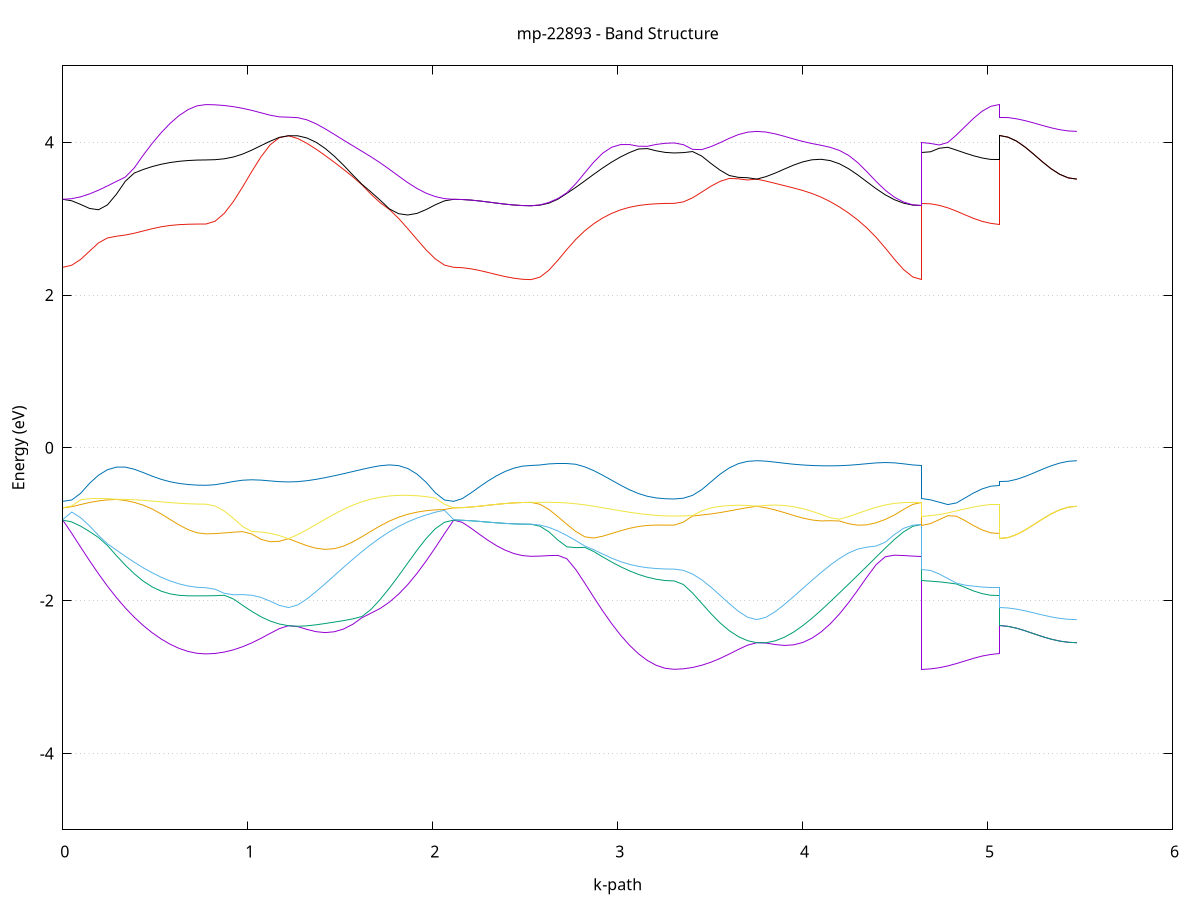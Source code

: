set title 'mp-22893 - Band Structure'
set xlabel 'k-path'
set ylabel 'Energy (eV)'
set grid y
set yrange [-5:5]
set terminal png size 800,600
set output 'mp-22893_bands_gnuplot.png'
plot '-' using 1:2 with lines notitle, '-' using 1:2 with lines notitle, '-' using 1:2 with lines notitle, '-' using 1:2 with lines notitle, '-' using 1:2 with lines notitle, '-' using 1:2 with lines notitle, '-' using 1:2 with lines notitle, '-' using 1:2 with lines notitle, '-' using 1:2 with lines notitle, '-' using 1:2 with lines notitle, '-' using 1:2 with lines notitle, '-' using 1:2 with lines notitle, '-' using 1:2 with lines notitle, '-' using 1:2 with lines notitle, '-' using 1:2 with lines notitle, '-' using 1:2 with lines notitle, '-' using 1:2 with lines notitle, '-' using 1:2 with lines notitle, '-' using 1:2 with lines notitle, '-' using 1:2 with lines notitle, '-' using 1:2 with lines notitle, '-' using 1:2 with lines notitle, '-' using 1:2 with lines notitle, '-' using 1:2 with lines notitle, '-' using 1:2 with lines notitle, '-' using 1:2 with lines notitle, '-' using 1:2 with lines notitle, '-' using 1:2 with lines notitle, '-' using 1:2 with lines notitle, '-' using 1:2 with lines notitle, '-' using 1:2 with lines notitle, '-' using 1:2 with lines notitle, '-' using 1:2 with lines notitle, '-' using 1:2 with lines notitle, '-' using 1:2 with lines notitle, '-' using 1:2 with lines notitle, '-' using 1:2 with lines notitle, '-' using 1:2 with lines notitle, '-' using 1:2 with lines notitle, '-' using 1:2 with lines notitle, '-' using 1:2 with lines notitle, '-' using 1:2 with lines notitle, '-' using 1:2 with lines notitle, '-' using 1:2 with lines notitle, '-' using 1:2 with lines notitle, '-' using 1:2 with lines notitle, '-' using 1:2 with lines notitle, '-' using 1:2 with lines notitle, '-' using 1:2 with lines notitle, '-' using 1:2 with lines notitle, '-' using 1:2 with lines notitle, '-' using 1:2 with lines notitle, '-' using 1:2 with lines notitle, '-' using 1:2 with lines notitle, '-' using 1:2 with lines notitle, '-' using 1:2 with lines notitle, '-' using 1:2 with lines notitle, '-' using 1:2 with lines notitle, '-' using 1:2 with lines notitle, '-' using 1:2 with lines notitle, '-' using 1:2 with lines notitle, '-' using 1:2 with lines notitle, '-' using 1:2 with lines notitle, '-' using 1:2 with lines notitle, '-' using 1:2 with lines notitle, '-' using 1:2 with lines notitle, '-' using 1:2 with lines notitle, '-' using 1:2 with lines notitle, '-' using 1:2 with lines notitle, '-' using 1:2 with lines notitle, '-' using 1:2 with lines notitle, '-' using 1:2 with lines notitle, '-' using 1:2 with lines notitle, '-' using 1:2 with lines notitle, '-' using 1:2 with lines notitle, '-' using 1:2 with lines notitle, '-' using 1:2 with lines notitle, '-' using 1:2 with lines notitle, '-' using 1:2 with lines notitle, '-' using 1:2 with lines notitle, '-' using 1:2 with lines notitle, '-' using 1:2 with lines notitle, '-' using 1:2 with lines notitle, '-' using 1:2 with lines notitle, '-' using 1:2 with lines notitle, '-' using 1:2 with lines notitle, '-' using 1:2 with lines notitle, '-' using 1:2 with lines notitle, '-' using 1:2 with lines notitle, '-' using 1:2 with lines notitle, '-' using 1:2 with lines notitle, '-' using 1:2 with lines notitle, '-' using 1:2 with lines notitle, '-' using 1:2 with lines notitle, '-' using 1:2 with lines notitle, '-' using 1:2 with lines notitle
0.000000 -16.182916
0.048348 -16.183116
0.096696 -16.183916
0.145045 -16.185216
0.193393 -16.187016
0.241741 -16.189216
0.290089 -16.191716
0.338437 -16.194516
0.386785 -16.197316
0.435134 -16.200216
0.483482 -16.202916
0.531830 -16.205416
0.580178 -16.207616
0.628526 -16.209516
0.676875 -16.210816
0.725223 -16.211616
0.773571 -16.211916
0.773571 -16.211916
0.823195 -16.211716
0.872820 -16.210916
0.922445 -16.209716
0.972069 -16.208116
1.021694 -16.206216
1.071318 -16.204116
1.120943 -16.201816
1.170568 -16.199416
1.220192 -16.197016
1.220192 -16.197016
1.269817 -16.199216
1.319441 -16.201016
1.369066 -16.202316
1.418691 -16.203116
1.468315 -16.203316
1.517940 -16.202916
1.567564 -16.201916
1.617189 -16.200416
1.666814 -16.198616
1.716438 -16.196416
1.766063 -16.194016
1.815687 -16.191516
1.865312 -16.189216
1.914937 -16.187116
1.964561 -16.185316
2.014186 -16.184016
2.063810 -16.183116
2.113435 -16.182916
2.113435 -16.182916
2.159957 -16.182916
2.206480 -16.182916
2.253002 -16.182916
2.299525 -16.182916
2.346047 -16.182816
2.392570 -16.182816
2.439092 -16.182816
2.485615 -16.182816
2.532138 -16.182816
2.532138 -16.182816
2.580486 -16.183116
2.628834 -16.183916
2.677182 -16.185216
2.725530 -16.187016
2.773878 -16.189216
2.822227 -16.191816
2.870575 -16.194516
2.918923 -16.197416
2.967271 -16.200216
3.015619 -16.203016
3.063967 -16.205516
3.112316 -16.207716
3.160664 -16.209516
3.209012 -16.210916
3.257360 -16.211716
3.305708 -16.212016
3.305708 -16.212016
3.355333 -16.211816
3.404958 -16.211016
3.454582 -16.209816
3.504207 -16.208216
3.553831 -16.206316
3.603456 -16.204116
3.653081 -16.201816
3.702705 -16.199416
3.752330 -16.197116
3.752330 -16.197116
3.801954 -16.199216
3.851579 -16.201016
3.901203 -16.202416
3.950828 -16.203216
4.000453 -16.203416
4.050077 -16.203016
4.099702 -16.202016
4.149326 -16.200516
4.198951 -16.198616
4.248576 -16.196416
4.298200 -16.194016
4.347825 -16.191616
4.397449 -16.189216
4.447074 -16.187116
4.496699 -16.185316
4.546323 -16.184016
4.595948 -16.183116
4.645572 -16.182816
4.645572 -16.212016
4.692095 -16.212016
4.738617 -16.212016
4.785140 -16.212016
4.831662 -16.212016
4.878185 -16.212016
4.924707 -16.211916
4.971230 -16.211916
5.017752 -16.211916
5.064275 -16.211916
5.064275 -16.197016
5.110798 -16.197016
5.157320 -16.197016
5.203843 -16.197016
5.250365 -16.197016
5.296888 -16.197016
5.343410 -16.197016
5.389933 -16.197016
5.436455 -16.197016
5.482978 -16.197116
e
0.000000 -16.182916
0.048348 -16.182816
0.096696 -16.182616
0.145045 -16.182316
0.193393 -16.182016
0.241741 -16.181616
0.290089 -16.181216
0.338437 -16.180916
0.386785 -16.180716
0.435134 -16.180516
0.483482 -16.180416
0.531830 -16.180316
0.580178 -16.180316
0.628526 -16.180316
0.676875 -16.180316
0.725223 -16.180316
0.773571 -16.180316
0.773571 -16.180316
0.823195 -16.180616
0.872820 -16.181416
0.922445 -16.182816
0.972069 -16.184616
1.021694 -16.186816
1.071318 -16.189316
1.120943 -16.191916
1.170568 -16.194516
1.220192 -16.197016
1.220192 -16.197016
1.269817 -16.194716
1.319441 -16.192516
1.369066 -16.190516
1.418691 -16.188616
1.468315 -16.187016
1.517940 -16.185616
1.567564 -16.184416
1.617189 -16.183516
1.666814 -16.182716
1.716438 -16.182216
1.766063 -16.181916
1.815687 -16.181816
1.865312 -16.181916
1.914937 -16.182116
1.964561 -16.182316
2.014186 -16.182616
2.063810 -16.182816
2.113435 -16.182916
2.113435 -16.182916
2.159957 -16.182916
2.206480 -16.182916
2.253002 -16.182916
2.299525 -16.182916
2.346047 -16.182816
2.392570 -16.182816
2.439092 -16.182816
2.485615 -16.182816
2.532138 -16.182816
2.532138 -16.182816
2.580486 -16.182816
2.628834 -16.182616
2.677182 -16.182316
2.725530 -16.182016
2.773878 -16.181616
2.822227 -16.181216
2.870575 -16.180916
2.918923 -16.180616
2.967271 -16.180516
3.015619 -16.180416
3.063967 -16.180316
3.112316 -16.180316
3.160664 -16.180316
3.209012 -16.180316
3.257360 -16.180316
3.305708 -16.180316
3.305708 -16.180316
3.355333 -16.180616
3.404958 -16.181416
3.454582 -16.182816
3.504207 -16.184616
3.553831 -16.186916
3.603456 -16.189316
3.653081 -16.192016
3.702705 -16.194616
3.752330 -16.197116
3.752330 -16.197116
3.801954 -16.194716
3.851579 -16.192516
3.901203 -16.190516
3.950828 -16.188716
4.000453 -16.187016
4.050077 -16.185616
4.099702 -16.184416
4.149326 -16.183516
4.198951 -16.182716
4.248576 -16.182216
4.298200 -16.181916
4.347825 -16.181816
4.397449 -16.181916
4.447074 -16.182116
4.496699 -16.182316
4.546323 -16.182616
4.595948 -16.182816
4.645572 -16.182816
4.645572 -16.180316
4.692095 -16.180316
4.738617 -16.180316
4.785140 -16.180316
4.831662 -16.180316
4.878185 -16.180316
4.924707 -16.180316
4.971230 -16.180316
5.017752 -16.180316
5.064275 -16.180316
5.064275 -16.197016
5.110798 -16.197016
5.157320 -16.197016
5.203843 -16.197016
5.250365 -16.197016
5.296888 -16.197016
5.343410 -16.197016
5.389933 -16.197016
5.436455 -16.197016
5.482978 -16.197116
e
0.000000 -16.175916
0.048348 -16.175816
0.096696 -16.175616
0.145045 -16.175216
0.193393 -16.174716
0.241741 -16.174116
0.290089 -16.173516
0.338437 -16.173016
0.386785 -16.172716
0.435134 -16.172516
0.483482 -16.172516
0.531830 -16.172616
0.580178 -16.172816
0.628526 -16.172916
0.676875 -16.173016
0.725223 -16.173116
0.773571 -16.173116
0.773571 -16.173116
0.823195 -16.173016
0.872820 -16.172616
0.922445 -16.171916
0.972069 -16.171016
1.021694 -16.169916
1.071318 -16.168716
1.120943 -16.167616
1.170568 -16.166816
1.220192 -16.166516
1.220192 -16.166516
1.269817 -16.166716
1.319441 -16.167116
1.369066 -16.167516
1.418691 -16.168116
1.468315 -16.168616
1.517940 -16.169216
1.567564 -16.169816
1.617189 -16.170516
1.666814 -16.171116
1.716438 -16.171816
1.766063 -16.172516
1.815687 -16.173216
1.865312 -16.173916
1.914937 -16.174616
1.964561 -16.175116
2.014186 -16.175616
2.063810 -16.175816
2.113435 -16.175916
2.113435 -16.175916
2.159957 -16.175916
2.206480 -16.175916
2.253002 -16.175916
2.299525 -16.175916
2.346047 -16.175916
2.392570 -16.175916
2.439092 -16.175916
2.485615 -16.175916
2.532138 -16.175916
2.532138 -16.175916
2.580486 -16.175816
2.628834 -16.175616
2.677182 -16.175216
2.725530 -16.174716
2.773878 -16.174116
2.822227 -16.173516
2.870575 -16.173016
2.918923 -16.172716
2.967271 -16.172516
3.015619 -16.172516
3.063967 -16.172616
3.112316 -16.172816
3.160664 -16.172916
3.209012 -16.173016
3.257360 -16.173116
3.305708 -16.173116
3.305708 -16.173116
3.355333 -16.173016
3.404958 -16.172616
3.454582 -16.171916
3.504207 -16.171016
3.553831 -16.169916
3.603456 -16.168716
3.653081 -16.167616
3.702705 -16.166816
3.752330 -16.166516
3.752330 -16.166516
3.801954 -16.166716
3.851579 -16.167116
3.901203 -16.167516
3.950828 -16.168016
4.000453 -16.168616
4.050077 -16.169216
4.099702 -16.169816
4.149326 -16.170516
4.198951 -16.171116
4.248576 -16.171816
4.298200 -16.172516
4.347825 -16.173216
4.397449 -16.173916
4.447074 -16.174616
4.496699 -16.175116
4.546323 -16.175516
4.595948 -16.175816
4.645572 -16.175916
4.645572 -16.173116
4.692095 -16.173116
4.738617 -16.173116
4.785140 -16.173116
4.831662 -16.173216
4.878185 -16.173116
4.924707 -16.173116
4.971230 -16.173116
5.017752 -16.173116
5.064275 -16.173116
5.064275 -16.166516
5.110798 -16.166516
5.157320 -16.166516
5.203843 -16.166516
5.250365 -16.166516
5.296888 -16.166516
5.343410 -16.166516
5.389933 -16.166516
5.436455 -16.166516
5.482978 -16.166516
e
0.000000 -16.166716
0.048348 -16.166816
0.096696 -16.166916
0.145045 -16.167016
0.193393 -16.167216
0.241741 -16.167316
0.290089 -16.167316
0.338437 -16.167216
0.386785 -16.166916
0.435134 -16.166416
0.483482 -16.165816
0.531830 -16.165216
0.580178 -16.164516
0.628526 -16.164016
0.676875 -16.163616
0.725223 -16.163316
0.773571 -16.163216
0.773571 -16.163216
0.823195 -16.163216
0.872820 -16.163316
0.922445 -16.163416
0.972069 -16.163516
1.021694 -16.163716
1.071318 -16.163816
1.120943 -16.163816
1.170568 -16.163516
1.220192 -16.162716
1.220192 -16.162716
1.269817 -16.163716
1.319441 -16.164616
1.369066 -16.165416
1.418691 -16.166116
1.468315 -16.166616
1.517940 -16.167116
1.567564 -16.167416
1.617189 -16.167616
1.666814 -16.167716
1.716438 -16.167716
1.766063 -16.167716
1.815687 -16.167616
1.865312 -16.167416
1.914937 -16.167216
1.964561 -16.167016
2.014186 -16.166916
2.063810 -16.166816
2.113435 -16.166716
2.113435 -16.166716
2.159957 -16.166716
2.206480 -16.166716
2.253002 -16.166716
2.299525 -16.166716
2.346047 -16.166716
2.392570 -16.166716
2.439092 -16.166716
2.485615 -16.166716
2.532138 -16.166716
2.532138 -16.166716
2.580486 -16.166816
2.628834 -16.166916
2.677182 -16.167016
2.725530 -16.167216
2.773878 -16.167316
2.822227 -16.167316
2.870575 -16.167216
2.918923 -16.166916
2.967271 -16.166416
3.015619 -16.165816
3.063967 -16.165216
3.112316 -16.164516
3.160664 -16.164016
3.209012 -16.163616
3.257360 -16.163316
3.305708 -16.163216
3.305708 -16.163216
3.355333 -16.163216
3.404958 -16.163316
3.454582 -16.163416
3.504207 -16.163516
3.553831 -16.163716
3.603456 -16.163816
3.653081 -16.163816
3.702705 -16.163516
3.752330 -16.162716
3.752330 -16.162716
3.801954 -16.163716
3.851579 -16.164616
3.901203 -16.165416
3.950828 -16.166116
4.000453 -16.166616
4.050077 -16.167116
4.099702 -16.167416
4.149326 -16.167616
4.198951 -16.167716
4.248576 -16.167716
4.298200 -16.167716
4.347825 -16.167616
4.397449 -16.167416
4.447074 -16.167216
4.496699 -16.167016
4.546323 -16.166916
4.595948 -16.166816
4.645572 -16.166716
4.645572 -16.163216
4.692095 -16.163216
4.738617 -16.163216
4.785140 -16.163216
4.831662 -16.163216
4.878185 -16.163216
4.924707 -16.163216
4.971230 -16.163216
5.017752 -16.163216
5.064275 -16.163216
5.064275 -16.162716
5.110798 -16.162716
5.157320 -16.162716
5.203843 -16.162716
5.250365 -16.162716
5.296888 -16.162716
5.343410 -16.162716
5.389933 -16.162716
5.436455 -16.162716
5.482978 -16.162716
e
0.000000 -16.166716
0.048348 -16.166716
0.096696 -16.166516
0.145045 -16.166216
0.193393 -16.165716
0.241741 -16.165116
0.290089 -16.164316
0.338437 -16.163416
0.386785 -16.162316
0.435134 -16.161216
0.483482 -16.160116
0.531830 -16.159016
0.580178 -16.158016
0.628526 -16.157216
0.676875 -16.156516
0.725223 -16.156116
0.773571 -16.156016
0.773571 -16.156016
0.823195 -16.156116
0.872820 -16.156516
0.922445 -16.157116
0.972069 -16.157816
1.021694 -16.158716
1.071318 -16.159716
1.120943 -16.160716
1.170568 -16.161716
1.220192 -16.162716
1.220192 -16.162716
1.269817 -16.161716
1.319441 -16.160616
1.369066 -16.159816
1.418691 -16.159216
1.468315 -16.158916
1.517940 -16.158916
1.567564 -16.159316
1.617189 -16.160016
1.666814 -16.161016
1.716438 -16.162016
1.766063 -16.163116
1.815687 -16.164116
1.865312 -16.164916
1.914937 -16.165616
1.964561 -16.166116
2.014186 -16.166516
2.063810 -16.166716
2.113435 -16.166716
2.113435 -16.166716
2.159957 -16.166716
2.206480 -16.166716
2.253002 -16.166716
2.299525 -16.166716
2.346047 -16.166716
2.392570 -16.166716
2.439092 -16.166716
2.485615 -16.166716
2.532138 -16.166716
2.532138 -16.166716
2.580486 -16.166716
2.628834 -16.166516
2.677182 -16.166216
2.725530 -16.165716
2.773878 -16.165116
2.822227 -16.164316
2.870575 -16.163416
2.918923 -16.162316
2.967271 -16.161216
3.015619 -16.160116
3.063967 -16.159016
3.112316 -16.158016
3.160664 -16.157216
3.209012 -16.156516
3.257360 -16.156216
3.305708 -16.156016
3.305708 -16.156016
3.355333 -16.156116
3.404958 -16.156516
3.454582 -16.157116
3.504207 -16.157816
3.553831 -16.158716
3.603456 -16.159716
3.653081 -16.160716
3.702705 -16.161716
3.752330 -16.162716
3.752330 -16.162716
3.801954 -16.161716
3.851579 -16.160616
3.901203 -16.159716
3.950828 -16.159116
4.000453 -16.158916
4.050077 -16.158916
4.099702 -16.159316
4.149326 -16.160016
4.198951 -16.161016
4.248576 -16.162016
4.298200 -16.163116
4.347825 -16.164116
4.397449 -16.164916
4.447074 -16.165616
4.496699 -16.166116
4.546323 -16.166516
4.595948 -16.166616
4.645572 -16.166716
4.645572 -16.156016
4.692095 -16.156016
4.738617 -16.156016
4.785140 -16.156016
4.831662 -16.156016
4.878185 -16.156016
4.924707 -16.156016
4.971230 -16.156016
5.017752 -16.156016
5.064275 -16.156016
5.064275 -16.162716
5.110798 -16.162716
5.157320 -16.162716
5.203843 -16.162716
5.250365 -16.162716
5.296888 -16.162716
5.343410 -16.162716
5.389933 -16.162716
5.436455 -16.162716
5.482978 -16.162716
e
0.000000 -11.828716
0.048348 -11.825016
0.096696 -11.813916
0.145045 -11.795616
0.193393 -11.770516
0.241741 -11.739116
0.290089 -11.702116
0.338437 -11.660316
0.386785 -11.614816
0.435134 -11.566716
0.483482 -11.517516
0.531830 -11.468716
0.580178 -11.422316
0.628526 -11.380316
0.676875 -11.345416
0.725223 -11.321516
0.773571 -11.312716
0.773571 -11.312716
0.823195 -11.310716
0.872820 -11.304616
0.922445 -11.294816
0.972069 -11.281816
1.021694 -11.266116
1.071318 -11.248616
1.120943 -11.230116
1.170568 -11.211516
1.220192 -11.193916
1.220192 -11.193916
1.269817 -11.213716
1.319441 -11.239616
1.369066 -11.271716
1.418691 -11.309716
1.468315 -11.352816
1.517940 -11.400116
1.567564 -11.450316
1.617189 -11.502016
1.666814 -11.553816
1.716438 -11.604216
1.766063 -11.651916
1.815687 -11.695716
1.865312 -11.734516
1.914937 -11.767516
1.964561 -11.793816
2.014186 -11.813116
2.063810 -11.824816
2.113435 -11.828716
2.113435 -11.828716
2.159957 -11.827016
2.206480 -11.822216
2.253002 -11.814616
2.299525 -11.804916
2.346047 -11.793916
2.392570 -11.783016
2.439092 -11.773616
2.485615 -11.767116
2.532138 -11.764816
2.532138 -11.764816
2.580486 -11.761216
2.628834 -11.750516
2.677182 -11.733016
2.725530 -11.709016
2.773878 -11.679016
2.822227 -11.643816
2.870575 -11.604216
2.918923 -11.561316
2.967271 -11.516316
3.015619 -11.470716
3.063967 -11.425916
3.112316 -11.383716
3.160664 -11.346016
3.209012 -11.315116
3.257360 -11.294016
3.305708 -11.286216
3.305708 -11.286216
3.355333 -11.284516
3.404958 -11.279316
3.454582 -11.271116
3.504207 -11.260316
3.553831 -11.247416
3.603456 -11.233416
3.653081 -11.219016
3.702705 -11.205216
3.752330 -11.192816
3.752330 -11.192816
3.801954 -11.206916
3.851579 -11.226716
3.901203 -11.252716
3.950828 -11.284616
4.000453 -11.322016
4.050077 -11.363916
4.099702 -11.409116
4.149326 -11.456416
4.198951 -11.504316
4.248576 -11.551316
4.298200 -11.596216
4.347825 -11.637716
4.397449 -11.674616
4.447074 -11.706116
4.496699 -11.731316
4.546323 -11.749816
4.595948 -11.761016
4.645572 -11.764816
4.645572 -11.286216
4.692095 -11.287216
4.738617 -11.290016
4.785140 -11.294016
4.831662 -11.298616
4.878185 -11.303116
4.924707 -11.307116
4.971230 -11.310116
5.017752 -11.312116
5.064275 -11.312716
5.064275 -11.193916
5.110798 -11.193816
5.157320 -11.193716
5.203843 -11.193616
5.250365 -11.193416
5.296888 -11.193316
5.343410 -11.193116
5.389933 -11.192916
5.436455 -11.192916
5.482978 -11.192816
e
0.000000 -11.282816
0.048348 -11.281016
0.096696 -11.275816
0.145045 -11.267316
0.193393 -11.256216
0.241741 -11.242816
0.290089 -11.227916
0.338437 -11.212416
0.386785 -11.197216
0.435134 -11.183316
0.483482 -11.171716
0.531830 -11.163216
0.580178 -11.158516
0.628526 -11.157816
0.676875 -11.160516
0.725223 -11.164516
0.773571 -11.166416
0.773571 -11.166416
0.823195 -11.166016
0.872820 -11.165116
0.922445 -11.163816
0.972069 -11.162916
1.021694 -11.163116
1.071318 -11.165316
1.120943 -11.170516
1.170568 -11.179716
1.220192 -11.193916
1.220192 -11.193916
1.269817 -11.178016
1.319441 -11.164916
1.369066 -11.155116
1.418691 -11.149116
1.468315 -11.147316
1.517940 -11.149716
1.567564 -11.156016
1.617189 -11.165816
1.666814 -11.178416
1.716438 -11.193216
1.766063 -11.209116
1.815687 -11.225316
1.865312 -11.240816
1.914937 -11.254816
1.964561 -11.266616
2.014186 -11.275416
2.063810 -11.280916
2.113435 -11.282816
2.113435 -11.282816
2.159957 -11.285116
2.206480 -11.291716
2.253002 -11.302216
2.299525 -11.315416
2.346047 -11.330116
2.392570 -11.344516
2.439092 -11.356816
2.485615 -11.365116
2.532138 -11.368016
2.532138 -11.368016
2.580486 -11.365916
2.628834 -11.359716
2.677182 -11.349716
2.725530 -11.336316
2.773878 -11.320016
2.822227 -11.301516
2.870575 -11.281916
2.918923 -11.261916
2.967271 -11.242716
3.015619 -11.225216
3.063967 -11.210616
3.112316 -11.199716
3.160664 -11.193116
3.209012 -11.190516
3.257360 -11.190916
3.305708 -11.191616
3.305708 -11.191616
3.355333 -11.190916
3.404958 -11.189016
3.454582 -11.186116
3.504207 -11.182916
3.553831 -11.180216
3.603456 -11.178816
3.653081 -11.179716
3.702705 -11.184116
3.752330 -11.192816
3.752330 -11.192816
3.801954 -11.182916
3.851579 -11.176016
3.901203 -11.172916
3.950828 -11.173816
4.000453 -11.179016
4.050077 -11.188416
4.099702 -11.201516
4.149326 -11.217816
4.198951 -11.236516
4.248576 -11.256816
4.298200 -11.277816
4.347825 -11.298316
4.397449 -11.317616
4.447074 -11.334616
4.496699 -11.348716
4.546323 -11.359316
4.595948 -11.365816
4.645572 -11.368016
4.645572 -11.191616
4.692095 -11.190616
4.738617 -11.188016
4.785140 -11.184116
4.831662 -11.179816
4.878185 -11.175516
4.924707 -11.171816
4.971230 -11.168916
5.017752 -11.167016
5.064275 -11.166416
5.064275 -11.193916
5.110798 -11.193816
5.157320 -11.193716
5.203843 -11.193616
5.250365 -11.193416
5.296888 -11.193316
5.343410 -11.193116
5.389933 -11.193016
5.436455 -11.192916
5.482978 -11.192816
e
0.000000 -6.709816
0.048348 -6.713416
0.096696 -6.724016
0.145045 -6.741616
0.193393 -6.766416
0.241741 -6.798016
0.290089 -6.836216
0.338437 -6.880116
0.386785 -6.928616
0.435134 -6.980016
0.483482 -7.032216
0.531830 -7.082816
0.580178 -7.129016
0.628526 -7.168416
0.676875 -7.198416
0.725223 -7.217316
0.773571 -7.223716
0.773571 -7.223716
0.823195 -7.225516
0.872820 -7.230916
0.922445 -7.239316
0.972069 -7.250316
1.021694 -7.262716
1.071318 -7.275216
1.120943 -7.286416
1.170568 -7.294316
1.220192 -7.297416
1.220192 -7.297416
1.269817 -7.293816
1.319441 -7.282416
1.369066 -7.262316
1.418691 -7.233316
1.468315 -7.196016
1.517940 -7.151516
1.567564 -7.101416
1.617189 -7.047916
1.666814 -6.993216
1.716438 -6.939516
1.766063 -6.888816
1.815687 -6.842816
1.865312 -6.802716
1.914937 -6.769416
1.964561 -6.743316
2.014186 -6.724716
2.063810 -6.713616
2.113435 -6.709816
2.113435 -6.709816
2.159957 -6.707716
2.206480 -6.701616
2.253002 -6.692216
2.299525 -6.680716
2.346047 -6.668316
2.392570 -6.656716
2.439092 -6.647216
2.485615 -6.640916
2.532138 -6.638816
2.532138 -6.638816
2.580486 -6.643516
2.628834 -6.657716
2.677182 -6.681116
2.725530 -6.713216
2.773878 -6.753416
2.822227 -6.800516
2.870575 -6.853316
2.918923 -6.910116
2.967271 -6.968916
3.015619 -7.027416
3.063967 -7.083016
3.112316 -7.133116
3.160664 -7.175216
3.209012 -7.207116
3.257360 -7.227016
3.305708 -7.233816
3.305708 -7.233816
3.355333 -7.235116
3.404958 -7.239116
3.454582 -7.245416
3.504207 -7.253816
3.553831 -7.263416
3.603456 -7.273416
3.653081 -7.282616
3.702705 -7.289316
3.752330 -7.291916
3.752330 -7.291916
3.801954 -7.288816
3.851579 -7.278316
3.901203 -7.259416
3.950828 -7.231616
4.000453 -7.194916
4.050077 -7.150016
4.099702 -7.098316
4.149326 -7.041616
4.198951 -6.981916
4.248576 -6.921716
4.298200 -6.863116
4.347825 -6.808316
4.397449 -6.759116
4.447074 -6.717116
4.496699 -6.683316
4.546323 -6.658716
4.595948 -6.643816
4.645572 -6.638816
4.645572 -7.233816
4.692095 -7.233516
4.738617 -7.232616
4.785140 -7.231316
4.831662 -7.229616
4.878185 -7.227916
4.924707 -7.226216
4.971230 -7.224916
5.017752 -7.224016
5.064275 -7.223716
5.064275 -7.297416
5.110798 -7.297216
5.157320 -7.296716
5.203843 -7.296016
5.250365 -7.295116
5.296888 -7.294216
5.343410 -7.293316
5.389933 -7.292616
5.436455 -7.292116
5.482978 -7.291916
e
0.000000 -0.946116
0.048348 -1.119316
0.096696 -1.300216
0.145045 -1.478616
0.193393 -1.650216
0.241741 -1.811716
0.290089 -1.961016
0.338437 -2.096716
0.386785 -2.218416
0.435134 -2.326316
0.483482 -2.420816
0.531830 -2.502416
0.580178 -2.570816
0.628526 -2.625416
0.676875 -2.665316
0.725223 -2.689616
0.773571 -2.697816
0.773571 -2.697816
0.823195 -2.691816
0.872820 -2.673916
0.922445 -2.644516
0.972069 -2.604016
1.021694 -2.553416
1.071318 -2.494216
1.120943 -2.429416
1.170568 -2.366916
1.220192 -2.328716
1.220192 -2.328716
1.269817 -2.340016
1.319441 -2.376216
1.369066 -2.406616
1.418691 -2.418816
1.468315 -2.407916
1.517940 -2.372016
1.567564 -2.310516
1.617189 -2.224116
1.666814 -2.163716
1.716438 -2.101716
1.766063 -2.019316
1.815687 -1.915216
1.865312 -1.789716
1.914937 -1.644116
1.964561 -1.481516
2.014186 -1.306116
2.063810 -1.123616
2.113435 -0.946116
2.113435 -0.946116
2.159957 -0.975616
2.206480 -1.050416
2.253002 -1.132916
2.299525 -1.211916
2.346047 -1.282316
2.392570 -1.340516
2.439092 -1.384116
2.485615 -1.410916
2.532138 -1.420016
2.532138 -1.420016
2.580486 -1.417416
2.628834 -1.410916
2.677182 -1.407916
2.725530 -1.452216
2.773878 -1.593916
2.822227 -1.771416
2.870575 -1.954816
2.918923 -2.133216
2.967271 -2.300216
3.015619 -2.451516
3.063967 -2.584016
3.112316 -2.695216
3.160664 -2.783516
3.209012 -2.847416
3.257360 -2.886116
3.305708 -2.899116
3.305708 -2.899116
3.355333 -2.893116
3.404958 -2.875516
3.454582 -2.846416
3.504207 -2.806516
3.553831 -2.757016
3.603456 -2.699816
3.653081 -2.638816
3.702705 -2.583016
3.752330 -2.551016
3.752330 -2.551016
3.801954 -2.555216
3.851579 -2.575016
3.901203 -2.586716
3.950828 -2.579416
4.000453 -2.548616
4.050077 -2.492516
4.099702 -2.411016
4.149326 -2.304716
4.198951 -2.175716
4.248576 -2.026916
4.298200 -1.862816
4.347825 -1.691516
4.397449 -1.529916
4.447074 -1.426016
4.496699 -1.405116
4.546323 -1.410316
4.595948 -1.417316
4.645572 -1.420016
4.645572 -2.899116
4.692095 -2.893916
4.738617 -2.878816
4.785140 -2.854916
4.831662 -2.824316
4.878185 -2.789816
4.924707 -2.755316
4.971230 -2.725516
5.017752 -2.705116
5.064275 -2.697816
5.064275 -2.328716
5.110798 -2.337316
5.157320 -2.361216
5.203843 -2.395416
5.250365 -2.433916
5.296888 -2.471616
5.343410 -2.504416
5.389933 -2.529716
5.436455 -2.545616
5.482978 -2.551016
e
0.000000 -0.946116
0.048348 -0.970016
0.096696 -1.025816
0.145045 -1.096416
0.193393 -1.174616
0.241741 -1.279216
0.290089 -1.411416
0.338437 -1.536716
0.386785 -1.649516
0.435134 -1.745216
0.483482 -1.821216
0.531830 -1.876416
0.580178 -1.911816
0.628526 -1.930516
0.676875 -1.937316
0.725223 -1.938016
0.773571 -1.937616
0.773571 -1.937616
0.823195 -1.935516
0.872820 -1.930016
0.922445 -1.978516
0.972069 -2.061016
1.021694 -2.141116
1.071318 -2.211316
1.120943 -2.267116
1.170568 -2.306316
1.220192 -2.328716
1.220192 -2.328716
1.269817 -2.335716
1.319441 -2.330416
1.369066 -2.316916
1.418691 -2.299616
1.468315 -2.281216
1.517940 -2.262116
1.567564 -2.239416
1.617189 -2.208216
1.666814 -2.114416
1.716438 -1.983816
1.766063 -1.835816
1.815687 -1.675016
1.865312 -1.507616
1.914937 -1.341516
1.964561 -1.187316
2.014186 -1.059016
2.063810 -0.974416
2.113435 -0.946116
2.113435 -0.946116
2.159957 -0.948416
2.206480 -0.954616
2.253002 -0.963216
2.299525 -0.972716
2.346047 -0.981716
2.392570 -0.989416
2.439092 -0.995316
2.485615 -0.998916
2.532138 -1.000116
2.532138 -1.000116
2.580486 -1.026416
2.628834 -1.100716
2.677182 -1.207916
2.725530 -1.295916
2.773878 -1.306716
2.822227 -1.303016
2.870575 -1.357216
2.918923 -1.427816
2.967271 -1.494716
3.015619 -1.556216
3.063967 -1.610616
3.112316 -1.656816
3.160664 -1.693716
3.209012 -1.720616
3.257360 -1.736916
3.305708 -1.742416
3.305708 -1.742416
3.355333 -1.788916
3.404958 -1.900516
3.454582 -2.035516
3.504207 -2.170016
3.553831 -2.291716
3.603456 -2.393616
3.653081 -2.472016
3.702705 -2.524716
3.752330 -2.550916
3.752330 -2.550916
3.801954 -2.551316
3.851579 -2.526916
3.901203 -2.479916
3.950828 -2.412916
4.000453 -2.329216
4.050077 -2.232516
4.099702 -2.126416
4.149326 -2.014616
4.198951 -1.900016
4.248576 -1.784316
4.298200 -1.667716
4.347825 -1.550016
4.397449 -1.431016
4.447074 -1.312616
4.496699 -1.199116
4.546323 -1.099416
4.595948 -1.027316
4.645572 -1.000116
4.645572 -1.742416
4.692095 -1.745516
4.738617 -1.754216
4.785140 -1.767116
4.831662 -1.782216
4.878185 -1.827316
4.924707 -1.874016
4.971230 -1.908816
5.017752 -1.930416
5.064275 -1.937616
5.064275 -2.328716
5.110798 -2.337316
5.157320 -2.361216
5.203843 -2.395416
5.250365 -2.433916
5.296888 -2.471616
5.343410 -2.504416
5.389933 -2.529716
5.436455 -2.545616
5.482978 -2.551016
e
0.000000 -0.939416
0.048348 -0.840716
0.096696 -0.915316
0.145045 -1.022616
0.193393 -1.147016
0.241741 -1.256416
0.290089 -1.339116
0.338437 -1.420416
0.386785 -1.498116
0.435134 -1.570516
0.483482 -1.636116
0.531830 -1.693716
0.580178 -1.742216
0.628526 -1.780716
0.676875 -1.808716
0.725223 -1.825616
0.773571 -1.831316
0.773571 -1.831316
0.823195 -1.850916
0.872820 -1.904116
0.922445 -1.923616
0.972069 -1.921316
1.021694 -1.930316
1.071318 -1.958416
1.120943 -2.006816
1.170568 -2.062116
1.220192 -2.091016
1.220192 -2.091016
1.269817 -2.057516
1.319441 -1.979216
1.369066 -1.882816
1.418691 -1.778816
1.468315 -1.671816
1.517940 -1.564616
1.567564 -1.459816
1.617189 -1.359116
1.666814 -1.264416
1.716438 -1.177116
1.766063 -1.098416
1.815687 -1.029116
1.865312 -0.969616
1.914937 -0.919616
1.964561 -0.878316
2.014186 -0.842516
2.063810 -0.817516
2.113435 -0.939416
2.113435 -0.939416
2.159957 -0.948416
2.206480 -0.954616
2.253002 -0.963216
2.299525 -0.972616
2.346047 -0.981616
2.392570 -0.989416
2.439092 -0.995216
2.485615 -0.998916
2.532138 -1.000116
2.532138 -1.000116
2.580486 -1.011016
2.628834 -1.042016
2.677182 -1.089216
2.725530 -1.148016
2.773878 -1.214516
2.822227 -1.285316
2.870575 -1.333616
2.918923 -1.389416
2.967271 -1.444016
3.015619 -1.489916
3.063967 -1.525816
3.112316 -1.551916
3.160664 -1.569516
3.209012 -1.580316
3.257360 -1.586016
3.305708 -1.587716
3.305708 -1.587716
3.355333 -1.604116
3.404958 -1.652116
3.454582 -1.727416
3.504207 -1.823016
3.553831 -1.930416
3.603456 -2.039816
3.653081 -2.140416
3.702705 -2.217816
3.752330 -2.249016
3.752330 -2.249016
3.801954 -2.218516
3.851579 -2.145016
3.901203 -2.051416
3.950828 -1.948616
4.000453 -1.842216
4.050077 -1.735916
4.099702 -1.632716
4.149326 -1.535816
4.198951 -1.448816
4.248576 -1.376616
4.298200 -1.325916
4.347825 -1.300016
4.397449 -1.285716
4.447074 -1.235516
4.496699 -1.134316
4.546323 -1.053516
4.595948 -1.012216
4.645572 -1.000116
4.645572 -1.587716
4.692095 -1.605616
4.738617 -1.651516
4.785140 -1.710516
4.831662 -1.771416
4.878185 -1.797516
4.924707 -1.811316
4.971230 -1.822116
5.017752 -1.829016
5.064275 -1.831316
5.064275 -2.091016
5.110798 -2.096416
5.157320 -2.111716
5.203843 -2.134316
5.250365 -2.161116
5.296888 -2.188316
5.343410 -2.213016
5.389933 -2.232416
5.436455 -2.244816
5.482978 -2.249016
e
0.000000 -0.785516
0.048348 -0.770816
0.096696 -0.742216
0.145045 -0.715216
0.193393 -0.694716
0.241741 -0.681616
0.290089 -0.675516
0.338437 -0.689716
0.386785 -0.714416
0.435134 -0.750816
0.483482 -0.801316
0.531830 -0.865316
0.580178 -0.937516
0.628526 -1.009216
0.676875 -1.070316
0.725223 -1.111616
0.773571 -1.126216
0.773571 -1.126216
0.823195 -1.122716
0.872820 -1.114216
0.922445 -1.104516
0.972069 -1.097116
1.021694 -1.127316
1.071318 -1.197516
1.120943 -1.229116
1.170568 -1.223516
1.220192 -1.189416
1.220192 -1.189416
1.269817 -1.236016
1.319441 -1.280616
1.369066 -1.314316
1.418691 -1.329216
1.468315 -1.320216
1.517940 -1.286616
1.567564 -1.232216
1.617189 -1.164216
1.666814 -1.091116
1.716438 -1.020616
1.766063 -0.958616
1.815687 -0.908116
1.865312 -0.869516
1.914937 -0.841716
1.964561 -0.823016
2.014186 -0.812216
2.063810 -0.807516
2.113435 -0.785516
2.113435 -0.785516
2.159957 -0.782716
2.206480 -0.775016
2.253002 -0.764016
2.299525 -0.751816
2.346047 -0.739716
2.392570 -0.729116
2.439092 -0.720916
2.485615 -0.715716
2.532138 -0.714016
2.532138 -0.714016
2.580486 -0.739216
2.628834 -0.807416
2.677182 -0.900916
2.725530 -1.001416
2.773878 -1.095016
2.822227 -1.164716
2.870575 -1.181016
2.918923 -1.157016
2.967271 -1.121816
3.015619 -1.085716
3.063967 -1.053916
3.112316 -1.030016
3.160664 -1.016116
3.209012 -1.011116
3.257360 -1.011216
3.305708 -1.011816
3.305708 -1.011816
3.355333 -0.973216
3.404958 -0.892616
3.454582 -0.879216
3.504207 -0.865816
3.553831 -0.847816
3.603456 -0.826616
3.653081 -0.804116
3.702705 -0.782816
3.752330 -0.764916
3.752330 -0.764916
3.801954 -0.784716
3.851579 -0.813016
3.901203 -0.847716
3.950828 -0.884716
4.000453 -0.918716
4.050077 -0.944316
4.099702 -0.956916
4.149326 -0.953716
4.198951 -0.957916
4.248576 -0.993416
4.298200 -1.012816
4.347825 -1.008116
4.397449 -0.980616
4.447074 -0.937416
4.496699 -0.879116
4.546323 -0.805916
4.595948 -0.740216
4.645572 -0.714016
4.645572 -1.011816
4.692095 -0.991316
4.738617 -0.940316
4.785140 -0.888216
4.831662 -0.894916
4.878185 -0.952916
4.924707 -1.018516
4.971230 -1.075016
5.017752 -1.112916
5.064275 -1.126216
5.064275 -1.189416
5.110798 -1.175216
5.157320 -1.135016
5.203843 -1.075616
5.250365 -1.005116
5.296888 -0.932516
5.343410 -0.865616
5.389933 -0.811916
5.436455 -0.777016
5.482978 -0.764916
e
0.000000 -0.785516
0.048348 -0.759116
0.096696 -0.679716
0.145045 -0.665716
0.193393 -0.662016
0.241741 -0.664916
0.290089 -0.673816
0.338437 -0.675316
0.386785 -0.679816
0.435134 -0.687416
0.483482 -0.696916
0.531830 -0.707116
0.580178 -0.716916
0.628526 -0.725516
0.676875 -0.732116
0.725223 -0.736216
0.773571 -0.737616
0.773571 -0.737616
0.823195 -0.761416
0.872820 -0.827616
0.922445 -0.923116
0.972069 -1.029716
1.021694 -1.095216
1.071318 -1.101516
1.120943 -1.118916
1.170568 -1.148716
1.220192 -1.189416
1.220192 -1.189416
1.269817 -1.136816
1.319441 -1.073116
1.369066 -1.004216
1.418691 -0.934316
1.468315 -0.867016
1.517940 -0.805316
1.567564 -0.751216
1.617189 -0.706316
1.666814 -0.671216
1.716438 -0.646016
1.766063 -0.630016
1.815687 -0.622216
1.865312 -0.621616
1.914937 -0.627216
1.964561 -0.639116
2.014186 -0.657916
2.063810 -0.738616
2.113435 -0.785516
2.113435 -0.785516
2.159957 -0.782716
2.206480 -0.774916
2.253002 -0.764016
2.299525 -0.751816
2.346047 -0.739716
2.392570 -0.729116
2.439092 -0.720916
2.485615 -0.715716
2.532138 -0.714016
2.532138 -0.714016
2.580486 -0.713616
2.628834 -0.713516
2.677182 -0.715716
2.725530 -0.721816
2.773878 -0.732316
2.822227 -0.746816
2.870575 -0.764416
2.918923 -0.784016
2.967271 -0.804416
3.015619 -0.824616
3.063967 -0.843516
3.112316 -0.860216
3.160664 -0.874016
3.209012 -0.884316
3.257360 -0.890616
3.305708 -0.892716
3.305708 -0.892716
3.355333 -0.891616
3.404958 -0.887516
3.454582 -0.825116
3.504207 -0.787016
3.553831 -0.766616
3.603456 -0.755516
3.653081 -0.751316
3.702705 -0.754116
3.752330 -0.764916
3.752330 -0.764916
3.801954 -0.753016
3.851579 -0.749116
3.901203 -0.754616
3.950828 -0.770316
4.000453 -0.795916
4.050077 -0.830116
4.099702 -0.870816
4.149326 -0.914916
4.198951 -0.934316
4.248576 -0.901216
4.298200 -0.859616
4.347825 -0.816416
4.397449 -0.777716
4.447074 -0.747516
4.496699 -0.727416
4.546323 -0.716816
4.595948 -0.713916
4.645572 -0.714016
4.645572 -0.892716
4.692095 -0.887716
4.738617 -0.873416
4.785140 -0.851916
4.831662 -0.826116
4.878185 -0.799316
4.924707 -0.774616
4.971230 -0.754816
5.017752 -0.742016
5.064275 -0.737616
5.064275 -1.189416
5.110798 -1.175216
5.157320 -1.135016
5.203843 -1.075516
5.250365 -1.005116
5.296888 -0.932516
5.343410 -0.865616
5.389933 -0.811916
5.436455 -0.777016
5.482978 -0.764916
e
0.000000 -0.700616
0.048348 -0.682716
0.096696 -0.594816
0.145045 -0.463716
0.193393 -0.357916
0.241741 -0.286316
0.290089 -0.252116
0.338437 -0.252716
0.386785 -0.280616
0.435134 -0.324216
0.483482 -0.371116
0.531830 -0.412316
0.580178 -0.443816
0.628526 -0.465916
0.676875 -0.480116
0.725223 -0.488116
0.773571 -0.490616
0.773571 -0.490616
0.823195 -0.482816
0.872820 -0.463316
0.922445 -0.440716
0.972069 -0.424016
1.021694 -0.418216
1.071318 -0.422716
1.120943 -0.433016
1.170568 -0.442716
1.220192 -0.446616
1.220192 -0.446616
1.269817 -0.442416
1.319441 -0.430616
1.369066 -0.412716
1.418691 -0.390416
1.468315 -0.365516
1.517940 -0.338716
1.567564 -0.310816
1.617189 -0.282716
1.666814 -0.256016
1.716438 -0.234216
1.766063 -0.223716
1.815687 -0.232916
1.865312 -0.270816
1.914937 -0.343316
1.964561 -0.450816
2.014186 -0.588416
2.063810 -0.683216
2.113435 -0.700616
2.113435 -0.700616
2.159957 -0.664916
2.206480 -0.591216
2.253002 -0.510516
2.299525 -0.433416
2.346047 -0.365016
2.392570 -0.308316
2.439092 -0.266016
2.485615 -0.239716
2.532138 -0.230916
2.532138 -0.230916
2.580486 -0.224516
2.628834 -0.210316
2.677182 -0.198716
2.725530 -0.198716
2.773878 -0.215316
2.822227 -0.249216
2.870575 -0.298216
2.918923 -0.358016
2.967271 -0.423316
3.015619 -0.488816
3.063967 -0.548816
3.112316 -0.598416
3.160664 -0.634316
3.209012 -0.656116
3.257360 -0.666716
3.305708 -0.669816
3.305708 -0.669816
3.355333 -0.659516
3.404958 -0.622616
3.454582 -0.547816
3.504207 -0.446116
3.553831 -0.345216
3.603456 -0.263016
3.653081 -0.206916
3.702705 -0.177016
3.752330 -0.168516
3.752330 -0.168516
3.801954 -0.174416
3.851579 -0.187416
3.901203 -0.201816
3.950828 -0.214616
4.000453 -0.224416
4.050077 -0.231216
4.099702 -0.235116
4.149326 -0.236016
4.198951 -0.233916
4.248576 -0.228216
4.298200 -0.219116
4.347825 -0.207816
4.397449 -0.197516
4.447074 -0.192516
4.496699 -0.196616
4.546323 -0.209416
4.595948 -0.224216
4.645572 -0.230916
4.645572 -0.669816
4.692095 -0.681116
4.738617 -0.711516
4.785140 -0.742816
4.831662 -0.721516
4.878185 -0.656616
4.924707 -0.590416
4.971230 -0.536916
5.017752 -0.502516
5.064275 -0.490616
5.064275 -0.446616
5.110798 -0.437716
5.157320 -0.412416
5.203843 -0.374316
5.250365 -0.328316
5.296888 -0.280216
5.343410 -0.235716
5.389933 -0.199816
5.436455 -0.176616
5.482978 -0.168516
e
0.000000 2.363084
0.048348 2.390284
0.096696 2.466684
0.145045 2.575284
0.193393 2.683384
0.241741 2.747584
0.290089 2.769984
0.338437 2.785784
0.386785 2.809284
0.435134 2.838784
0.483482 2.868484
0.531830 2.893284
0.580178 2.910784
0.628526 2.921384
0.676875 2.926784
0.725223 2.929084
0.773571 2.929584
0.773571 2.929584
0.823195 2.965684
0.872820 3.068784
0.922445 3.224584
0.972069 3.414284
1.021694 3.616384
1.071318 3.808384
1.120943 3.966384
1.170568 4.059484
1.220192 4.085184
1.220192 4.085184
1.269817 4.049484
1.319441 3.986684
1.369066 3.910484
1.418691 3.826484
1.468315 3.737484
1.517940 3.644784
1.567564 3.549184
1.617189 3.443384
1.666814 3.318784
1.716438 3.207884
1.766063 3.120284
1.815687 3.003484
1.865312 2.869184
1.914937 2.728084
1.964561 2.590384
2.014186 2.472284
2.063810 2.391784
2.113435 2.363084
2.113435 2.363084
2.159957 2.357984
2.206480 2.343584
2.253002 2.321784
2.299525 2.295184
2.346047 2.267284
2.392570 2.241284
2.439092 2.220184
2.485615 2.206484
2.532138 2.201784
2.532138 2.201784
2.580486 2.234984
2.628834 2.326684
2.677182 2.456084
2.725530 2.597384
2.773878 2.729084
2.822227 2.841084
2.870575 2.933284
2.918923 3.008584
2.967271 3.068784
3.015619 3.115084
3.063967 3.148784
3.112316 3.171784
3.160664 3.186384
3.209012 3.194784
3.257360 3.198984
3.305708 3.200284
3.305708 3.200284
3.355333 3.219484
3.404958 3.272684
3.454582 3.347084
3.504207 3.424684
3.553831 3.487584
3.603456 3.526284
3.653081 3.521184
3.702705 3.506184
3.752330 3.517584
3.752330 3.517584
3.801954 3.491584
3.851579 3.462184
3.901203 3.432184
3.950828 3.401784
4.000453 3.368984
4.050077 3.330084
4.099702 3.281884
4.149326 3.222884
4.198951 3.153284
4.248576 3.073484
4.298200 2.982684
4.347825 2.877984
4.397449 2.755884
4.447074 2.616084
4.496699 2.467984
4.546323 2.332884
4.595948 2.236684
4.645572 2.201784
4.645572 3.200284
4.692095 3.193984
4.738617 3.174484
4.785140 3.141784
4.831662 3.098584
4.878185 3.050184
4.924707 3.003284
4.971230 2.964384
5.017752 2.938584
5.064275 2.929584
5.064275 4.085184
5.110798 4.066784
5.157320 4.014384
5.203843 3.935684
5.250365 3.841584
5.296888 3.743684
5.343410 3.653484
5.389933 3.580884
5.436455 3.533884
5.482978 3.517584
e
0.000000 3.253084
0.048348 3.233984
0.096696 3.185884
0.145045 3.133484
0.193393 3.116684
0.241741 3.180884
0.290089 3.320484
0.338437 3.490984
0.386785 3.597684
0.435134 3.643784
0.483482 3.681884
0.531830 3.711984
0.580178 3.734584
0.628526 3.750484
0.676875 3.760984
0.725223 3.766784
0.773571 3.768684
0.773571 3.768684
0.823195 3.771984
0.872820 3.783584
0.922445 3.807084
0.972069 3.845284
1.021694 3.896884
1.071318 3.955984
1.120943 4.013584
1.170568 4.064284
1.220192 4.085184
1.220192 4.085184
1.269817 4.084984
1.319441 4.056584
1.369066 4.000484
1.418691 3.919284
1.468315 3.817384
1.517940 3.699984
1.567564 3.573084
1.617189 3.450484
1.666814 3.348284
1.716438 3.241184
1.766063 3.127084
1.815687 3.064884
1.865312 3.047884
1.914937 3.068784
1.964561 3.119084
2.014186 3.181384
2.063810 3.232984
2.113435 3.253084
2.113435 3.253084
2.159957 3.250484
2.206480 3.243084
2.253002 3.231684
2.299525 3.217884
2.346047 3.203284
2.392570 3.189684
2.439092 3.178684
2.485615 3.171484
2.532138 3.168984
2.532138 3.168984
2.580486 3.176984
2.628834 3.203284
2.677182 3.254884
2.725530 3.331584
2.773878 3.409784
2.822227 3.494284
2.870575 3.580184
2.918923 3.663284
2.967271 3.739984
3.015619 3.807884
3.063967 3.865284
3.112316 3.911784
3.160664 3.917284
3.209012 3.887884
3.257360 3.867284
3.305708 3.859984
3.305708 3.859984
3.355333 3.864484
3.404958 3.878484
3.454582 3.819384
3.504207 3.723284
3.553831 3.634384
3.603456 3.564684
3.653081 3.540584
3.702705 3.535784
3.752330 3.517584
3.752330 3.517584
3.801954 3.549984
3.851579 3.596384
3.901203 3.648984
3.950828 3.700284
4.000453 3.742984
4.050077 3.770384
4.099702 3.777284
4.149326 3.760184
4.198951 3.718284
4.248576 3.653884
4.298200 3.572484
4.347825 3.482084
4.397449 3.392284
4.447074 3.311784
4.496699 3.247584
4.546323 3.202784
4.595948 3.177184
4.645572 3.168984
4.645572 3.859984
4.692095 3.875484
4.738617 3.921884
4.785140 3.934284
4.831662 3.897584
4.878185 3.858884
4.924707 3.822984
4.971230 3.793984
5.017752 3.775184
5.064275 3.768684
5.064275 4.085184
5.110798 4.066784
5.157320 4.014384
5.203843 3.935684
5.250365 3.841584
5.296888 3.743784
5.343410 3.653484
5.389933 3.580884
5.436455 3.533884
5.482978 3.517584
e
0.000000 3.253084
0.048348 3.261484
0.096696 3.285784
0.145045 3.324084
0.193393 3.373084
0.241741 3.428984
0.290089 3.487484
0.338437 3.544784
0.386785 3.665384
0.435134 3.831884
0.483482 3.985684
0.531830 4.124784
0.580178 4.246884
0.628526 4.349184
0.676875 4.427084
0.725223 4.476384
0.773571 4.493284
0.773571 4.493284
0.823195 4.490284
0.872820 4.481184
0.922445 4.465984
0.972069 4.444684
1.021694 4.417584
1.071318 4.386084
1.120943 4.354484
1.170568 4.332584
1.220192 4.328484
1.220192 4.328484
1.269817 4.322384
1.319441 4.293784
1.369066 4.242384
1.418691 4.176084
1.468315 4.102784
1.517940 4.028184
1.567564 3.954884
1.617189 3.882584
1.666814 3.808884
1.716438 3.730384
1.766063 3.645884
1.815687 3.557484
1.865312 3.471484
1.914937 3.394884
1.964561 3.333184
2.014186 3.288684
2.063810 3.261984
2.113435 3.253084
2.113435 3.253084
2.159957 3.250484
2.206480 3.243084
2.253002 3.231684
2.299525 3.217884
2.346047 3.203284
2.392570 3.189684
2.439092 3.178684
2.485615 3.171484
2.532138 3.168984
2.532138 3.168984
2.580486 3.180184
2.628834 3.212784
2.677182 3.264384
2.725530 3.339284
2.773878 3.457984
2.822227 3.599284
2.870575 3.740084
2.918923 3.856884
2.967271 3.934384
3.015619 3.969584
3.063967 3.969984
3.112316 3.948184
3.160664 3.947184
3.209012 3.971884
3.257360 3.986484
3.305708 3.991284
3.305708 3.991284
3.355333 3.968784
3.404958 3.906884
3.454582 3.903784
3.504207 3.942784
3.553831 3.994484
3.603456 4.051484
3.653081 4.100784
3.702705 4.132284
3.752330 4.142484
3.752330 4.142484
3.801954 4.133584
3.851579 4.110184
3.901203 4.078284
3.950828 4.043484
4.000453 4.010984
4.050077 3.983784
4.099702 3.960384
4.149326 3.933884
4.198951 3.893484
4.248576 3.828284
4.298200 3.733384
4.347825 3.614484
4.397449 3.487584
4.447074 3.371884
4.496699 3.280584
4.546323 3.217384
4.595948 3.180884
4.645572 3.168984
4.645572 3.991284
4.692095 3.984384
4.738617 3.964484
4.785140 3.997084
4.831662 4.095084
4.878185 4.205184
4.924707 4.314184
4.971230 4.407384
5.017752 4.470684
5.064275 4.493284
5.064275 4.328484
5.110798 4.322984
5.157320 4.306984
5.203843 4.282484
5.250365 4.252284
5.296888 4.220084
5.343410 4.189584
5.389933 4.164584
5.436455 4.148184
5.482978 4.142484
e
0.000000 5.997584
0.048348 6.041384
0.096696 6.164184
0.145045 6.342784
0.193393 6.536484
0.241741 6.572184
0.290089 6.410384
0.338437 6.241484
0.386785 6.085284
0.435134 5.943284
0.483482 5.816284
0.531830 5.705184
0.580178 5.611384
0.628526 5.536184
0.676875 5.480884
0.725223 5.446784
0.773571 5.435284
0.773571 5.435284
0.823195 5.456184
0.872820 5.517284
0.922445 5.615184
0.972069 5.745584
1.021694 5.904384
1.071318 6.085084
1.120943 6.271984
1.170568 6.422684
1.220192 6.475184
1.220192 6.475184
1.269817 6.445184
1.319441 6.392884
1.369066 6.347884
1.418691 6.321884
1.468315 6.319884
1.517940 6.343984
1.567564 6.343584
1.617189 6.309484
1.666814 6.308284
1.716438 6.343084
1.766063 6.416184
1.815687 6.529184
1.865312 6.682184
1.914937 6.577684
1.964561 6.360684
2.014186 6.172684
2.063810 6.043684
2.113435 5.997584
2.113435 5.997584
2.159957 6.016084
2.206480 6.070284
2.253002 6.155684
2.299525 6.264884
2.346047 6.386684
2.392570 6.504884
2.439092 6.600384
2.485615 6.658884
2.532138 6.677984
2.532138 6.677984
2.580486 6.700384
2.628834 6.761884
2.677182 6.823984
2.725530 6.663684
2.773878 6.503684
2.822227 6.366484
2.870575 6.253284
2.918923 6.161584
2.967271 6.086984
3.015619 6.025184
3.063967 5.973584
3.112316 5.930884
3.160664 5.896784
3.209012 5.871684
3.257360 5.856384
3.305708 5.851184
3.305708 5.851184
3.355333 5.874884
3.404958 5.945784
3.454582 6.063484
3.504207 6.227584
3.553831 6.437184
3.603456 6.690984
3.653081 6.984384
3.702705 7.091184
3.752330 7.093384
3.752330 7.093384
3.801954 7.077184
3.851579 6.988584
3.901203 6.836184
3.950828 6.675684
4.000453 6.530984
4.050077 6.410884
4.099702 6.319984
4.149326 6.261384
4.198951 6.237184
4.248576 6.248884
4.298200 6.297684
4.347825 6.383584
4.397449 6.504884
4.447074 6.657884
4.496699 6.836184
4.546323 6.766484
4.595948 6.701484
4.645572 6.677984
4.645572 5.851184
4.692095 5.839984
4.738617 5.806584
4.785140 5.752784
4.831662 5.684384
4.878185 5.610584
4.924707 5.541284
4.971230 5.484984
5.017752 5.448184
5.064275 5.435284
5.064275 6.475184
5.110798 6.485884
5.157320 6.517884
5.203843 6.570684
5.250365 6.643484
5.296888 6.734384
5.343410 6.839984
5.389933 6.952084
5.436455 7.050384
5.482978 7.093384
e
0.000000 7.528384
0.048348 7.525084
0.096696 7.355084
0.145045 7.105284
0.193393 6.889884
0.241741 6.859884
0.290089 7.029984
0.338437 7.156684
0.386785 7.158984
0.435134 7.193784
0.483482 7.268084
0.531830 7.364684
0.580178 7.462784
0.628526 7.547384
0.676875 7.611184
0.725223 7.650884
0.773571 7.664384
0.773571 7.664384
0.823195 7.647484
0.872820 7.597484
0.922445 7.517584
0.972069 7.413584
1.021694 7.294884
1.071318 7.174584
1.120943 7.074184
1.170568 7.035784
1.220192 7.111384
1.220192 7.111384
1.269817 6.982384
1.319441 6.852984
1.369066 6.724584
1.418691 6.602984
1.468315 6.494984
1.517940 6.406784
1.567564 6.394984
1.617189 6.471884
1.666814 6.572584
1.716438 6.691684
1.766063 6.815784
1.815687 6.889484
1.865312 6.784384
1.914937 6.873284
1.964561 7.098584
2.014186 7.350384
2.063810 7.525684
2.113435 7.528384
2.113435 7.528384
2.159957 7.500384
2.206480 7.436684
2.253002 7.366584
2.299525 7.306884
2.346047 7.267884
2.392570 7.257084
2.439092 7.277684
2.485615 7.316584
2.532138 7.337584
2.532138 7.337584
2.580486 7.222884
2.628834 7.039584
2.677182 6.873284
2.725530 6.935684
2.773878 6.970584
2.822227 6.946584
2.870575 6.915484
2.918923 6.923284
2.967271 6.988984
3.015619 7.110084
3.063967 7.266984
3.112316 7.428984
3.160664 7.563684
3.209012 7.652684
3.257360 7.698384
3.305708 7.711584
3.305708 7.711584
3.355333 7.673384
3.404958 7.572484
3.454582 7.440784
3.504207 7.310684
3.553831 7.204784
3.603456 7.134384
3.653081 7.099584
3.702705 7.304584
3.752330 7.586184
3.752330 7.586184
3.801954 7.423784
3.851579 7.349384
3.901203 7.363684
3.950828 7.364984
4.000453 7.316684
4.050077 7.274984
4.099702 7.234984
4.149326 7.198284
4.198951 7.168084
4.248576 7.143584
4.298200 7.118984
4.347825 7.084484
4.397449 7.029984
4.447074 6.951384
4.496699 6.857084
4.546323 7.029384
4.595948 7.218484
4.645572 7.337584
4.645572 7.711584
4.692095 7.637384
4.738617 7.590284
4.785140 7.592384
4.831662 7.632584
4.878185 7.680784
4.924707 7.701884
4.971230 7.691684
5.017752 7.672784
5.064275 7.664384
5.064275 7.111384
5.110798 7.125084
5.157320 7.164284
5.203843 7.223684
5.250365 7.296584
5.296888 7.375684
5.343410 7.453484
5.389933 7.521284
5.436455 7.568884
5.482978 7.586184
e
0.000000 7.780284
0.048348 7.618384
0.096696 7.525384
0.145045 7.497484
0.193393 7.433884
0.241741 7.340984
0.290089 7.251584
0.338437 7.232184
0.386785 7.358484
0.435134 7.485384
0.483482 7.611084
0.531830 7.747884
0.580178 7.901684
0.628526 8.064384
0.676875 8.213584
0.725223 8.320484
0.773571 8.359684
0.773571 8.359684
0.823195 8.330084
0.872820 8.242084
0.922445 8.102484
0.972069 7.928284
1.021694 7.740884
1.071318 7.558484
1.120943 7.392384
1.170568 7.245184
1.220192 7.111384
1.220192 7.111384
1.269817 7.265084
1.319441 7.414984
1.369066 7.524884
1.418691 7.595284
1.468315 7.635784
1.517940 7.652184
1.567564 7.644584
1.617189 7.609584
1.666814 7.542884
1.716438 7.441884
1.766063 7.312284
1.815687 7.204184
1.865312 7.243784
1.914937 7.354684
1.964561 7.450184
2.014186 7.506184
2.063810 7.610484
2.113435 7.780284
2.113435 7.780284
2.159957 7.766884
2.206480 7.730384
2.253002 7.679384
2.299525 7.622984
2.346047 7.568984
2.392570 7.522584
2.439092 7.487384
2.485615 7.465384
2.532138 7.457984
2.532138 7.457984
2.580486 7.471984
2.628834 7.513484
2.677182 7.457484
2.725530 7.376884
2.773878 7.332284
2.822227 7.352484
2.870575 7.407684
2.918923 7.476384
2.967271 7.554484
3.015619 7.638084
3.063967 7.714684
3.112316 7.764384
3.160664 7.777484
3.209012 7.768584
3.257360 7.757084
3.305708 7.752884
3.305708 7.752884
3.355333 7.788984
3.404958 7.889784
3.454582 8.033684
3.504207 8.185684
3.553831 8.101184
3.603456 8.013384
3.653081 7.908984
3.702705 7.764184
3.752330 7.586184
3.752330 7.586184
3.801954 7.597884
3.851579 7.507484
3.901203 7.427284
3.950828 7.411284
4.000453 7.458184
4.050077 7.474584
4.099702 7.437984
4.149326 7.354684
4.198951 7.258184
4.248576 7.183384
4.298200 7.153384
4.347825 7.175884
4.397449 7.244884
4.447074 7.343684
4.496699 7.445484
4.546323 7.513984
4.595948 7.472684
4.645572 7.457984
4.645572 7.752884
4.692095 7.854084
4.738617 7.971884
4.785140 8.056284
4.831662 8.096884
4.878185 8.126984
4.924707 8.184984
4.971230 8.266284
5.017752 8.334084
5.064275 8.359684
5.064275 7.111384
5.110798 7.125084
5.157320 7.164284
5.203843 7.223684
5.250365 7.296584
5.296888 7.375684
5.343410 7.453484
5.389933 7.521284
5.436455 7.568884
5.482978 7.586184
e
0.000000 7.780284
0.048348 7.789284
0.096696 7.815284
0.145045 7.855384
0.193393 7.906584
0.241741 7.968384
0.290089 8.044184
0.338437 8.140084
0.386785 8.262284
0.435134 8.414284
0.483482 8.596684
0.531830 8.806484
0.580178 9.036984
0.628526 9.275684
0.676875 9.455084
0.725223 9.476884
0.773571 9.496684
0.773571 9.496684
0.823195 9.478584
0.872820 9.440484
0.922445 9.357784
0.972069 9.208784
1.021694 9.066784
1.071318 8.941584
1.120943 8.842984
1.170568 8.784384
1.220192 8.784884
1.220192 8.784884
1.269817 8.781084
1.319441 8.836584
1.369066 8.925584
1.418691 9.008384
1.468315 9.037884
1.517940 8.980484
1.567564 8.840184
1.617189 8.650484
1.666814 8.450084
1.716438 8.271084
1.766063 8.135684
1.815687 8.056484
1.865312 8.036284
1.914937 8.043184
1.964561 7.913284
2.014186 7.830384
2.063810 7.790684
2.113435 7.780284
2.113435 7.780284
2.159957 7.766884
2.206480 7.730384
2.253002 7.679384
2.299525 7.622984
2.346047 7.568984
2.392570 7.522584
2.439092 7.487384
2.485615 7.465384
2.532138 7.457984
2.532138 7.457984
2.580486 7.509684
2.628834 7.516484
2.677182 7.581884
2.725530 7.675684
2.773878 7.793284
2.822227 7.932884
2.870575 8.092684
2.918923 8.271084
2.967271 8.350284
3.015619 8.285084
3.063967 8.238484
3.112316 8.236484
3.160664 8.290784
3.209012 8.378884
3.257360 8.457184
3.305708 8.488084
3.305708 8.488084
3.355333 8.451784
3.404958 8.371084
3.454582 8.279684
3.504207 8.188784
3.553831 8.289684
3.603456 8.262184
3.653081 8.119984
3.702705 7.962184
3.752330 7.865584
3.752330 7.865584
3.801954 7.981084
3.851579 8.005084
3.901203 7.922084
3.950828 7.823484
4.000453 7.743184
4.050077 7.698884
4.099702 7.698184
4.149326 7.736284
4.198951 7.798984
4.248576 7.864884
4.298200 7.901584
4.347825 7.875184
4.397449 7.789084
4.447074 7.683484
4.496699 7.588284
4.546323 7.516584
4.595948 7.510884
4.645572 7.457984
4.645572 8.488084
4.692095 8.490984
4.738617 8.508184
4.785140 8.561484
4.831662 8.661184
4.878185 8.791884
4.924707 8.940784
4.971230 9.111684
5.017752 9.313484
5.064275 9.496684
5.064275 8.784884
5.110798 8.785884
5.157320 8.785984
5.203843 8.778284
5.250365 8.755184
5.296888 8.613784
5.343410 8.339084
5.389933 8.105084
5.436455 7.933184
5.482978 7.865584
e
0.000000 8.047984
0.048348 8.148884
0.096696 8.192384
0.145045 8.148084
0.193393 8.123384
0.241741 8.169084
0.290089 8.285884
0.338437 8.459984
0.386785 8.674084
0.435134 8.911884
0.483482 9.162484
0.531830 9.414584
0.580178 9.462084
0.628526 9.451784
0.676875 9.500684
0.725223 9.673484
0.773571 9.631084
0.773571 9.631084
0.823195 9.600884
0.872820 9.498684
0.922445 9.406184
0.972069 9.370884
1.021694 9.291484
1.071318 9.147184
1.120943 8.986284
1.170568 8.856584
1.220192 8.784884
1.220192 8.784884
1.269817 8.868284
1.319441 9.052684
1.369066 9.328284
1.418691 9.585584
1.468315 9.491684
1.517940 9.315684
1.567564 9.144384
1.617189 8.984984
1.666814 8.839584
1.716438 8.707584
1.766063 8.578184
1.815687 8.410784
1.865312 8.214784
1.914937 8.068484
1.964561 8.134684
2.014186 8.191184
2.063810 8.151684
2.113435 8.047984
2.113435 8.047984
2.159957 8.085884
2.206480 8.177784
2.253002 8.290584
2.299525 8.401184
2.346047 8.491184
2.392570 8.502684
2.439092 8.357084
2.485615 8.231784
2.532138 8.182784
2.532138 8.182784
2.580486 8.186584
2.628834 8.199484
2.677182 8.226284
2.725530 8.272884
2.773878 8.338184
2.822227 8.402484
2.870575 8.431184
2.918923 8.408084
2.967271 8.465584
3.015619 8.672684
3.063967 8.884284
3.112316 9.085184
3.160664 9.250784
3.209012 9.359384
3.257360 9.413384
3.305708 9.428884
3.305708 9.428884
3.355333 9.509584
3.404958 9.568584
3.454582 9.270784
3.504207 9.001684
3.553831 8.787084
3.603456 8.679884
3.653081 8.635984
3.702705 8.542384
3.752330 8.545284
3.752330 8.545284
3.801954 8.580784
3.851579 8.650084
3.901203 8.665584
3.950828 8.637484
4.000453 8.587084
4.050077 8.555684
4.099702 8.584184
4.149326 8.685284
4.198951 8.843484
4.248576 8.758184
4.298200 8.568284
4.347825 8.435784
4.397449 8.346284
4.447074 8.277984
4.496699 8.229484
4.546323 8.200684
4.595948 8.186784
4.645572 8.182784
4.645572 9.428884
4.692095 9.442384
4.738617 9.480284
4.785140 9.535184
4.831662 9.595884
4.878185 9.650984
4.924707 9.693384
4.971230 9.721184
5.017752 9.736384
5.064275 9.631084
5.064275 8.784884
5.110798 8.785884
5.157320 8.785984
5.203843 8.778284
5.250365 8.755184
5.296888 8.714184
5.343410 8.660084
5.389933 8.604184
5.436455 8.561384
5.482978 8.545284
e
0.000000 8.880284
0.048348 8.843584
0.096696 8.781184
0.145045 8.742684
0.193393 8.748384
0.241741 8.805984
0.290089 8.915284
0.338437 9.071084
0.386785 9.266584
0.435134 9.404184
0.483482 9.459284
0.531830 9.478784
0.580178 9.668084
0.628526 9.820184
0.676875 9.773784
0.725223 9.679184
0.773571 9.741184
0.773571 9.741184
0.823195 9.761284
0.872820 9.852284
0.922445 10.013284
0.972069 10.016884
1.021694 9.899684
1.071318 9.903084
1.120943 9.979884
1.170568 10.060284
1.220192 10.086884
1.220192 10.086884
1.269817 10.074384
1.319441 10.054784
1.369066 9.973084
1.418691 9.859184
1.468315 10.066184
1.517940 10.113184
1.567564 10.152084
1.617189 9.834484
1.666814 9.453484
1.716438 9.107384
1.766063 8.820384
1.815687 8.643484
1.865312 8.577084
1.914937 8.577784
1.964561 8.634884
2.014186 8.734384
2.063810 8.836284
2.113435 8.880284
2.113435 8.880284
2.159957 8.898984
2.206480 8.954884
2.253002 9.046284
2.299525 8.987184
2.346047 8.764384
2.392570 8.617284
2.439092 8.629684
2.485615 8.646584
2.532138 8.651684
2.532138 8.651684
2.580486 8.691084
2.628834 8.804584
2.677182 8.962484
2.725530 9.106584
2.773878 9.179584
2.822227 9.182484
2.870575 9.154684
2.918923 9.111484
2.967271 9.067084
3.015619 9.046284
3.063967 9.073284
3.112316 9.166984
3.160664 9.335884
3.209012 9.574284
3.257360 9.863084
3.305708 10.106484
3.305708 10.106484
3.355333 9.879384
3.404958 9.695284
3.454582 9.661384
3.504207 9.380184
3.553831 9.090584
3.603456 8.830584
3.653081 8.646084
3.702705 8.599884
3.752330 8.545284
3.752330 8.545284
3.801954 8.598184
3.851579 8.852184
3.901203 9.255684
3.950828 9.638784
4.000453 9.801684
4.050077 9.695484
4.099702 9.483984
4.149326 9.239084
4.198951 8.989584
4.248576 9.035784
4.298200 9.235084
4.347825 9.369284
4.397449 9.337284
4.447074 9.174884
4.496699 8.986784
4.546323 8.813284
4.595948 8.693184
4.645572 8.651684
4.645572 10.106484
4.692095 10.118284
4.738617 10.150584
4.785140 10.194384
4.831662 10.236784
4.878185 10.259684
4.924707 10.220784
4.971230 10.068084
5.017752 9.832884
5.064275 9.741184
5.064275 10.086884
5.110798 9.911884
5.157320 9.587884
5.203843 9.247084
5.250365 8.918884
5.296888 8.714184
5.343410 8.660084
5.389933 8.604184
5.436455 8.561384
5.482978 8.545284
e
0.000000 8.880284
0.048348 8.893284
0.096696 8.963084
0.145045 9.024284
0.193393 9.050084
0.241741 9.081984
0.290089 9.137984
0.338437 9.219884
0.386785 9.316284
0.435134 9.495184
0.483482 9.750684
0.531830 10.027284
0.580178 10.199984
0.628526 10.174284
0.676875 10.345584
0.725223 10.562684
0.773571 10.678684
0.773571 10.678684
0.823195 10.611884
0.872820 10.440284
0.922445 10.221084
0.972069 10.232784
1.021694 10.497484
1.071318 10.600184
1.120943 10.516984
1.170568 10.518184
1.220192 10.646784
1.220192 10.646784
1.269817 10.420984
1.319441 10.187984
1.369066 10.041284
1.418691 10.041784
1.468315 10.135584
1.517940 10.459884
1.567564 10.227384
1.617189 10.145884
1.666814 10.088384
1.716438 9.997184
1.766063 9.888984
1.815687 9.770784
1.865312 9.639184
1.914937 9.478484
1.964561 9.267584
2.014186 9.037984
2.063810 8.900684
2.113435 8.880284
2.113435 8.880284
2.159957 8.899084
2.206480 8.954884
2.253002 9.046284
2.299525 9.170384
2.346047 9.322184
2.392570 9.493384
2.439092 9.668684
2.485615 9.815884
2.532138 9.877984
2.532138 9.877984
2.580486 9.834384
2.628834 9.749284
2.677182 9.671384
2.725530 9.620284
2.773878 9.604684
2.822227 9.629484
2.870575 9.696184
2.918923 9.801184
2.967271 9.923484
3.015619 9.994584
3.063967 10.004884
3.112316 10.023884
3.160664 10.087084
3.209012 10.201584
3.257360 10.327184
3.305708 10.310084
3.305708 10.310084
3.355333 10.223784
3.404958 10.026184
3.454582 10.049784
3.504207 10.321984
3.553831 10.595184
3.603456 10.822584
3.653081 10.979584
3.702705 11.072084
3.752330 11.134084
3.752330 11.134084
3.801954 11.033084
3.851579 10.879484
3.901203 10.716284
3.950828 10.611484
4.000453 10.727184
4.050077 10.946684
4.099702 10.597184
4.149326 10.262584
4.198951 9.959784
4.248576 9.696584
4.298200 9.489984
4.347825 9.378384
4.397449 9.355984
4.447074 9.434984
4.496699 9.566084
4.546323 9.709684
4.595948 9.828484
4.645572 9.877984
4.645572 10.310084
4.692095 10.319884
4.738617 10.350984
4.785140 10.406284
4.831662 10.481284
4.878185 10.551184
4.924707 10.588584
4.971230 10.618484
5.017752 10.658284
5.064275 10.678684
5.064275 10.646784
5.110798 10.640184
5.157320 10.628584
5.203843 10.631284
5.250365 10.666584
5.296888 10.743284
5.343410 10.855584
5.389933 10.983084
5.436455 11.090584
5.482978 11.134084
e
0.000000 9.296784
0.048348 9.297384
0.096696 9.351684
0.145045 9.559284
0.193393 9.894784
0.241741 10.215584
0.290089 10.474384
0.338437 10.609184
0.386785 10.547284
0.435134 10.473984
0.483482 10.396584
0.531830 10.303984
0.580178 10.318484
0.628526 10.615484
0.676875 10.902884
0.725223 11.146184
0.773571 11.255084
0.773571 11.255084
0.823195 11.181184
0.872820 11.080384
0.922445 10.962484
0.972069 10.852584
1.021694 10.730784
1.071318 10.706484
1.120943 10.697884
1.170568 10.709784
1.220192 10.646784
1.220192 10.646784
1.269817 10.867384
1.319441 10.934384
1.369066 10.945684
1.418691 10.871084
1.468315 10.767284
1.517940 10.615184
1.567564 10.700384
1.617189 10.686184
1.666814 10.672084
1.716438 10.464784
1.766063 10.190484
1.815687 9.930984
1.865312 9.709784
1.914937 9.534684
1.964561 9.407284
2.014186 9.327884
2.063810 9.297184
2.113435 9.296784
2.113435 9.296784
2.159957 9.325684
2.206480 9.407984
2.253002 9.234384
2.299525 9.170384
2.346047 9.322184
2.392570 9.493384
2.439092 9.668684
2.485615 9.815884
2.532138 9.877984
2.532138 9.877984
2.580486 9.872984
2.628834 9.845284
2.677182 9.791584
2.725530 9.740584
2.773878 9.723684
2.822227 9.740384
2.870575 9.806884
2.918923 9.962284
2.967271 10.199284
3.015619 10.304084
3.063967 10.510284
3.112316 10.778584
3.160664 10.995284
3.209012 10.841084
3.257360 10.558284
3.305708 10.384784
3.305708 10.384784
3.355333 10.619384
3.404958 10.943484
3.454582 11.199384
3.504207 11.216284
3.553831 11.132784
3.603456 11.093384
3.653081 11.114184
3.702705 11.151784
3.752330 11.134084
3.752330 11.134084
3.801954 11.209684
3.851579 11.340384
3.901203 11.551484
3.950828 11.595584
4.000453 11.302884
4.050077 11.061084
4.099702 10.957884
4.149326 10.649384
4.198951 10.372184
4.248576 10.127684
4.298200 9.920884
4.347825 9.788884
4.397449 9.822284
4.447074 9.903884
4.496699 9.915084
4.546323 9.889684
4.595948 9.877184
4.645572 9.877984
4.645572 10.384784
4.692095 10.391484
4.738617 10.413684
4.785140 10.456884
4.831662 10.528884
4.878185 10.636584
4.924707 10.780884
4.971230 10.954284
5.017752 11.137784
5.064275 11.255084
5.064275 10.646784
5.110798 10.640184
5.157320 10.628684
5.203843 10.631284
5.250365 10.666584
5.296888 10.743284
5.343410 10.855584
5.389933 10.983084
5.436455 11.090584
5.482978 11.134084
e
0.000000 9.296784
0.048348 9.366284
0.096696 9.527884
0.145045 9.734084
0.193393 9.966384
0.241741 10.285884
0.290089 10.623684
0.338437 10.735684
0.386785 10.991084
0.435134 11.230584
0.483482 11.442584
0.531830 11.431784
0.580178 11.399584
0.628526 11.420784
0.676875 11.447384
0.725223 11.357684
0.773571 11.256284
0.773571 11.256284
0.823195 11.362884
0.872820 11.312484
0.922445 11.088684
0.972069 10.894984
1.021694 10.769284
1.071318 10.801484
1.120943 11.054084
1.170568 10.955684
1.220192 10.818384
1.220192 10.818384
1.269817 10.879484
1.319441 11.173984
1.369066 11.209884
1.418691 11.182284
1.468315 11.033884
1.517940 10.808184
1.567564 10.775484
1.617189 10.850184
1.666814 10.756584
1.716438 10.755784
1.766063 10.794084
1.815687 10.809184
1.865312 10.408384
1.914937 10.041984
1.964561 9.748984
2.014186 9.531984
2.063810 9.369084
2.113435 9.296784
2.113435 9.296784
2.159957 9.325684
2.206480 9.407984
2.253002 9.532984
2.299525 9.687384
2.346047 9.857384
2.392570 10.027384
2.439092 10.177784
2.485615 10.284384
2.532138 10.323384
2.532138 10.323384
2.580486 10.355684
2.628834 10.462084
2.677182 10.553584
2.725530 10.543184
2.773878 10.481484
2.822227 10.400984
2.870575 10.319784
2.918923 10.251484
2.967271 10.222184
3.015619 10.475984
3.063967 10.744884
3.112316 10.946684
3.160664 11.081884
3.209012 11.401584
3.257360 11.690684
3.305708 11.808584
3.305708 11.808584
3.355333 11.854184
3.404958 11.814384
3.454582 11.683884
3.504207 11.810784
3.553831 12.036284
3.603456 12.168384
3.653081 12.177684
3.702705 12.146484
3.752330 12.140684
3.752330 12.140684
3.801954 12.111484
3.851579 11.997384
3.901203 11.821984
3.950828 11.814384
4.000453 11.636684
4.050077 11.292384
4.099702 11.234084
4.149326 11.169884
4.198951 11.057684
4.248576 10.946784
4.298200 10.845384
4.347825 10.752684
4.397449 10.664984
4.447074 10.579384
4.496699 10.496484
4.546323 10.418584
4.595948 10.352784
4.645572 10.323384
4.645572 11.808584
4.692095 11.807084
4.738617 11.801384
4.785140 11.788784
4.831662 11.768084
4.878185 11.639084
4.924707 11.508884
4.971230 11.408684
5.017752 11.301184
5.064275 11.256284
5.064275 10.818384
5.110798 10.986984
5.157320 11.242484
5.203843 11.405984
5.250365 11.540084
5.296888 11.681284
5.343410 11.830984
5.389933 11.976984
5.436455 12.093684
5.482978 12.140684
e
0.000000 9.922484
0.048348 10.003884
0.096696 10.185984
0.145045 10.373384
0.193393 10.521684
0.241741 10.617284
0.290089 10.724584
0.338437 11.127684
0.386785 11.522084
0.435134 11.725484
0.483482 11.539684
0.531830 11.612784
0.580178 11.721684
0.628526 11.734684
0.676875 11.638684
0.725223 11.514484
0.773571 11.458884
0.773571 11.458884
0.823195 11.517984
0.872820 11.555384
0.922445 11.809684
0.972069 12.000084
1.021694 11.786884
1.071318 11.521084
1.120943 11.280484
1.170568 11.339184
1.220192 11.407884
1.220192 11.407884
1.269817 11.358484
1.319441 11.265684
1.369066 11.489584
1.418691 11.694484
1.468315 11.645584
1.517940 11.534184
1.567564 11.479384
1.617189 11.529084
1.666814 11.672784
1.716438 11.562484
1.766063 11.212484
1.815687 10.811184
1.865312 10.762484
1.914937 10.631984
1.964561 10.432384
2.014186 10.205584
2.063810 10.008184
2.113435 9.922484
2.113435 9.922484
2.159957 9.762884
2.206480 9.498484
2.253002 9.532984
2.299525 9.687384
2.346047 9.857484
2.392570 10.027384
2.439092 10.177784
2.485615 10.284384
2.532138 10.323384
2.532138 10.323384
2.580486 10.378884
2.628834 10.485484
2.677182 10.642784
2.725530 10.795984
2.773878 10.781684
2.822227 10.888084
2.870575 11.103084
2.918923 11.382284
2.967271 11.687784
3.015619 11.976584
3.063967 12.155484
3.112316 12.169384
3.160664 12.118684
3.209012 12.117284
3.257360 12.142784
3.305708 12.153084
3.305708 12.153084
3.355333 12.024784
3.404958 11.927984
3.454582 11.980184
3.504207 12.028484
3.553831 12.097484
3.603456 12.209684
3.653081 12.375884
3.702705 12.571884
3.752330 12.709184
3.752330 12.709184
3.801954 12.672184
3.851579 12.515084
3.901203 12.290784
3.950828 12.025684
4.000453 11.890484
4.050077 11.712384
4.099702 11.738984
4.149326 11.742584
4.198951 11.574584
4.248576 11.401684
4.298200 11.214984
4.347825 11.011384
4.397449 10.818884
4.447074 10.696284
4.496699 10.638684
4.546323 10.525884
4.595948 10.385484
4.645572 10.323384
4.645572 12.153084
4.692095 12.144284
4.738617 12.107284
4.785140 12.010784
4.831662 11.835184
4.878185 11.739184
4.924707 11.700184
4.971230 11.641584
5.017752 11.546184
5.064275 11.458884
5.064275 11.407884
5.110798 11.449084
5.157320 11.620384
5.203843 11.962784
5.250365 12.371784
5.296888 12.771784
5.343410 13.077884
5.389933 12.909384
5.436455 12.766184
5.482978 12.709184
e
0.000000 10.384384
0.048348 10.430084
0.096696 10.570184
0.145045 10.807884
0.193393 11.117584
0.241741 11.459284
0.290089 11.807384
0.338437 12.149684
0.386785 11.971684
0.435134 11.868884
0.483482 12.148284
0.531830 12.342684
0.580178 12.260484
0.628526 12.141284
0.676875 11.898584
0.725223 11.810584
0.773571 11.834384
0.773571 11.834384
0.823195 11.602084
0.872820 11.755684
0.922445 12.049284
0.972069 12.180184
1.021694 12.397084
1.071318 12.563484
1.120943 12.602984
1.170568 12.636684
1.220192 12.789584
1.220192 12.789584
1.269817 12.571384
1.319441 12.363384
1.369066 12.196684
1.418691 12.170284
1.468315 12.159184
1.517940 12.026684
1.567564 11.953784
1.617189 11.907084
1.666814 11.812884
1.716438 11.900184
1.766063 12.075684
1.815687 11.865984
1.865312 11.486884
1.914937 11.124184
1.964561 10.813184
2.014186 10.577084
2.063810 10.432484
2.113435 10.384384
2.113435 10.384384
2.159957 10.556884
2.206480 10.853884
2.253002 11.147784
2.299525 11.373484
2.346047 11.479184
2.392570 11.499684
2.439092 11.396084
2.485615 11.176384
2.532138 11.090184
2.532138 11.090184
2.580486 11.069484
2.628834 11.002684
2.677182 10.897084
2.725530 10.883584
2.773878 11.145184
2.822227 11.409984
2.870575 11.652484
2.918923 11.870584
2.967271 12.073084
3.015619 12.273284
3.063967 12.513984
3.112316 12.794884
3.160664 12.774584
3.209012 12.452084
3.257360 12.234784
3.305708 12.208384
3.305708 12.208384
3.355333 12.257484
3.404958 12.420084
3.454582 12.668984
3.504207 12.929484
3.553831 13.108184
3.603456 13.036284
3.653081 12.924384
3.702705 12.801984
3.752330 12.709184
3.752330 12.709184
3.801954 12.699984
3.851579 12.703684
3.901203 12.508484
3.950828 12.180784
4.000453 12.119784
4.050077 12.067484
4.099702 11.909684
4.149326 11.813684
4.198951 11.680684
4.248576 11.465484
4.298200 11.264284
4.347825 11.110384
4.397449 11.014884
4.447074 10.976984
4.496699 10.986384
4.546323 11.025884
4.595948 11.070384
4.645572 11.090184
4.645572 12.208384
4.692095 12.208984
4.738617 12.212884
4.785140 12.222584
4.831662 12.232984
4.878185 12.002684
4.924707 11.789584
4.971230 11.730184
5.017752 11.793384
5.064275 11.834384
5.064275 12.789584
5.110798 12.829684
5.157320 12.938384
5.203843 13.080784
5.250365 13.193084
5.296888 13.195784
5.343410 13.077884
5.389933 12.909384
5.436455 12.766184
5.482978 12.709184
e
0.000000 13.351384
0.048348 13.190084
0.096696 12.966884
0.145045 12.776584
0.193393 12.644984
0.241741 12.584884
0.290089 12.507184
0.338437 12.255984
0.386785 12.497484
0.435134 12.717384
0.483482 12.566484
0.531830 12.411584
0.580178 12.361584
0.628526 12.154284
0.676875 12.071384
0.725223 12.001284
0.773571 11.952284
0.773571 11.952284
0.823195 12.235584
0.872820 12.503984
0.922445 12.322184
0.972069 12.389584
1.021694 12.734684
1.071318 13.013284
1.120943 13.099084
1.170568 12.987184
1.220192 12.789584
1.220192 12.789584
1.269817 13.009484
1.319441 13.019584
1.369066 12.731984
1.418691 12.432084
1.468315 12.333384
1.517940 12.477484
1.567564 12.645884
1.617189 12.538784
1.666814 12.585684
1.716438 12.757084
1.766063 12.498284
1.815687 12.582784
1.865312 12.685084
1.914937 12.674684
1.964561 12.776384
2.014186 12.958384
2.063810 13.184284
2.113435 13.351384
2.113435 13.351384
2.159957 13.220184
2.206480 12.967884
2.253002 12.746484
2.299525 12.397684
2.346047 12.031684
2.392570 11.691984
2.439092 11.396084
2.485615 11.176384
2.532138 11.090184
2.532138 11.090184
2.580486 11.086884
2.628834 11.095384
2.677182 11.167784
2.725530 11.336584
2.773878 11.575784
2.822227 11.855184
2.870575 12.158384
2.918923 12.474684
2.967271 12.790284
3.015619 13.074484
3.063967 13.230284
3.112316 13.094384
3.160664 13.053784
3.209012 13.212884
3.257360 12.834984
3.305708 12.626284
3.305708 12.626284
3.355333 12.757884
3.404958 12.972484
3.454582 13.116284
3.504207 13.142884
3.553831 13.130584
3.603456 13.222484
3.653081 13.211784
3.702705 13.148084
3.752330 13.104884
3.752330 13.104884
3.801954 13.132384
3.851579 13.070884
3.901203 12.863184
3.950828 12.634584
4.000453 12.543684
4.050077 12.811684
4.099702 13.055684
4.149326 12.930684
4.198951 12.638884
4.248576 12.296084
4.298200 11.962684
4.347825 11.683484
4.397449 11.463684
4.447074 11.269684
4.496699 11.111884
4.546323 11.071184
4.595948 11.084784
4.645572 11.090184
4.645572 12.626284
4.692095 12.630384
4.738617 12.638284
4.785140 12.629484
4.831662 12.295284
4.878185 12.224284
4.924707 12.168884
4.971230 12.071984
5.017752 11.984784
5.064275 11.952284
5.064275 12.789584
5.110798 12.829684
5.157320 12.938384
5.203843 13.080784
5.250365 13.193084
5.296888 13.195784
5.343410 13.078684
5.389933 13.176084
5.436455 13.135784
5.482978 13.104884
e
0.000000 13.619884
0.048348 13.603184
0.096696 13.554684
0.145045 13.478784
0.193393 13.327284
0.241741 13.005284
0.290089 12.806984
0.338437 12.881784
0.386785 12.863384
0.435134 12.840484
0.483482 13.161384
0.531830 13.355784
0.580178 13.352384
0.628526 13.160384
0.676875 12.863984
0.725223 12.676584
0.773571 12.615684
0.773571 12.615684
0.823195 12.609084
0.872820 12.564084
0.922445 12.825184
0.972069 13.040484
1.021694 13.241084
1.071318 13.431684
1.120943 13.641984
1.170568 13.865884
1.220192 14.016584
1.220192 14.016584
1.269817 13.763384
1.319441 13.335584
1.369066 12.910284
1.418691 12.571484
1.468315 12.615584
1.517940 12.986384
1.567564 12.900084
1.617189 13.153984
1.666814 12.930984
1.716438 12.762084
1.766063 12.949284
1.815687 12.813484
1.865312 12.862184
1.914937 13.150984
1.964561 13.390384
2.014186 13.535084
2.063810 13.601284
2.113435 13.619884
2.113435 13.619884
2.159957 13.472484
2.206480 13.150184
2.253002 12.776784
2.299525 12.397684
2.346047 12.031684
2.392570 11.692084
2.439092 11.505384
2.485615 11.519384
2.532138 11.527884
2.532138 11.527884
2.580486 11.498484
2.628834 11.453984
2.677182 11.462184
2.725530 11.541584
2.773878 11.688984
2.822227 11.910384
2.870575 12.214384
2.918923 12.592184
2.967271 13.025284
3.015619 13.497284
3.063967 13.772784
3.112316 13.680784
3.160664 13.615884
3.209012 13.263184
3.257360 13.416184
3.305708 13.494784
3.305708 13.494784
3.355333 13.497884
3.404958 13.519184
3.454582 13.571484
3.504207 13.483684
3.553831 13.391084
3.603456 13.425884
3.653081 13.636084
3.702705 13.942084
3.752330 14.168084
3.752330 14.168084
3.801954 13.945584
3.851579 13.686284
3.901203 13.674084
3.950828 13.797784
4.000453 13.744484
4.050077 13.464784
4.099702 13.226784
4.149326 13.266784
4.198951 13.181884
4.248576 12.801484
4.298200 12.452984
4.347825 12.123184
4.397449 11.823384
4.447074 11.595584
4.496699 11.475984
4.546323 11.454084
4.595948 11.497184
4.645572 11.527884
4.645572 13.494784
4.692095 13.260884
4.738617 12.949384
4.785140 12.639184
4.831662 12.623984
4.878185 12.597884
4.924707 12.584084
4.971230 12.592884
5.017752 12.608684
5.064275 12.615684
5.064275 14.016584
5.110798 14.009384
5.157320 13.986384
5.203843 13.945284
5.250365 13.885584
5.296888 13.819684
5.343410 13.804184
5.389933 13.930784
5.436455 14.100484
5.482978 14.168084
e
0.000000 13.619884
0.048348 13.786284
0.096696 13.924384
0.145045 13.658184
0.193393 13.380884
0.241741 13.266284
0.290089 13.139684
0.338437 13.004584
0.386785 13.055684
0.435134 13.270984
0.483482 13.502884
0.531830 13.561484
0.580178 13.499384
0.628526 13.301884
0.676875 13.023084
0.725223 12.756984
0.773571 12.638184
0.773571 12.638184
0.823195 12.670284
0.872820 12.840884
0.922445 13.147184
0.972069 13.524484
1.021694 13.634984
1.071318 13.605284
1.120943 13.774884
1.170568 14.055384
1.220192 14.271784
1.220192 14.271784
1.269817 14.171084
1.319441 14.148284
1.369066 14.193084
1.418691 13.831384
1.468315 13.430384
1.517940 13.052684
1.567564 13.260684
1.617189 13.305284
1.666814 13.436484
1.716438 13.077684
1.766063 13.038884
1.815687 13.171884
1.865312 13.354984
1.914937 13.553584
1.964561 13.771484
2.014186 14.013184
2.063810 13.793484
2.113435 13.619884
2.113435 13.619884
2.159957 13.472484
2.206480 13.150284
2.253002 12.776784
2.299525 12.646984
2.346047 12.718584
2.392570 12.871384
2.439092 12.919584
2.485615 12.859984
2.532138 12.823284
2.532138 12.823284
2.580486 12.889184
2.628834 13.023584
2.677182 13.173484
2.725530 13.364084
2.773878 13.584784
2.822227 13.826384
2.870575 14.078184
2.918923 14.308684
2.967271 14.377384
3.015619 14.055984
3.063967 14.019784
3.112316 13.960484
3.160664 13.693484
3.209012 13.675084
3.257360 13.708184
3.305708 13.740484
3.305708 13.740484
3.355333 13.764584
3.404958 13.780684
3.454582 13.696484
3.504207 13.842084
3.553831 14.070684
3.603456 14.294484
3.653081 14.454984
3.702705 14.533684
3.752330 14.507984
3.752330 14.507984
3.801954 14.383584
3.851579 14.317684
3.901203 14.326084
3.950828 14.172884
4.000453 13.957484
4.050077 13.760984
4.099702 13.744684
4.149326 13.612584
4.198951 13.624884
4.248576 13.991384
4.298200 13.922084
4.347825 13.742084
4.397449 13.547084
4.447074 13.351984
4.496699 13.171284
4.546323 13.021584
4.595948 12.892184
4.645572 12.823284
4.645572 13.740484
4.692095 13.552484
4.738617 13.139484
4.785140 12.825884
4.831662 12.678084
4.878185 12.631284
4.924707 12.626284
4.971230 12.632884
5.017752 12.637484
5.064275 12.638184
5.064275 14.271784
5.110798 14.268984
5.157320 14.260784
5.203843 14.251984
5.250365 14.268984
5.296888 14.368184
5.343410 14.509584
5.389933 14.518184
5.436455 14.510584
5.482978 14.507984
e
0.000000 14.402584
0.048348 14.282684
0.096696 14.118884
0.145045 14.228684
0.193393 14.230284
0.241741 14.151084
0.290089 14.094784
0.338437 14.087784
0.386785 14.062584
0.435134 14.079384
0.483482 14.062584
0.531830 13.966584
0.580178 13.534884
0.628526 13.480384
0.676875 13.631084
0.725223 13.715784
0.773571 13.738284
0.773571 13.738284
0.823195 13.745484
0.872820 13.811284
0.922445 13.917984
0.972069 13.803784
1.021694 13.892484
1.071318 14.148984
1.120943 14.275584
1.170568 14.358084
1.220192 14.271784
1.220192 14.271784
1.269817 14.370384
1.319441 14.554784
1.369066 14.556484
1.418691 14.681984
1.468315 14.468284
1.517940 14.178584
1.567564 13.986584
1.617189 13.867184
1.666814 13.710684
1.716438 13.384184
1.766063 13.144684
1.815687 13.318884
1.865312 13.593084
1.914937 13.857984
1.964561 14.049284
2.014186 14.026484
2.063810 14.276684
2.113435 14.402584
2.113435 14.402584
2.159957 14.542484
2.206480 14.749584
2.253002 14.410484
2.299525 14.032884
2.346047 13.679384
2.392570 13.368084
2.439092 13.117584
2.485615 12.951284
2.532138 12.892384
2.532138 12.892384
2.580486 12.926284
2.628834 13.059484
2.677182 13.253884
2.725530 13.450784
2.773878 13.651584
2.822227 13.859284
2.870575 14.079984
2.918923 14.333484
2.967271 14.559084
3.015619 14.518584
3.063967 14.178684
3.112316 14.299084
3.160664 14.150484
3.209012 14.168484
3.257360 14.001584
3.305708 13.901084
3.305708 13.901084
3.355333 13.868584
3.404958 13.833784
3.454582 13.938684
3.504207 14.061684
3.553831 14.186984
3.603456 14.323184
3.653081 14.476184
3.702705 14.546184
3.752330 14.507984
3.752330 14.507984
3.801954 14.772384
3.851579 14.718484
3.901203 14.610984
3.950828 14.617384
4.000453 14.506984
4.050077 14.581684
4.099702 14.091384
4.149326 14.110184
4.198951 14.364284
4.248576 14.305884
4.298200 14.314284
4.347825 14.030384
4.397449 13.765684
4.447074 13.523584
4.496699 13.301184
4.546323 13.094084
4.595948 12.929084
4.645572 12.892384
4.645572 13.901084
4.692095 13.970684
4.738617 14.260984
4.785140 14.498384
4.831662 14.618784
4.878185 14.544284
4.924707 14.309484
4.971230 14.036284
5.017752 13.821284
5.064275 13.738284
5.064275 14.271784
5.110798 14.268984
5.157320 14.260784
5.203843 14.251984
5.250365 14.268984
5.296888 14.368184
5.343410 14.509584
5.389933 14.518184
5.436455 14.510584
5.482978 14.507984
e
0.000000 14.829784
0.048348 14.775884
0.096696 14.650384
0.145045 14.504184
0.193393 14.364284
0.241741 14.243684
0.290089 14.149784
0.338437 14.124284
0.386785 14.252784
0.435134 14.262484
0.483482 14.142484
0.531830 14.059784
0.580178 14.338584
0.628526 14.380584
0.676875 14.504384
0.725223 14.482184
0.773571 14.429184
0.773571 14.429184
0.823195 14.497584
0.872820 14.434084
0.922445 14.218484
0.972069 14.309584
1.021694 14.543084
1.071318 14.585184
1.120943 14.785584
1.170568 14.916884
1.220192 14.843184
1.220192 14.843184
1.269817 14.950884
1.319441 14.639584
1.369066 14.696084
1.418691 14.935084
1.468315 15.046384
1.517940 14.768684
1.567564 14.416984
1.617189 14.060384
1.666814 13.850584
1.716438 14.465784
1.766063 14.726084
1.815687 14.707484
1.865312 14.715484
1.914937 14.774184
1.964561 14.677384
2.014186 14.660084
2.063810 14.773084
2.113435 14.829784
2.113435 14.829784
2.159957 14.907484
2.206480 14.771784
2.253002 14.410584
2.299525 14.032884
2.346047 13.679384
2.392570 13.368084
2.439092 13.117684
2.485615 12.951384
2.532138 12.892484
2.532138 12.892484
2.580486 12.949484
2.628834 13.107184
2.677182 13.369884
2.725530 13.700084
2.773878 14.056584
2.822227 14.394084
2.870575 14.629684
2.918923 14.634284
2.967271 14.560184
3.015619 14.716484
3.063967 14.581784
3.112316 14.499284
3.160664 14.563984
3.209012 14.294684
3.257360 14.192284
3.305708 14.133284
3.305708 14.133284
3.355333 14.138984
3.404958 14.156684
3.454582 14.190884
3.504207 14.257584
3.553831 14.382284
3.603456 14.558984
3.653081 14.745984
3.702705 14.880384
3.752330 14.926084
3.752330 14.926084
3.801954 14.871784
3.851579 15.062484
3.901203 14.917884
3.950828 14.749684
4.000453 14.989984
4.050077 14.599084
4.099702 14.616084
4.149326 14.509984
4.198951 14.529184
4.248576 14.569484
4.298200 14.511184
4.347825 14.399184
4.397449 14.076884
4.447074 13.716884
4.496699 13.377784
4.546323 13.102784
4.595948 12.951884
4.645572 12.892484
4.645572 14.133284
4.692095 14.471384
4.738617 14.831584
4.785140 14.870284
4.831662 14.679384
4.878185 14.545584
4.924707 14.469484
4.971230 14.437484
5.017752 14.429584
5.064275 14.429184
5.064275 14.843184
5.110798 14.841884
5.157320 14.838284
5.203843 14.833484
5.250365 14.730684
5.296888 14.636384
5.343410 14.659384
5.389933 14.876184
5.436455 14.911584
5.482978 14.926084
e
0.000000 14.829884
0.048348 14.873384
0.096696 14.923984
0.145045 14.984984
0.193393 14.899784
0.241741 14.772284
0.290089 14.661484
0.338437 14.564584
0.386785 14.496584
0.435134 14.633884
0.483482 14.448684
0.531830 14.260784
0.580178 14.420884
0.628526 14.614384
0.676875 14.634984
0.725223 14.806584
0.773571 15.061084
0.773571 15.061084
0.823195 14.799084
0.872820 14.758184
0.922445 14.996184
0.972069 14.787584
1.021694 14.601284
1.071318 14.759984
1.120943 14.902884
1.170568 14.999884
1.220192 15.263684
1.220192 15.263684
1.269817 15.027984
1.319441 15.358184
1.369066 15.409984
1.418691 15.342484
1.468315 15.364884
1.517940 14.960984
1.567564 14.484584
1.617189 14.321084
1.666814 14.587584
1.716438 14.721084
1.766063 15.118684
1.815687 15.304384
1.865312 15.153784
1.914937 14.888284
1.964561 14.873284
2.014186 14.917384
2.063810 14.875484
2.113435 14.829884
2.113435 14.829884
2.159957 14.907584
2.206480 14.771784
2.253002 14.676484
2.299525 14.396584
2.346047 14.112484
2.392570 13.948584
2.439092 14.045884
2.485615 14.390384
2.532138 14.837584
2.532138 14.837584
2.580486 14.857784
2.628834 14.918584
2.677182 15.019584
2.725530 15.159984
2.773878 15.338084
2.822227 15.547884
2.870575 15.752484
2.918923 15.535484
2.967271 15.012784
3.015619 14.729884
3.063967 14.614384
3.112316 14.523784
3.160664 14.679184
3.209012 14.981484
3.257360 15.168184
3.305708 15.328184
3.305708 15.328184
3.355333 15.335084
3.404958 15.347184
3.454582 15.312984
3.504207 15.196084
3.553831 15.103784
3.603456 15.081984
3.653081 15.141484
3.702705 15.268684
3.752330 15.330684
3.752330 15.330684
3.801954 15.202784
3.851579 15.200884
3.901203 15.251584
3.950828 15.244784
4.000453 15.016084
4.050077 15.255184
4.099702 15.351084
4.149326 15.532684
4.198951 15.431984
4.248576 15.608584
4.298200 15.700184
4.347825 15.646084
4.397449 15.404384
4.447074 15.195684
4.496699 15.035384
4.546323 14.923984
4.595948 14.858884
4.645572 14.837584
4.645572 15.328184
4.692095 15.324384
4.738617 15.101984
4.785140 14.998984
4.831662 15.032184
4.878185 15.046384
4.924707 15.053984
4.971230 15.075784
5.017752 15.087684
5.064275 15.061084
5.064275 15.263684
5.110798 15.207884
5.157320 15.063284
5.203843 14.884684
5.250365 14.730684
5.296888 14.636384
5.343410 14.659384
5.389933 14.908684
5.436455 15.185884
5.482978 15.330684
e
0.000000 15.763684
0.048348 15.614984
0.096696 15.315084
0.145045 15.096484
0.193393 15.214784
0.241741 15.524984
0.290089 15.888384
0.338437 15.914284
0.386785 15.401784
0.435134 14.960984
0.483482 14.762784
0.531830 14.820684
0.580178 14.685984
0.628526 14.897384
0.676875 14.831184
0.725223 14.994184
0.773571 15.142884
0.773571 15.142884
0.823195 15.260184
0.872820 15.172184
0.922445 15.003084
0.972069 15.269584
1.021694 15.544284
1.071318 15.753984
1.120943 15.761284
1.170568 15.556884
1.220192 15.263684
1.220192 15.263684
1.269817 15.537184
1.319441 15.558684
1.369066 15.709084
1.418691 15.906284
1.468315 15.524984
1.517940 15.506084
1.567564 15.461184
1.617189 15.373384
1.666814 15.331284
1.716438 15.354984
1.766063 15.351684
1.815687 15.411184
1.865312 15.244484
1.914937 15.194684
1.964561 15.190984
2.014186 15.327884
2.063810 15.611584
2.113435 15.763684
2.113435 15.763684
2.159957 15.520684
2.206480 15.595184
2.253002 15.845484
2.299525 16.275584
2.346047 16.761984
2.392570 16.530884
2.439092 15.950284
2.485615 15.386384
2.532138 14.878684
2.532138 14.878684
2.580486 14.922384
2.628834 15.052884
2.677182 15.266784
2.725530 15.554384
2.773878 15.894984
2.822227 16.235284
2.870575 16.089784
2.918923 15.762284
2.967271 15.467884
3.015619 15.160284
3.063967 15.089984
3.112316 14.911684
3.160664 14.997684
3.209012 15.003384
3.257360 15.288984
3.305708 15.462084
3.305708 15.462084
3.355333 15.454184
3.404958 15.438484
3.454582 15.427084
3.504207 15.422484
3.553831 15.415684
3.603456 15.389684
3.653081 15.331684
3.702705 15.277784
3.752330 15.330684
3.752330 15.330684
3.801954 15.475784
3.851579 15.404584
3.901203 15.510784
3.950828 15.524184
4.000453 15.395384
4.050077 15.298184
4.099702 15.518484
4.149326 15.630984
4.198951 15.709184
4.248576 15.724784
4.298200 15.964984
4.347825 16.129784
4.397449 15.913884
4.447074 15.574284
4.496699 15.281984
4.546323 15.061184
4.595948 14.924684
4.645572 14.878684
4.645572 15.462084
4.692095 15.336284
4.738617 15.352184
4.785140 15.485984
4.831662 15.501184
4.878185 15.414984
4.924707 15.283484
4.971230 15.164584
5.017752 15.114984
5.064275 15.142884
5.064275 15.263684
5.110798 15.207884
5.157320 15.063284
5.203843 14.884684
5.250365 14.830084
5.296888 14.832084
5.343410 14.845884
5.389933 14.908784
5.436455 15.185884
5.482978 15.330684
e
0.000000 15.763684
0.048348 15.810184
0.096696 15.916084
0.145045 16.065784
0.193393 16.221884
0.241741 16.345484
0.290089 16.341184
0.338437 16.065084
0.386785 15.502084
0.435134 14.979884
0.483482 15.020184
0.531830 14.942384
0.580178 15.109784
0.628526 14.973484
0.676875 15.396384
0.725223 15.556984
0.773571 15.283784
0.773571 15.283784
0.823195 15.409984
0.872820 15.690884
0.922445 15.933484
0.972069 16.069584
1.021694 16.079484
1.071318 16.055084
1.120943 16.021884
1.170568 16.076884
1.220192 16.235084
1.220192 16.235084
1.269817 16.101984
1.319441 16.175384
1.369066 16.191284
1.418691 15.906484
1.468315 15.906984
1.517940 16.068884
1.567564 16.063984
1.617189 16.107784
1.666814 16.181784
1.716438 16.035484
1.766063 15.758484
1.815687 15.857184
1.865312 16.032684
1.914937 15.965184
1.964561 15.894684
2.014186 15.831284
2.063810 15.783084
2.113435 15.763684
2.113435 15.763684
2.159957 15.520684
2.206480 15.595284
2.253002 15.988584
2.299525 16.459984
2.346047 16.961284
2.392570 17.413784
2.439092 17.985784
2.485615 18.487884
2.532138 18.791384
2.532138 18.791384
2.580486 18.647584
2.628834 18.353484
2.677182 18.005484
2.725530 17.631784
2.773878 17.240284
2.822227 16.661684
2.870575 16.361384
2.918923 16.148284
2.967271 16.001584
3.015619 15.654184
3.063967 15.570584
3.112316 15.336184
3.160664 15.243084
3.209012 15.711384
3.257360 15.968084
3.305708 15.893184
3.305708 15.893184
3.355333 15.815284
3.404958 15.647684
3.454582 15.522384
3.504207 15.520484
3.553831 15.556684
3.603456 15.595584
3.653081 15.631784
3.702705 15.632384
3.752330 15.460084
3.752330 15.460084
3.801954 15.558884
3.851579 15.638284
3.901203 15.778984
3.950828 16.021684
4.000453 16.117984
4.050077 16.231984
4.099702 16.235584
4.149326 15.998584
4.198951 16.215684
4.248576 16.175684
4.298200 16.075984
4.347825 16.222584
4.397449 16.737484
4.447074 17.421184
4.496699 18.022484
4.546323 18.355284
4.595948 18.643384
4.645572 18.791384
4.645572 15.893184
4.692095 15.919984
4.738617 15.879784
4.785140 15.756184
4.831662 15.596684
4.878185 15.432484
4.924707 15.393584
4.971230 15.369884
5.017752 15.318684
5.064275 15.283784
5.064275 16.235084
5.110798 16.219484
5.157320 16.069484
5.203843 15.844584
5.250365 15.636784
5.296888 15.471584
5.343410 15.364484
5.389933 15.330884
5.436455 15.389384
5.482978 15.460084
e
0.000000 15.936584
0.048348 15.833084
0.096696 15.995884
0.145045 16.173984
0.193393 16.350484
0.241741 16.542784
0.290089 16.641884
0.338437 16.286584
0.386785 16.149784
0.435134 15.763384
0.483482 15.330184
0.531830 15.447584
0.580178 15.223684
0.628526 15.488784
0.676875 15.900784
0.725223 16.131884
0.773571 16.281384
0.773571 16.281384
0.823195 16.213284
0.872820 16.104784
0.922445 16.059284
0.972069 16.124784
1.021694 16.259684
1.071318 16.377984
1.120943 16.523284
1.170568 16.322984
1.220192 16.235084
1.220192 16.235084
1.269817 16.283584
1.319441 16.396884
1.369066 16.290884
1.418691 16.046984
1.468315 16.212684
1.517940 16.278284
1.567564 16.458484
1.617189 16.430184
1.666814 16.298884
1.716438 16.320884
1.766063 16.232484
1.815687 16.172084
1.865312 16.607284
1.914937 16.480584
1.964561 16.292384
2.014186 16.096284
2.063810 15.861584
2.113435 15.936584
2.113435 15.936584
2.159957 15.823684
2.206480 15.676084
2.253002 15.988684
2.299525 16.460084
2.346047 16.961284
2.392570 17.476384
2.439092 17.993584
2.485615 18.487884
2.532138 18.791384
2.532138 18.791384
2.580486 18.743884
2.628834 18.604884
2.677182 18.293184
2.725530 17.817984
2.773878 17.241884
2.822227 16.813384
2.870575 16.427384
2.918923 16.428184
2.967271 16.046284
3.015619 15.824384
3.063967 15.593084
3.112316 15.697384
3.160664 15.859984
3.209012 15.972984
3.257360 16.211384
3.305708 16.221984
3.305708 16.221984
3.355333 16.217984
3.404958 16.190684
3.454582 16.133784
3.504207 16.069084
3.553831 16.019884
3.603456 16.000684
3.653081 16.011584
3.702705 15.774484
3.752330 15.885184
3.752330 15.885184
3.801954 15.637884
3.851579 15.714184
3.901203 15.895684
3.950828 16.076384
4.000453 16.305384
4.050077 16.527984
4.099702 16.445884
4.149326 16.697284
4.198951 16.423884
4.248576 16.521684
4.298200 16.787884
4.347825 16.910084
4.397449 17.337984
4.447074 17.719084
4.496699 18.138884
4.546323 18.510984
4.595948 18.736684
4.645572 18.791384
4.645572 16.221984
4.692095 16.242784
4.738617 16.240184
4.785140 16.119984
4.831662 16.130784
4.878185 16.233584
4.924707 16.261984
4.971230 16.265284
5.017752 16.275284
5.064275 16.281384
5.064275 16.235084
5.110798 16.219484
5.157320 16.190984
5.203843 16.169084
5.250365 16.154884
5.296888 16.140784
5.343410 16.115684
5.389933 16.061584
5.436455 15.962584
5.482978 15.885184
e
0.000000 16.033884
0.048348 16.065184
0.096696 16.166484
0.145045 16.360484
0.193393 16.631084
0.241741 16.941184
0.290089 16.686184
0.338437 16.458384
0.386785 16.726384
0.435134 16.520484
0.483482 16.053484
0.531830 15.614984
0.580178 15.911284
0.628526 16.346584
0.676875 16.394284
0.725223 16.412184
0.773571 16.574184
0.773571 16.574184
0.823195 16.577484
0.872820 16.591484
0.922445 16.623684
0.972069 16.690684
1.021694 16.817484
1.071318 17.015684
1.120943 16.788384
1.170568 16.604284
1.220192 16.347884
1.220192 16.347884
1.269817 16.569884
1.319441 16.730884
1.369066 16.565684
1.418691 16.487184
1.468315 16.310684
1.517940 16.497784
1.567564 16.671584
1.617189 16.623084
1.666814 16.433484
1.716438 16.400484
1.766063 16.800284
1.815687 17.012984
1.865312 16.731984
1.914937 16.735284
1.964561 16.405184
2.014186 16.154384
2.063810 16.065684
2.113435 16.033884
2.113435 16.033884
2.159957 16.378784
2.206480 16.859084
2.253002 17.363184
2.299525 17.829184
2.346047 17.234684
2.392570 17.476484
2.439092 17.993684
2.485615 18.579184
2.532138 19.136184
2.532138 19.136184
2.580486 18.939184
2.628834 18.624584
2.677182 18.337084
2.725530 17.954484
2.773878 17.450684
2.822227 17.042584
2.870575 16.901184
2.918923 16.453384
2.967271 16.365084
3.015619 15.940784
3.063967 15.639584
3.112316 15.751384
3.160664 16.042384
3.209012 16.343684
3.257360 16.447884
3.305708 16.530284
3.305708 16.530284
3.355333 16.538784
3.404958 16.579884
3.454582 16.666384
3.504207 16.772884
3.553831 16.583784
3.603456 16.315084
3.653081 16.027284
3.702705 16.016684
3.752330 15.885184
3.752330 15.885184
3.801954 16.155684
3.851579 16.393484
3.901203 16.418184
3.950828 16.339684
4.000453 16.370984
4.050077 16.539184
4.099702 16.701284
4.149326 16.709684
4.198951 16.829884
4.248576 16.744084
4.298200 16.849284
4.347825 17.096784
4.397449 17.396584
4.447074 17.760184
4.496699 18.152084
4.546323 18.684684
4.595948 18.935484
4.645572 19.136184
4.645572 16.530284
4.692095 16.609184
4.738617 16.650184
4.785140 16.570684
4.831662 16.589284
4.878185 16.583584
4.924707 16.550184
4.971230 16.547884
5.017752 16.564084
5.064275 16.574184
5.064275 16.347884
5.110798 16.264284
5.157320 16.190984
5.203843 16.169084
5.250365 16.154884
5.296888 16.140784
5.343410 16.115684
5.389933 16.061584
5.436455 15.962584
5.482978 15.885184
e
0.000000 16.033984
0.048348 16.390384
0.096696 16.825084
0.145045 17.285884
0.193393 17.730384
0.241741 17.206784
0.290089 16.755184
0.338437 16.954984
0.386785 16.945084
0.435134 17.126284
0.483482 17.473384
0.531830 17.623884
0.580178 17.426184
0.628526 17.063884
0.676875 17.081084
0.725223 17.270784
0.773571 17.174984
0.773571 17.174984
0.823195 17.267984
0.872820 17.448484
0.922445 17.620084
0.972069 17.567084
1.021694 17.408284
1.071318 17.127984
1.120943 17.012284
1.170568 17.044584
1.220192 17.380384
1.220192 17.380384
1.269817 17.134884
1.319441 16.790284
1.369066 16.802984
1.418691 16.722484
1.468315 16.885984
1.517940 17.056784
1.567564 17.106084
1.617189 17.124384
1.666814 17.272684
1.716438 17.504784
1.766063 17.334584
1.815687 17.141984
1.865312 17.036184
1.914937 17.325184
1.964561 17.320784
2.014186 16.847984
2.063810 16.401384
2.113435 16.033984
2.113435 16.033984
2.159957 16.378784
2.206480 16.859084
2.253002 17.363184
2.299525 17.879784
2.346047 18.401984
2.392570 18.919984
2.439092 19.412284
2.485615 19.545084
2.532138 19.218284
2.532138 19.218284
2.580486 19.224184
2.628834 18.931884
2.677182 18.476684
2.725530 17.989184
2.773878 17.631584
2.822227 17.315084
2.870575 16.926984
2.918923 16.741084
2.967271 16.526184
3.015619 16.757984
3.063967 17.082984
3.112316 17.327184
3.160664 17.048684
3.209012 16.780284
3.257360 16.588684
3.305708 16.607584
3.305708 16.607584
3.355333 16.621684
3.404958 16.661484
3.454582 16.725384
3.504207 16.788384
3.553831 16.921984
3.603456 16.993284
3.653081 16.777684
3.702705 16.425084
3.752330 16.300584
3.752330 16.300584
3.801954 16.344284
3.851579 16.481284
3.901203 16.660184
3.950828 16.517384
4.000453 16.708884
4.050077 16.825884
4.099702 16.915184
4.149326 16.932084
4.198951 17.004884
4.248576 17.282884
4.298200 17.047684
4.347825 17.303284
4.397449 17.712484
4.447074 18.117084
4.496699 18.443384
4.546323 18.774684
4.595948 19.213084
4.645572 19.218284
4.645572 16.607584
4.692095 16.627784
4.738617 16.723784
4.785140 16.867084
4.831662 16.951184
4.878185 17.076384
4.924707 17.374084
4.971230 17.318684
5.017752 17.212884
5.064275 17.174984
5.064275 17.380384
5.110798 17.446384
5.157320 17.567484
5.203843 17.589384
5.250365 17.507584
5.296888 17.373384
5.343410 17.204484
5.389933 16.889384
5.436455 16.490484
5.482978 16.300584
e
0.000000 17.489284
0.048348 17.545884
0.096696 17.699884
0.145045 17.884284
0.193393 17.776384
0.241741 17.237184
0.290089 17.275684
0.338437 17.602284
0.386785 17.411484
0.435134 17.585084
0.483482 17.833084
0.531830 18.066784
0.580178 18.129984
0.628526 17.853884
0.676875 17.521884
0.725223 17.387384
0.773571 17.296684
0.773571 17.296684
0.823195 17.334884
0.872820 17.453284
0.922445 17.623184
0.972069 17.736684
1.021694 17.775184
1.071318 17.514284
1.120943 17.275884
1.170568 17.506184
1.220192 17.380384
1.220192 17.380384
1.269817 17.291584
1.319441 16.994384
1.369066 16.850484
1.418691 17.079884
1.468315 17.265084
1.517940 17.200384
1.567564 17.261284
1.617189 17.467984
1.666814 17.676884
1.716438 17.656384
1.766063 17.742984
1.815687 17.850484
1.865312 18.256684
1.914937 17.812484
1.964561 17.845784
2.014186 17.709084
2.063810 17.548784
2.113435 17.489284
2.113435 17.489284
2.159957 17.661284
2.206480 18.063184
2.253002 18.433884
2.299525 17.879884
2.346047 18.401984
2.392570 18.920084
2.439092 19.412384
2.485615 19.670184
2.532138 19.406384
2.532138 19.406384
2.580486 19.294284
2.628834 18.994084
2.677182 18.525784
2.725530 18.152884
2.773878 17.799584
2.822227 17.385084
2.870575 17.089584
2.918923 16.879884
2.967271 16.946884
3.015619 17.343784
3.063967 17.588784
3.112316 17.445284
3.160664 17.747784
3.209012 17.236284
3.257360 16.998384
3.305708 17.169184
3.305708 17.169184
3.355333 17.227784
3.404958 17.274984
3.454582 17.143584
3.504207 16.959084
3.553831 17.028884
3.603456 17.210884
3.653081 17.048184
3.702705 16.823884
3.752330 16.813584
3.752330 16.813584
3.801954 16.758684
3.851579 16.764784
3.901203 16.847084
3.950828 16.987084
4.000453 17.158884
4.050077 16.923284
4.099702 17.028784
4.149326 17.161784
4.198951 17.372884
4.248576 17.339984
4.298200 17.668084
4.347825 18.033284
4.397449 18.430884
4.447074 18.712984
4.496699 18.933484
4.546323 19.131684
4.595948 19.289484
4.645572 19.406384
4.645572 17.169184
4.692095 16.918584
4.738617 16.835084
4.785140 17.135384
4.831662 17.234784
4.878185 17.467084
4.924707 17.462484
4.971230 17.435484
5.017752 17.335984
5.064275 17.296684
5.064275 17.380384
5.110798 17.446384
5.157320 17.567484
5.203843 17.589384
5.250365 17.507584
5.296888 17.373384
5.343410 17.204484
5.389933 17.020784
5.436455 16.870984
5.482978 16.813584
e
0.000000 19.505884
0.048348 19.371384
0.096696 18.958084
0.145045 18.414984
0.193393 17.830984
0.241741 18.254584
0.290089 18.224884
0.338437 17.724284
0.386785 18.003084
0.435134 18.159784
0.483482 18.309784
0.531830 18.518784
0.580178 18.656784
0.628526 18.558784
0.676875 18.141584
0.725223 17.823484
0.773571 18.040284
0.773571 18.040284
0.823195 18.053284
0.872820 17.934484
0.922445 17.768784
0.972069 17.883084
1.021694 17.793584
1.071318 17.515284
1.120943 17.501484
1.170568 17.569884
1.220192 17.662184
1.220192 17.662184
1.269817 17.537484
1.319441 17.547684
1.369066 17.503684
1.418691 17.506684
1.468315 17.542384
1.517940 17.679884
1.567564 17.809184
1.617189 17.955784
1.666814 17.966884
1.716438 17.943384
1.766063 18.065784
1.815687 18.220384
1.865312 18.331884
1.914937 18.322484
1.964561 18.251184
2.014186 18.829784
2.063810 19.353584
2.113435 19.505884
2.113435 19.505884
2.159957 19.507084
2.206480 19.150284
2.253002 18.624084
2.299525 19.133784
2.346047 19.529284
2.392570 19.535984
2.439092 19.541484
2.485615 19.670184
2.532138 19.406384
2.532138 19.406384
2.580486 19.475584
2.628834 19.338884
2.677182 19.193584
2.725530 19.030784
2.773878 18.646684
2.822227 18.056884
2.870575 17.522384
2.918923 17.512884
2.967271 17.942084
3.015619 17.825784
3.063967 17.767184
3.112316 18.080984
3.160664 17.815584
3.209012 17.933684
3.257360 17.594484
3.305708 17.207384
3.305708 17.207384
3.355333 17.244584
3.404958 17.338884
3.454582 17.442384
3.504207 17.505384
3.553831 17.504784
3.603456 17.336484
3.653081 17.053484
3.702705 16.918184
3.752330 16.813584
3.752330 16.813584
3.801954 16.956284
3.851579 17.097784
3.901203 16.937884
3.950828 17.231184
4.000453 17.228984
4.050077 17.363884
4.099702 17.618084
4.149326 17.794284
4.198951 17.809884
4.248576 17.897684
4.298200 18.063584
4.347825 18.266884
4.397449 18.487284
4.447074 18.852484
4.496699 19.240584
4.546323 19.403184
4.595948 19.481984
4.645572 19.406384
4.645572 17.207384
4.692095 17.334584
4.738617 17.304184
4.785140 17.190584
4.831662 17.421884
4.878185 17.552084
4.924707 17.586184
4.971230 17.730084
5.017752 17.980384
5.064275 18.040284
5.064275 17.662184
5.110798 17.751284
5.157320 17.951784
5.203843 18.077684
5.250365 17.981684
5.296888 17.731784
5.343410 17.335184
5.389933 17.020884
5.436455 16.870984
5.482978 16.813584
e
0.000000 19.830484
0.048348 19.615384
0.096696 19.145384
0.145045 18.631184
0.193393 18.468684
0.241741 18.730284
0.290089 18.520284
0.338437 18.213284
0.386785 18.105584
0.435134 18.374484
0.483482 18.726584
0.531830 18.829184
0.580178 18.670684
0.628526 18.803384
0.676875 18.632684
0.725223 18.250784
0.773571 18.125984
0.773571 18.125984
0.823195 18.071784
0.872820 18.088684
0.922445 18.128084
0.972069 18.093584
1.021694 18.187684
1.071318 18.009384
1.120943 17.998984
1.170568 17.827384
1.220192 17.984184
1.220192 17.984184
1.269817 17.930284
1.319441 17.600384
1.369066 17.525084
1.418691 17.598784
1.468315 17.636384
1.517940 17.819984
1.567564 17.927584
1.617189 18.232684
1.666814 18.295984
1.716438 18.203084
1.766063 18.163484
1.815687 18.375984
1.865312 18.482684
1.914937 18.779584
1.964561 19.163484
2.014186 19.446784
2.063810 19.650184
2.113435 19.830484
2.113435 19.830484
2.159957 19.816284
2.206480 19.510484
2.253002 19.515684
2.299525 19.522184
2.346047 19.700784
2.392570 19.886884
2.439092 19.884184
2.485615 19.762484
2.532138 19.546384
2.532138 19.546384
2.580486 19.519584
2.628834 19.579984
2.677182 19.551184
2.725530 19.225984
2.773878 18.846284
2.822227 18.646484
2.870575 18.443984
2.918923 18.243984
2.967271 18.041184
3.015619 18.390484
3.063967 18.477184
3.112316 18.336484
3.160664 18.232784
3.209012 18.250684
3.257360 17.903584
3.305708 17.723984
3.305708 17.723984
3.355333 17.750584
3.404958 17.835884
3.454582 17.993484
3.504207 18.201484
3.553831 17.897484
3.603456 17.479284
3.653081 17.494784
3.702705 17.791584
3.752330 18.100084
3.752330 18.100084
3.801954 17.788284
3.851579 17.454084
3.901203 17.418284
3.950828 17.532884
4.000453 17.581684
4.050077 17.886584
4.099702 17.898584
4.149326 17.931984
4.198951 18.050184
4.248576 17.995684
4.298200 18.240184
4.347825 18.559184
4.397449 18.883884
4.447074 19.092784
4.496699 19.273584
4.546323 19.539584
4.595948 19.526884
4.645572 19.546384
4.645572 17.723984
4.692095 17.758284
4.738617 17.804584
4.785140 17.826884
4.831662 17.820584
4.878185 17.741484
4.924707 17.728484
4.971230 17.903584
5.017752 18.030284
5.064275 18.125984
5.064275 17.984184
5.110798 17.984884
5.157320 18.029484
5.203843 18.214384
5.250365 18.369284
5.296888 18.362484
5.343410 18.286984
5.389933 18.235884
5.436455 18.141684
5.482978 18.100084
e
0.000000 19.830484
0.048348 19.772184
0.096696 19.747884
0.145045 19.768684
0.193393 19.379684
0.241741 18.792584
0.290089 18.737684
0.338437 19.179884
0.386785 19.523984
0.435134 19.647684
0.483482 19.262084
0.531830 18.959184
0.580178 19.064684
0.628526 18.949684
0.676875 19.011484
0.725223 18.706884
0.773571 18.263284
0.773571 18.263284
0.823195 18.294284
0.872820 18.394084
0.922445 18.558184
0.972069 18.651384
1.021694 18.239184
1.071318 18.377984
1.120943 18.172184
1.170568 18.208384
1.220192 17.984184
1.220192 17.984184
1.269817 18.202884
1.319441 18.692284
1.369066 18.869984
1.418691 18.654084
1.468315 18.295684
1.517940 17.964484
1.567564 18.050484
1.617189 18.306084
1.666814 18.699184
1.716438 18.949184
1.766063 19.272884
1.815687 18.826784
1.865312 18.566184
1.914937 19.046984
1.964561 19.250984
2.014186 19.488384
2.063810 19.733684
2.113435 19.830484
2.113435 19.830484
2.159957 19.832684
2.206480 19.839184
2.253002 19.849284
2.299525 19.861784
2.346047 19.875284
2.392570 19.886984
2.439092 19.884184
2.485615 19.795284
2.532138 19.868684
2.532138 19.868684
2.580486 19.826584
2.628834 19.809784
2.677182 19.781284
2.725530 19.591484
2.773878 19.465584
2.822227 19.206384
2.870575 18.997984
2.918923 18.825484
2.967271 18.680284
3.015619 18.562584
3.063967 18.650684
3.112316 18.428884
3.160664 18.419584
3.209012 18.276784
3.257360 18.334084
3.305708 18.345784
3.305708 18.345784
3.355333 18.180684
3.404958 18.092084
3.454582 18.226284
3.504207 18.206684
3.553831 17.977284
3.603456 17.642384
3.653081 17.735184
3.702705 17.963484
3.752330 18.100084
3.752330 18.100084
3.801954 17.822784
3.851579 17.498484
3.901203 17.561884
3.950828 17.631184
4.000453 17.766984
4.050077 18.014884
4.099702 18.162384
4.149326 18.049484
4.198951 18.057684
4.248576 18.228084
4.298200 18.440084
4.347825 18.662484
4.397449 18.917284
4.447074 19.339784
4.496699 19.735484
4.546323 19.687384
4.595948 19.804284
4.645572 19.868684
4.645572 18.345784
4.692095 18.325384
4.738617 18.311484
4.785140 18.264284
4.831662 18.182684
4.878185 18.162784
4.924707 18.204684
4.971230 18.252984
5.017752 18.273184
5.064275 18.263284
5.064275 17.984184
5.110798 17.984884
5.157320 18.029484
5.203843 18.214484
5.250365 18.498184
5.296888 18.639284
5.343410 18.468584
5.389933 18.267184
5.436455 18.141784
5.482978 18.100084
e
0.000000 20.461784
0.048348 20.491284
0.096696 20.404084
0.145045 19.978984
0.193393 19.505584
0.241741 18.982384
0.290089 19.080284
0.338437 19.456084
0.386785 19.864584
0.435134 19.863184
0.483482 19.494184
0.531830 19.361284
0.580178 19.335084
0.628526 19.407684
0.676875 19.175284
0.725223 19.176084
0.773571 19.239684
0.773571 19.239684
0.823195 19.267284
0.872820 19.300984
0.922445 19.172284
0.972069 18.872684
1.021694 18.643184
1.071318 18.450384
1.120943 18.583284
1.170568 18.366884
1.220192 18.229284
1.220192 18.229284
1.269817 18.424584
1.319441 18.785784
1.369066 18.953784
1.418691 18.751584
1.468315 18.908884
1.517940 19.242884
1.567564 19.017484
1.617189 18.736084
1.666814 18.866084
1.716438 19.419284
1.766063 19.295284
1.815687 19.199684
1.865312 18.988184
1.914937 19.059484
1.964561 19.692084
2.014186 20.316584
2.063810 20.492584
2.113435 20.461784
2.113435 20.461784
2.159957 19.832684
2.206480 19.839184
2.253002 19.849284
2.299525 19.861784
2.346047 19.875284
2.392570 20.247484
2.439092 20.225684
2.485615 19.795384
2.532138 19.868784
2.532138 19.868784
2.580486 19.832584
2.628834 19.835584
2.677182 19.808484
2.725530 19.732884
2.773878 19.513984
2.822227 19.431884
2.870575 19.328984
2.918923 19.207384
2.967271 19.090784
3.015619 18.998084
3.063967 18.964984
3.112316 18.772984
3.160664 18.551184
3.209012 18.444184
3.257360 18.483384
3.305708 18.503284
3.305708 18.503284
3.355333 18.643084
3.404958 18.680384
3.454582 18.588184
3.504207 18.575384
3.553831 18.588984
3.603456 18.498384
3.653081 18.391884
3.702705 18.320484
3.752330 18.200284
3.752330 18.200284
3.801954 18.516684
3.851579 18.801584
3.901203 18.468184
3.950828 18.253384
4.000453 18.557384
4.050077 18.296384
4.099702 18.169784
4.149326 18.314184
4.198951 18.296084
4.248576 18.645184
4.298200 18.997684
4.347825 19.339084
4.397449 19.644484
4.447074 19.824984
4.496699 19.900184
4.546323 19.892284
4.595948 19.844484
4.645572 19.868784
4.645572 18.503284
4.692095 18.541084
4.738617 18.606984
4.785140 18.545584
4.831662 18.372284
4.878185 18.344384
4.924707 18.565884
4.971230 18.869884
5.017752 19.130684
5.064275 19.239684
5.064275 18.229284
5.110798 18.221184
5.157320 18.200584
5.203843 18.243284
5.250365 18.498284
5.296888 18.677584
5.343410 18.468684
5.389933 18.267184
5.436455 18.208784
5.482978 18.200284
e
0.000000 20.502484
0.048348 20.499484
0.096696 20.556584
0.145045 20.033584
0.193393 19.811984
0.241741 19.867784
0.290089 19.932684
0.338437 19.996984
0.386785 20.024884
0.435134 19.946884
0.483482 19.955584
0.531830 19.742484
0.580178 19.677484
0.628526 19.576484
0.676875 19.531184
0.725223 19.508284
0.773571 19.536784
0.773571 19.536784
0.823195 19.508284
0.872820 19.417884
0.922445 19.258184
0.972069 18.935784
1.021694 18.783584
1.071318 18.905784
1.120943 19.103284
1.170568 19.287684
1.220192 19.333184
1.220192 19.333184
1.269817 19.301484
1.319441 19.198684
1.369066 19.247984
1.418691 19.693084
1.468315 19.648984
1.517940 19.343484
1.567564 19.482184
1.617189 19.412684
1.666814 19.359984
1.716438 19.489184
1.766063 19.510184
1.815687 19.626084
1.865312 19.983684
1.914937 20.346984
1.964561 20.543184
2.014186 20.568184
2.063810 20.499684
2.113435 20.502484
2.113435 20.502484
2.159957 21.125684
2.206480 21.530484
2.253002 21.420984
2.299525 21.243284
2.346047 20.978584
2.392570 20.625784
2.439092 20.225684
2.485615 20.064384
2.532138 20.200384
2.532138 20.200384
2.580486 20.212684
2.628834 20.308484
2.677182 20.159784
2.725530 19.948884
2.773878 19.779384
2.822227 19.610084
2.870575 19.463884
2.918923 19.347484
2.967271 19.241784
3.015619 19.129584
3.063967 18.986784
3.112316 19.135384
3.160664 19.070084
3.209012 18.791984
3.257360 18.999584
3.305708 19.372984
3.305708 19.372984
3.355333 19.389084
3.404958 19.253584
3.454582 18.933084
3.504207 18.695984
3.553831 18.714184
3.603456 18.735084
3.653081 18.776884
3.702705 18.706584
3.752330 18.501984
3.752330 18.501984
3.801954 18.718784
3.851579 19.044584
3.901203 19.299684
3.950828 19.180384
4.000453 18.744784
4.050077 19.000584
4.099702 19.010884
4.149326 18.732884
4.198951 18.888684
4.248576 19.169384
4.298200 19.462484
4.347825 19.734984
4.397449 19.866284
4.447074 19.861784
4.496699 19.935784
4.546323 20.325384
4.595948 20.216284
4.645572 20.200384
4.645572 19.372984
4.692095 19.227484
4.738617 19.151384
4.785140 19.222384
4.831662 19.386784
4.878185 19.547684
4.924707 19.665284
4.971230 19.618284
5.017752 19.557484
5.064275 19.536784
5.064275 19.333184
5.110798 19.308184
5.157320 19.238384
5.203843 19.098084
5.250365 18.831384
5.296888 18.677584
5.343410 18.574184
5.389933 18.535984
5.436455 18.510884
5.482978 18.501984
e
0.000000 21.609084
0.048348 21.170584
0.096696 20.580384
0.145045 20.622184
0.193393 20.701884
0.241741 20.794084
0.290089 20.869584
0.338437 20.783184
0.386785 20.388684
0.435134 20.309384
0.483482 20.470584
0.531830 20.491184
0.580178 19.989084
0.628526 19.903584
0.676875 19.932184
0.725223 20.326984
0.773571 20.414184
0.773571 20.414184
0.823195 20.311284
0.872820 20.031884
0.922445 19.701284
0.972069 19.274984
1.021694 19.376784
1.071318 19.561084
1.120943 19.360684
1.170568 19.357784
1.220192 19.531484
1.220192 19.531484
1.269817 19.491584
1.319441 19.348384
1.369066 19.324484
1.418691 19.735884
1.468315 19.921884
1.517940 19.875984
1.567564 19.905284
1.617189 20.265484
1.666814 20.131884
1.716438 19.879784
1.766063 19.771284
1.815687 19.965984
1.865312 20.208784
1.914937 20.421184
1.964561 20.651184
2.014186 20.638084
2.063810 21.137084
2.113435 21.609084
2.113435 21.609084
2.159957 21.589884
2.206480 21.530584
2.253002 21.420984
2.299525 21.243284
2.346047 20.978584
2.392570 20.625784
2.439092 20.293784
2.485615 20.064384
2.532138 20.200384
2.532138 20.200384
2.580486 20.242384
2.628834 20.391984
2.677182 20.384284
2.725530 20.047984
2.773878 20.006084
2.822227 20.056984
2.870575 20.131584
2.918923 20.218684
2.967271 20.312684
3.015619 19.927484
3.063967 19.543484
3.112316 19.626584
3.160664 19.474184
3.209012 19.715284
3.257360 19.680584
3.305708 19.395484
3.305708 19.395484
3.355333 19.421184
3.404958 19.507084
3.454582 19.427184
3.504207 19.033984
3.553831 18.833184
3.603456 18.960984
3.653081 19.261684
3.702705 19.390884
3.752330 19.509684
3.752330 19.509684
3.801954 19.336284
3.851579 19.106384
3.901203 19.428784
3.950828 19.866684
4.000453 19.503084
4.050077 19.161084
4.099702 19.077284
4.149326 19.365684
4.198951 19.783984
4.248576 20.189084
4.298200 20.211484
4.347825 20.120284
4.397449 20.165184
4.447074 20.325284
4.496699 20.402684
4.546323 20.356384
4.595948 20.240984
4.645572 20.200384
4.645572 19.395484
4.692095 19.592384
4.738617 19.375684
4.785140 19.319984
4.831662 19.520484
4.878185 19.828184
4.924707 19.800084
4.971230 19.959484
5.017752 20.221584
5.064275 20.414184
5.064275 19.531484
5.110798 19.502184
5.157320 19.411384
5.203843 19.254184
5.250365 19.038784
5.296888 18.910884
5.343410 19.151584
5.389933 19.365684
5.436455 19.479084
5.482978 19.509684
e
0.000000 21.609084
0.048348 21.353484
0.096696 20.955584
0.145045 20.810784
0.193393 20.850384
0.241741 20.940984
0.290089 21.046384
0.338437 21.131384
0.386785 20.719784
0.435134 20.461484
0.483482 20.492984
0.531830 20.555484
0.580178 20.357984
0.628526 20.063884
0.676875 20.443184
0.725223 20.600284
0.773571 20.741784
0.773571 20.741784
0.823195 20.734784
0.872820 20.376384
0.922445 19.796284
0.972069 19.753384
1.021694 19.713484
1.071318 19.622784
1.120943 19.854584
1.170568 19.799884
1.220192 19.531484
1.220192 19.531484
1.269817 19.693984
1.319441 19.684284
1.369066 19.932684
1.418691 19.882684
1.468315 20.147484
1.517940 20.399584
1.567564 20.459084
1.617189 20.347184
1.666814 20.367484
1.716438 19.956784
1.766063 20.214984
1.815687 20.750984
1.865312 20.846684
1.914937 20.753684
1.964561 20.714384
2.014186 21.070784
2.063810 21.400984
2.113435 21.609084
2.113435 21.609084
2.159957 21.589884
2.206480 21.640184
2.253002 21.637284
2.299525 21.624784
2.346047 21.345184
2.392570 20.921484
2.439092 20.899884
2.485615 21.103484
2.532138 20.937584
2.532138 20.937584
2.580486 20.944584
2.628834 20.665484
2.677182 20.462884
2.725530 20.608484
2.773878 20.775084
2.822227 20.925984
2.870575 21.030684
2.918923 20.978384
2.967271 20.491284
3.015619 20.407884
3.063967 20.170684
3.112316 19.658584
3.160664 19.893884
3.209012 20.088784
3.257360 20.023684
3.305708 19.945184
3.305708 19.945184
3.355333 19.646584
3.404958 19.586084
3.454582 19.650584
3.504207 19.196684
3.553831 19.105984
3.603456 19.456184
3.653081 19.740384
3.702705 19.732284
3.752330 19.509684
3.752330 19.509684
3.801954 19.738284
3.851579 19.898384
3.901203 20.064084
3.950828 19.868384
4.000453 19.854184
4.050077 19.534784
4.099702 19.646184
4.149326 20.180384
4.198951 20.449984
4.248576 20.334484
4.298200 20.486084
4.347825 20.561084
4.397449 20.586984
4.447074 20.607884
4.496699 20.487084
4.546323 20.528384
4.595948 20.951784
4.645572 20.937584
4.645572 19.945184
4.692095 19.674184
4.738617 19.813884
4.785140 19.938584
4.831662 19.936384
4.878185 19.860684
4.924707 20.178184
4.971230 20.531784
5.017752 20.798684
5.064275 20.741784
5.064275 19.531484
5.110798 19.502184
5.157320 19.411384
5.203843 19.254184
5.250365 19.038784
5.296888 18.910884
5.343410 19.151584
5.389933 19.365684
5.436455 19.479084
5.482978 19.509684
e
0.000000 21.638684
0.048348 21.756384
0.096696 21.863984
0.145045 21.896884
0.193393 21.894184
0.241741 21.872384
0.290089 21.715384
0.338437 21.194084
0.386785 21.126584
0.435134 20.990184
0.483482 20.902084
0.531830 20.576784
0.580178 20.656284
0.628526 20.755784
0.676875 20.668984
0.725223 20.761984
0.773571 20.894984
0.773571 20.894984
0.823195 20.826784
0.872820 20.693184
0.922445 20.538984
0.972069 20.365484
1.021694 20.195484
1.071318 20.065484
1.120943 19.982884
1.170568 19.992284
1.220192 20.162684
1.220192 20.162684
1.269817 19.760084
1.319441 19.830584
1.369066 19.983684
1.418691 20.287984
1.468315 20.520984
1.517940 20.908384
1.567564 21.203184
1.617189 20.934984
1.666814 20.871484
1.716438 21.304484
1.766063 21.467984
1.815687 21.323584
1.865312 21.193684
1.914937 21.152384
1.964561 21.255684
2.014186 21.486384
2.063810 21.690284
2.113435 21.638684
2.113435 21.638684
2.159957 21.639584
2.206480 21.640184
2.253002 21.637284
2.299525 21.624784
2.346047 21.589684
2.392570 21.507584
2.439092 21.345684
2.485615 21.103484
2.532138 20.937584
2.532138 20.937584
2.580486 21.062384
2.628834 20.884784
2.677182 20.608584
2.725530 20.848884
2.773878 21.099884
2.822227 21.338884
2.870575 21.512784
2.918923 21.194184
2.967271 21.024384
3.015619 20.672084
3.063967 20.493584
3.112316 20.534984
3.160664 20.449084
3.209012 20.228384
3.257360 20.068284
3.305708 19.966384
3.305708 19.966384
3.355333 20.202184
3.404958 20.056084
3.454582 19.878984
3.504207 19.988584
3.553831 20.140784
3.603456 20.226084
3.653081 20.015584
3.702705 19.901484
3.752330 20.167084
3.752330 20.167084
3.801954 19.875084
3.851579 19.965984
3.901203 20.086184
3.950828 20.117184
4.000453 20.375484
4.050077 20.750784
4.099702 20.768484
4.149326 20.661384
4.198951 20.709184
4.248576 20.639884
4.298200 20.585384
4.347825 20.612884
4.397449 20.632484
4.447074 20.709884
4.496699 20.943884
4.546323 21.032384
4.595948 21.061384
4.645572 20.937584
4.645572 19.966384
4.692095 20.031984
4.738617 20.172084
4.785140 20.319984
4.831662 20.465984
4.878185 20.674484
4.924707 20.914384
4.971230 20.937384
5.017752 20.919484
5.064275 20.894984
5.064275 20.162684
5.110798 20.173584
5.157320 19.846584
5.203843 19.543484
5.250365 19.481584
5.296888 19.628084
5.343410 19.868884
5.389933 20.079084
5.436455 20.132284
5.482978 20.167084
e
0.000000 21.638684
0.048348 21.825984
0.096696 21.961484
0.145045 21.972484
0.193393 21.990184
0.241741 21.992084
0.290089 21.795884
0.338437 21.517484
0.386785 21.507984
0.435134 21.434484
0.483482 21.068384
0.531830 20.847584
0.580178 20.763784
0.628526 20.761584
0.676875 20.843484
0.725223 20.910884
0.773571 20.945784
0.773571 20.945784
0.823195 20.847684
0.872820 20.714084
0.922445 20.587184
0.972069 20.527484
1.021694 20.500084
1.071318 20.381484
1.120943 20.142684
1.170568 20.076184
1.220192 20.162684
1.220192 20.162684
1.269817 20.449384
1.319441 20.632084
1.369066 20.603384
1.418691 20.626184
1.468315 20.848384
1.517940 21.144084
1.567564 21.365084
1.617189 21.705584
1.666814 21.781984
1.716438 21.661584
1.766063 21.501084
1.815687 21.420084
1.865312 21.838884
1.914937 22.344884
1.964561 22.393584
2.014186 22.082084
2.063810 21.860984
2.113435 21.638684
2.113435 21.638684
2.159957 21.639584
2.206480 21.686784
2.253002 21.907484
2.299525 21.697984
2.346047 21.589684
2.392570 21.507684
2.439092 21.345684
2.485615 21.313084
2.532138 21.498084
2.532138 21.498084
2.580486 21.225084
2.628834 20.972484
2.677182 21.046784
2.725530 21.234084
2.773878 21.450184
2.822227 21.600384
2.870575 21.525484
2.918923 21.587784
2.967271 21.456484
3.015619 21.214584
3.063967 20.971684
3.112316 20.778784
3.160664 20.583184
3.209012 20.415584
3.257360 20.337984
3.305708 20.313184
3.305708 20.313184
3.355333 20.334384
3.404958 20.377584
3.454582 19.946384
3.504207 20.192084
3.553831 20.506984
3.603456 20.496984
3.653081 20.214884
3.702705 20.210584
3.752330 20.167084
3.752330 20.167084
3.801954 20.428384
3.851579 20.466484
3.901203 20.219284
3.950828 20.184284
4.000453 20.494584
4.050077 20.812884
4.099702 20.894284
4.149326 20.816384
4.198951 20.860184
4.248576 20.955684
4.298200 20.925984
4.347825 20.931384
4.397449 20.923784
4.447074 20.918884
4.496699 21.067084
4.546323 21.228884
4.595948 21.186784
4.645572 21.498084
4.645572 20.313184
4.692095 20.620384
4.738617 20.874284
4.785140 20.889084
4.831662 20.896084
4.878185 20.903584
4.924707 20.963484
4.971230 21.209984
5.017752 21.007484
5.064275 20.945784
5.064275 20.162684
5.110798 20.181484
5.157320 20.227884
5.203843 20.264084
5.250365 20.232684
5.296888 20.147484
5.343410 20.081984
5.389933 20.079084
5.436455 20.132284
5.482978 20.167084
e
0.000000 21.962984
0.048348 22.009684
0.096696 22.038684
0.145045 22.080184
0.193393 22.096284
0.241741 22.091784
0.290089 21.877384
0.338437 21.767284
0.386785 21.642984
0.435134 21.615084
0.483482 21.693084
0.531830 21.636784
0.580178 21.435084
0.628526 21.329784
0.676875 21.349484
0.725223 21.244384
0.773571 21.165884
0.773571 21.165884
0.823195 21.114184
0.872820 20.790184
0.922445 20.759884
0.972069 20.724584
1.021694 20.691184
1.071318 20.759284
1.120943 20.889084
1.170568 20.621984
1.220192 20.322184
1.220192 20.322184
1.269817 20.468684
1.319441 20.716684
1.369066 20.675084
1.418691 20.648184
1.468315 20.905484
1.517940 21.334084
1.567564 21.583884
1.617189 21.738484
1.666814 21.823184
1.716438 21.691984
1.766063 21.775284
1.815687 22.239584
1.865312 22.684484
1.914937 22.747184
1.964561 22.403984
2.014186 22.178784
2.063810 21.932384
2.113435 21.962984
2.113435 21.962984
2.159957 21.956084
2.206480 21.936584
2.253002 21.927484
2.299525 21.872584
2.346047 21.836484
2.392570 21.803384
2.439092 21.776984
2.485615 21.760084
2.532138 21.754184
2.532138 21.754184
2.580486 21.420784
2.628834 21.287484
2.677182 21.495584
2.725530 21.667884
2.773878 21.797484
2.822227 21.895184
2.870575 21.981784
2.918923 21.952184
2.967271 21.622884
3.015619 21.365984
3.063967 21.134184
3.112316 20.935484
3.160664 20.830084
3.209012 20.741684
3.257360 20.764484
3.305708 20.896884
3.305708 20.896884
3.355333 20.792084
3.404958 20.435684
3.454582 20.505784
3.504207 20.676984
3.553831 20.903484
3.603456 20.929884
3.653081 21.017984
3.702705 20.634784
3.752330 20.377184
3.752330 20.377184
3.801954 20.460384
3.851579 20.621684
3.901203 20.503584
3.950828 20.677784
4.000453 20.876884
4.050077 20.894984
4.099702 20.997784
4.149326 21.034084
4.198951 21.002684
4.248576 21.429684
4.298200 21.996684
4.347825 22.099984
4.397449 21.856284
4.447074 21.563184
4.496699 21.238684
4.546323 21.260084
4.595948 21.503484
4.645572 21.754184
4.645572 20.896884
4.692095 20.904184
4.738617 20.972584
4.785140 21.098584
4.831662 21.354684
4.878185 21.542984
4.924707 21.481484
4.971230 21.283184
5.017752 21.152184
5.064275 21.165884
5.064275 20.322184
5.110798 20.181484
5.157320 20.227884
5.203843 20.264084
5.250365 20.232684
5.296888 20.147484
5.343410 20.081984
5.389933 20.117384
5.436455 20.305784
5.482978 20.377184
e
0.000000 22.209484
0.048348 22.127284
0.096696 22.372184
0.145045 22.777684
0.193393 22.722184
0.241741 22.277584
0.290089 22.100184
0.338437 22.021984
0.386785 21.953984
0.435134 21.897784
0.483482 21.729084
0.531830 21.680184
0.580178 21.740884
0.628526 21.684884
0.676875 21.431484
0.725223 21.322884
0.773571 21.176884
0.773571 21.176884
0.823195 21.182584
0.872820 21.101184
0.922445 21.061184
0.972069 21.049184
1.021694 21.059984
1.071318 21.048984
1.120943 20.941084
1.170568 20.952484
1.220192 20.955384
1.220192 20.955384
1.269817 20.924784
1.319441 20.860384
1.369066 21.043384
1.418691 21.229484
1.468315 21.425984
1.517940 21.538184
1.567564 21.703084
1.617189 22.004884
1.666814 22.305184
1.716438 22.370084
1.766063 22.520884
1.815687 22.663184
1.865312 22.755884
1.914937 22.853184
1.964561 22.900784
2.014186 22.626984
2.063810 22.306984
2.113435 22.209484
2.113435 22.209484
2.159957 22.201184
2.206480 22.172884
2.253002 22.118784
2.299525 22.101784
2.346047 22.058484
2.392570 22.013684
2.439092 21.968684
2.485615 21.934784
2.532138 21.922684
2.532138 21.922684
2.580486 21.868884
2.628834 21.880784
2.677182 21.913384
2.725530 21.969684
2.773878 22.053084
2.822227 22.129984
2.870575 22.136284
2.918923 21.981284
2.967271 21.852984
3.015619 21.675284
3.063967 21.351284
3.112316 21.000784
3.160664 20.900584
3.209012 20.850884
3.257360 20.883884
3.305708 20.958384
3.305708 20.958384
3.355333 20.903684
3.404958 20.865684
3.454582 21.123584
3.504207 21.270184
3.553831 21.062084
3.603456 21.113384
3.653081 21.241784
3.702705 21.364784
3.752330 21.592084
3.752330 21.592084
3.801954 21.203184
3.851579 20.796984
3.901203 20.983984
3.950828 21.286484
4.000453 21.526084
4.050077 21.476584
4.099702 21.722484
4.149326 22.177584
4.198951 22.356284
4.248576 22.441784
4.298200 22.329784
4.347825 22.252484
4.397449 21.935384
4.447074 21.635584
4.496699 21.444184
4.546323 21.354884
4.595948 21.692384
4.645572 21.922684
4.645572 20.958384
4.692095 20.953884
4.738617 21.113784
4.785140 21.446984
4.831662 21.513184
4.878185 21.596884
4.924707 21.590784
4.971230 21.424884
5.017752 21.290084
5.064275 21.176884
5.064275 20.955384
5.110798 20.967984
5.157320 21.058584
5.203843 21.204384
5.250365 21.118184
5.296888 21.184084
5.343410 21.329384
5.389933 21.476284
5.436455 21.567884
5.482978 21.592084
e
0.000000 22.209484
0.048348 22.474484
0.096696 22.835784
0.145045 23.178684
0.193393 23.005784
0.241741 22.487284
0.290089 22.139584
0.338437 22.143084
0.386785 22.145484
0.435134 22.141084
0.483482 22.126284
0.531830 22.092084
0.580178 21.953484
0.628526 21.792084
0.676875 21.819284
0.725223 21.722184
0.773571 21.652084
0.773571 21.652084
0.823195 21.227484
0.872820 21.236084
0.922445 21.329984
0.972069 21.458684
1.021694 21.400384
1.071318 21.147284
1.120943 20.995284
1.170568 21.054984
1.220192 21.106284
1.220192 21.106284
1.269817 21.066484
1.319441 20.996984
1.369066 21.150684
1.418691 21.426884
1.468315 21.531884
1.517940 21.554184
1.567564 21.815384
1.617189 22.214384
1.666814 22.413484
1.716438 22.815084
1.766063 23.116284
1.815687 23.204684
1.865312 23.048984
1.914937 23.068084
1.964561 22.960284
2.014186 22.658084
2.063810 22.368984
2.113435 22.209484
2.113435 22.209484
2.159957 22.201184
2.206480 22.177884
2.253002 22.143084
2.299525 22.101884
2.346047 22.058484
2.392570 22.013784
2.439092 21.968684
2.485615 21.934784
2.532138 21.922684
2.532138 21.922684
2.580486 21.890384
2.628834 21.974184
2.677182 22.085184
2.725530 22.173784
2.773878 22.225584
2.822227 22.220084
2.870575 22.188284
2.918923 22.172384
2.967271 22.197484
3.015619 22.084184
3.063967 21.913184
3.112316 21.624784
3.160664 21.173484
3.209012 21.075984
3.257360 21.272284
3.305708 21.398384
3.305708 21.398384
3.355333 21.224684
3.404958 21.309284
3.454582 21.528184
3.504207 21.718684
3.553831 21.738984
3.603456 21.446784
3.653081 21.277784
3.702705 21.588684
3.752330 21.592084
3.752330 21.592084
3.801954 21.807384
3.851579 21.746084
3.901203 21.591384
3.950828 21.567384
4.000453 21.563384
4.050077 21.665684
4.099702 21.880084
4.149326 22.183084
4.198951 22.562084
4.248576 22.542184
4.298200 22.669784
4.347825 22.737984
4.397449 23.110484
4.447074 22.887584
4.496699 22.522284
4.546323 22.211884
4.595948 21.989984
4.645572 21.922684
4.645572 21.398384
4.692095 21.389784
4.738617 21.396784
4.785140 21.561284
4.831662 21.918984
4.878185 22.007784
4.924707 21.763284
4.971230 21.491384
5.017752 21.547184
5.064275 21.652084
5.064275 21.106284
5.110798 21.219984
5.157320 21.424984
5.203843 21.227884
5.250365 21.118184
5.296888 21.184084
5.343410 21.329484
5.389933 21.476384
5.436455 21.567984
5.482978 21.592084
e
0.000000 22.338884
0.048348 22.536584
0.096696 22.975984
0.145045 23.370484
0.193393 23.407484
0.241741 23.219484
0.290089 22.942584
0.338437 22.712684
0.386785 22.604384
0.435134 22.342684
0.483482 22.207984
0.531830 22.102584
0.580178 22.121184
0.628526 22.062584
0.676875 22.021484
0.725223 21.858584
0.773571 21.858784
0.773571 21.858784
0.823195 21.800584
0.872820 21.955584
0.922445 21.838784
0.972069 21.667184
1.021694 21.631484
1.071318 21.798884
1.120943 21.907984
1.170568 21.980284
1.220192 22.122684
1.220192 22.122584
1.269817 21.969884
1.319441 21.835284
1.369066 21.820784
1.418691 21.894884
1.468315 22.118084
1.517940 22.418484
1.567564 22.673684
1.617189 22.760084
1.666814 22.895884
1.716438 23.154684
1.766063 23.376484
1.815687 23.524784
1.865312 23.446984
1.914937 23.209684
1.964561 23.254684
2.014186 22.920284
2.063810 22.549084
2.113435 22.338884
2.113435 22.338884
2.159957 22.283484
2.206480 22.177884
2.253002 22.143084
2.299525 22.234584
2.346047 22.292584
2.392570 22.328784
2.439092 22.359284
2.485615 22.342084
2.532138 22.352184
2.532138 22.352184
2.580486 22.490484
2.628834 22.530284
2.677182 22.567684
2.725530 22.626584
2.773878 22.702284
2.822227 22.737384
2.870575 22.461284
2.918923 22.298384
2.967271 22.240084
3.015619 22.117984
3.063967 22.085884
3.112316 22.083784
3.160664 22.086484
3.209012 22.087684
3.257360 22.087384
3.305708 21.871284
3.305708 21.871284
3.355333 21.918984
3.404958 21.993384
3.454582 22.051084
3.504207 22.109984
3.553831 22.236784
3.603456 22.180884
3.653081 22.133984
3.702705 22.226784
3.752330 22.260484
3.752330 22.260484
3.801954 22.012784
3.851579 21.876684
3.901203 21.790284
3.950828 21.637384
4.000453 21.682284
4.050077 21.984084
4.099702 22.323584
4.149326 22.487584
4.198951 22.667684
4.248576 22.989384
4.298200 22.811284
4.347825 22.974784
4.397449 23.241284
4.447074 23.057984
4.496699 22.869784
4.546323 22.718584
4.595948 22.578784
4.645572 22.352184
4.645572 21.871284
4.692095 21.918184
4.738617 22.033784
4.785140 22.066284
4.831662 22.061784
4.878185 22.025484
4.924707 22.002784
4.971230 21.992684
5.017752 21.880884
5.064275 21.858784
5.064275 22.122684
5.110798 21.903584
5.157320 21.524284
5.203843 21.227884
5.250365 21.378584
5.296888 21.569784
5.343410 21.772084
5.389933 21.977684
5.436455 22.166184
5.482978 22.260484
e
0.000000 22.435484
0.048348 22.751284
0.096696 23.222084
0.145045 23.476584
0.193393 23.545284
0.241741 23.630784
0.290089 23.525984
0.338437 23.297984
0.386785 22.781084
0.435134 22.520184
0.483482 22.381084
0.531830 22.313684
0.580178 22.280084
0.628526 22.319484
0.676875 22.036284
0.725223 21.992684
0.773571 21.984784
0.773571 21.984784
0.823195 22.036384
0.872820 22.070684
0.922445 22.341284
0.972069 22.512584
1.021694 22.409284
1.071318 22.095784
1.120943 21.957384
1.170568 22.076584
1.220192 22.122684
1.220192 22.122684
1.269817 22.162184
1.319441 22.197084
1.369066 22.271184
1.418691 22.409984
1.468315 22.607884
1.517940 22.817184
1.567564 22.834184
1.617189 22.828384
1.666814 22.921184
1.716438 23.158784
1.766063 23.411084
1.815687 23.529284
1.865312 23.457984
1.914937 23.288084
1.964561 23.442484
2.014186 23.288384
2.063810 22.777284
2.113435 22.435484
2.113435 22.435484
2.159957 22.488984
2.206480 22.626084
2.253002 22.941784
2.299525 22.978284
2.346047 22.669084
2.392570 22.459984
2.439092 22.359284
2.485615 22.342084
2.532138 22.352184
2.532138 22.352184
2.580486 22.628284
2.628834 22.784584
2.677182 23.009684
2.725530 23.229384
2.773878 23.216684
2.822227 22.964784
2.870575 22.975884
2.918923 23.074084
2.967271 22.991584
3.015619 22.732784
3.063967 22.388784
3.112316 22.160584
3.160664 22.155884
3.209012 22.279384
3.257360 22.179684
3.305708 22.086984
3.305708 22.086984
3.355333 22.076484
3.404958 22.099084
3.454582 22.156284
3.504207 22.242484
3.553831 22.295384
3.603456 22.329384
3.653081 22.318384
3.702705 22.252084
3.752330 22.378984
3.752330 22.378984
3.801954 22.506784
3.851579 22.369684
3.901203 22.079484
3.950828 21.823284
4.000453 21.726584
4.050077 22.023884
4.099702 22.423384
4.149326 22.722384
4.198951 23.000384
4.248576 23.357884
4.298200 23.561284
4.347825 23.485784
4.397449 23.269184
4.447074 23.335284
4.496699 23.186084
4.546323 22.876984
4.595948 22.631784
4.645572 22.352184
4.645572 22.086984
4.692095 22.084284
4.738617 22.076584
4.785140 22.200284
4.831662 22.416684
4.878185 22.499284
4.924707 22.280784
4.971230 22.010584
5.017752 21.985784
5.064275 21.984784
5.064275 22.122684
5.110798 21.903584
5.157320 21.524284
5.203843 21.663884
5.250365 21.934184
5.296888 22.224784
5.343410 22.508684
5.389933 22.532584
5.436455 22.412784
5.482978 22.378984
e
0.000000 24.314584
0.048348 24.249884
0.096696 23.957684
0.145045 23.640384
0.193393 23.768284
0.241741 23.957484
0.290089 23.722084
0.338437 23.347884
0.386785 23.126284
0.435134 22.872684
0.483482 22.596384
0.531830 22.542084
0.580178 22.709784
0.628526 22.819084
0.676875 22.522984
0.725223 22.214484
0.773571 22.067784
0.773571 22.067784
0.823195 22.634684
0.872820 23.259684
0.922445 23.080184
0.972069 22.796684
1.021694 22.613884
1.071318 22.575584
1.120943 22.587184
1.170568 22.300684
1.220192 22.293584
1.220192 22.293584
1.269817 22.183784
1.319441 22.276584
1.369066 22.434084
1.418691 22.604384
1.468315 22.749984
1.517940 22.880384
1.567564 23.217984
1.617189 23.173184
1.666814 23.421784
1.716438 23.735484
1.766063 23.838284
1.815687 23.959684
1.865312 23.895884
1.914937 23.788384
1.964561 23.516784
2.014186 23.887084
2.063810 24.240284
2.113435 24.314584
2.113435 24.314584
2.159957 24.127784
2.206480 23.759884
2.253002 23.356784
2.299525 22.978284
2.346047 22.669084
2.392570 22.459984
2.439092 22.368784
2.485615 22.448984
2.532138 22.578184
2.532138 22.578184
2.580486 22.729784
2.628834 23.080984
2.677182 23.324884
2.725530 23.456584
2.773878 23.517384
2.822227 23.439184
2.870575 23.232384
2.918923 23.083184
2.967271 22.995884
3.015619 23.121884
3.063967 23.377184
3.112316 23.379484
3.160664 23.147384
3.209012 22.685084
3.257360 22.527284
3.305708 22.734284
3.305708 22.734284
3.355333 23.039984
3.404958 23.241484
3.454582 23.108084
3.504207 22.673984
3.553831 22.458584
3.603456 22.540084
3.653081 22.726584
3.702705 22.686384
3.752330 22.379084
3.752330 22.379084
3.801954 22.530784
3.851579 22.703484
3.901203 22.795084
3.950828 22.819584
4.000453 22.741084
4.050077 22.661984
4.099702 22.623384
4.149326 22.908584
4.198951 23.374984
4.248576 23.475284
4.298200 23.683284
4.347825 23.603484
4.397449 23.432484
4.447074 23.524784
4.496699 23.300084
4.546323 22.968184
4.595948 22.641684
4.645572 22.578184
4.645572 22.734284
4.692095 22.749084
4.738617 22.788684
4.785140 22.802684
4.831662 22.694084
4.878185 22.573184
4.924707 22.650484
4.971230 22.635784
5.017752 22.256684
5.064275 22.067784
5.064275 22.293584
5.110798 22.307084
5.157320 22.397184
5.203843 22.538384
5.250365 22.698684
5.296888 22.799884
5.343410 22.709284
5.389933 22.532584
5.436455 22.412784
5.482978 22.378984
e
0.000000 24.314584
0.048348 24.259984
0.096696 24.063484
0.145045 23.825484
0.193393 23.939484
0.241741 24.022284
0.290089 24.194384
0.338437 24.154084
0.386785 23.753884
0.435134 23.424084
0.483482 23.362984
0.531830 23.419884
0.580178 23.210784
0.628526 22.870684
0.676875 23.027984
0.725223 23.143284
0.773571 23.162084
0.773571 23.162084
0.823195 23.219184
0.872820 23.296284
0.922445 23.784784
0.972069 23.533384
1.021694 23.244984
1.071318 22.956284
1.120943 22.633684
1.170568 22.573684
1.220192 22.293584
1.220192 22.293584
1.269817 22.633184
1.319441 22.866084
1.369066 22.887184
1.418691 22.942384
1.468315 23.008284
1.517940 23.100484
1.567564 23.245684
1.617189 23.442284
1.666814 23.624784
1.716438 23.750384
1.766063 23.968484
1.815687 24.044684
1.865312 24.152584
1.914937 24.236284
1.964561 24.104584
2.014186 24.108184
2.063810 24.261684
2.113435 24.314584
2.113435 24.314584
2.159957 24.127784
2.206480 23.759884
2.253002 23.356784
2.299525 23.416884
2.346047 23.724984
2.392570 23.433984
2.439092 23.052184
2.485615 22.789884
2.532138 22.690384
2.532138 22.690384
2.580486 22.809984
2.628834 23.093584
2.677182 23.534184
2.725530 23.892384
2.773878 23.727584
2.822227 23.475984
2.870575 23.365884
2.918923 23.311384
2.967271 23.309884
3.015619 23.381084
3.063967 23.385984
3.112316 23.667584
3.160664 23.594184
3.209012 23.549584
3.257360 23.378284
3.305708 23.182484
3.305708 23.182484
3.355333 23.210584
3.404958 23.548284
3.454582 23.399984
3.504207 23.084384
3.553831 22.648184
3.603456 22.604984
3.653081 22.733184
3.702705 22.874784
3.752330 22.939284
3.752330 22.939284
3.801954 22.874084
3.851579 22.934084
3.901203 22.914984
3.950828 22.913184
4.000453 23.034884
4.050077 23.215384
4.099702 23.433184
4.149326 23.653984
4.198951 23.651984
4.248576 23.827584
4.298200 24.090084
4.347825 24.084784
4.397449 23.839784
4.447074 23.721684
4.496699 23.361484
4.546323 23.098384
4.595948 22.825784
4.645572 22.690384
4.645572 23.182484
4.692095 23.196384
4.738617 23.205484
4.785140 23.153284
4.831662 23.015684
4.878185 22.944584
4.924707 23.042684
4.971230 22.932884
5.017752 23.125684
5.064275 23.162084
5.064275 22.293584
5.110798 22.307084
5.157320 22.397184
5.203843 22.538484
5.250365 22.698684
5.296888 22.799884
5.343410 22.709284
5.389933 22.742684
5.436455 22.883784
5.482978 22.939284
e
0.000000 24.640284
0.048348 24.494084
0.096696 24.390784
0.145045 24.386384
0.193393 24.515284
0.241741 24.651484
0.290089 24.472184
0.338437 24.220484
0.386785 24.146384
0.435134 23.998184
0.483482 23.786884
0.531830 23.520984
0.580178 23.372684
0.628526 23.474984
0.676875 23.666684
0.725223 23.866084
0.773571 24.039884
0.773571 24.039884
0.823195 24.064484
0.872820 24.102784
0.922445 23.999284
0.972069 23.833984
1.021694 23.537184
1.071318 23.235284
1.120943 22.954484
1.170568 22.862884
1.220192 23.005484
1.220192 23.005484
1.269817 22.906184
1.319441 23.026884
1.369066 23.378784
1.418691 23.307184
1.468315 23.250484
1.517940 23.266484
1.567564 23.263284
1.617189 23.637684
1.666814 23.858484
1.716438 24.159684
1.766063 24.334184
1.815687 24.118584
1.865312 24.239484
1.914937 24.402484
1.964561 24.413984
2.014186 24.391284
2.063810 24.488584
2.113435 24.640284
2.113435 24.640284
2.159957 24.653284
2.206480 24.690784
2.253002 24.748184
2.299525 24.372784
2.346047 23.891084
2.392570 23.434084
2.439092 23.052184
2.485615 22.789984
2.532138 22.690384
2.532138 22.690384
2.580486 22.833884
2.628834 23.374784
2.677182 23.915484
2.725530 24.307384
2.773878 24.212484
2.822227 24.026784
2.870575 23.834584
2.918923 23.610384
2.967271 23.559784
3.015619 23.608784
3.063967 23.753784
3.112316 23.719784
3.160664 23.955884
3.209012 24.211484
3.257360 24.240984
3.305708 24.199684
3.305708 24.199684
3.355333 24.275184
3.404958 23.865384
3.454582 23.589184
3.504207 23.299284
3.553831 23.226184
3.603456 23.126884
3.653081 22.995384
3.702705 22.918984
3.752330 22.955884
3.752330 22.955884
3.801954 22.935884
3.851579 22.956284
3.901203 23.160784
3.950828 23.353084
4.000453 23.534884
4.050077 23.696384
4.099702 23.809584
4.149326 23.807184
4.198951 23.829384
4.248576 23.948684
4.298200 24.090684
4.347825 24.227784
4.397449 24.062584
4.447074 23.772084
4.496699 23.593584
4.546323 23.181784
4.595948 22.835984
4.645572 22.690384
4.645572 24.199684
4.692095 24.202184
4.738617 23.959984
4.785140 23.563584
4.831662 23.249984
4.878185 23.199584
4.924707 23.222484
4.971230 23.566884
5.017752 23.867784
5.064275 24.039884
5.064275 23.005484
5.110798 23.251584
5.157320 23.593184
5.203843 23.629784
5.250365 23.455384
5.296888 23.288484
5.343410 23.283384
5.389933 23.323684
5.436455 23.111284
5.482978 22.955884
e
0.000000 24.966184
0.048348 24.854184
0.096696 24.673984
0.145045 24.602884
0.193393 24.696984
0.241741 24.830884
0.290089 25.132584
0.338437 24.800084
0.386785 24.544584
0.435134 24.354384
0.483482 24.124384
0.531830 23.900484
0.580178 23.895284
0.628526 23.982584
0.676875 24.120184
0.725223 24.342084
0.773571 24.318084
0.773571 24.318084
0.823195 24.320884
0.872820 24.146084
0.922445 24.031284
0.972069 24.002584
1.021694 23.840584
1.071318 23.636084
1.120943 23.382784
1.170568 23.167784
1.220192 23.005484
1.220192 23.005484
1.269817 23.116284
1.319441 23.256184
1.369066 23.409284
1.418691 23.747984
1.468315 23.904884
1.517940 23.827584
1.567564 23.571484
1.617189 23.743084
1.666814 24.039184
1.716438 24.344784
1.766063 24.587084
1.815687 24.779584
1.865312 24.839984
1.914937 24.706184
1.964561 24.693684
2.014186 24.733684
2.063810 24.859884
2.113435 24.966184
2.113435 24.966184
2.159957 25.064784
2.206480 25.089184
2.253002 24.786584
2.299525 24.372784
2.346047 23.891084
2.392570 23.591084
2.439092 23.334684
2.485615 23.020584
2.532138 22.773484
2.532138 22.773484
2.580486 22.959584
2.628834 23.424284
2.677182 23.959684
2.725530 24.360284
2.773878 24.434884
2.822227 24.176884
2.870575 23.854084
2.918923 23.646084
2.967271 23.716284
3.015619 23.919284
3.063967 24.057584
3.112316 24.056884
3.160664 24.217884
3.209012 24.314684
3.257360 24.393984
3.305708 24.459584
3.305708 24.459584
3.355333 24.414484
3.404958 24.272384
3.454582 23.925384
3.504207 23.636084
3.553831 23.454084
3.603456 23.455484
3.653081 23.392284
3.702705 23.200384
3.752330 23.277284
3.752330 23.277284
3.801954 23.224484
3.851579 23.326884
3.901203 23.539984
3.950828 23.743484
4.000453 23.864784
4.050077 23.962584
4.099702 24.057784
4.149326 24.140784
4.198951 24.222984
4.248576 24.274984
4.298200 24.253484
4.347825 24.410684
4.397449 24.507684
4.447074 24.359284
4.496699 24.180884
4.546323 23.594084
4.595948 22.988684
4.645572 22.773484
4.645572 24.459584
4.692095 24.315284
4.738617 24.141984
4.785140 23.901184
4.831662 23.798184
4.878185 23.670084
4.924707 23.713884
4.971230 24.110384
5.017752 24.296984
5.064275 24.318084
5.064275 23.005484
5.110798 23.251584
5.157320 23.593184
5.203843 23.629784
5.250365 23.455384
5.296888 23.288484
5.343410 23.283384
5.389933 23.323784
5.436455 23.302184
5.482978 23.277284
e
0.000000 24.966184
0.048348 25.051384
0.096696 25.139084
0.145045 24.899484
0.193393 24.762484
0.241741 25.017584
0.290089 25.278484
0.338437 25.311884
0.386785 25.090284
0.435134 24.795584
0.483482 24.583984
0.531830 24.479784
0.580178 24.423284
0.628526 24.438184
0.676875 24.537084
0.725223 24.512184
0.773571 24.527684
0.773571 24.527684
0.823195 24.421884
0.872820 24.421784
0.922445 24.359984
0.972069 24.262084
1.021694 23.978784
1.071318 23.851284
1.120943 23.865884
1.170568 23.531584
1.220192 23.379084
1.220192 23.379084
1.269817 23.508684
1.319441 23.654284
1.369066 23.635384
1.418691 23.843084
1.468315 24.161584
1.517940 23.889284
1.567564 23.804284
1.617189 23.822984
1.666814 24.212684
1.716438 24.525984
1.766063 24.618784
1.815687 24.830984
1.865312 24.999984
1.914937 24.821584
1.964561 24.717084
2.014186 24.941684
2.063810 25.038084
2.113435 24.966184
2.113435 24.966184
2.159957 25.064784
2.206480 25.089184
2.253002 24.814284
2.299525 24.427784
2.346047 24.351784
2.392570 24.731484
2.439092 24.782184
2.485615 24.531984
2.532138 24.445584
2.532138 24.445584
2.580486 24.505984
2.628834 24.675484
2.677182 24.584484
2.725530 24.511084
2.773878 24.663684
2.822227 24.958884
2.870575 24.896384
2.918923 24.645984
2.967271 24.308884
3.015619 24.143684
3.063967 24.171384
3.112316 24.431284
3.160664 24.634784
3.209012 24.663484
3.257360 24.623784
3.305708 24.644484
3.305708 24.644484
3.355333 24.480384
3.404958 24.344784
3.454582 24.298284
3.504207 24.206784
3.553831 24.033484
3.603456 23.742784
3.653081 23.530684
3.702705 23.458384
3.752330 23.277284
3.752330 23.277284
3.801954 23.474184
3.851579 23.749384
3.901203 24.084684
3.950828 24.355084
4.000453 24.505184
4.050077 24.609884
4.099702 24.612984
4.149326 24.538084
4.198951 24.471484
4.248576 24.423584
4.298200 24.399284
4.347825 24.427084
4.397449 24.655184
4.447074 24.550184
4.496699 24.524184
4.546323 24.687384
4.595948 24.509184
4.645572 24.445584
4.645572 24.644484
4.692095 24.523084
4.738617 24.338484
4.785140 24.389684
4.831662 24.048384
4.878185 23.898184
4.924707 24.071284
4.971230 24.196684
5.017752 24.455784
5.064275 24.527684
5.064275 23.379084
5.110798 23.490084
5.157320 23.785984
5.203843 24.183284
5.250365 24.497084
5.296888 24.259184
5.343410 23.833884
5.389933 23.432884
5.436455 23.302184
5.482978 23.277284
e
0.000000 25.747684
0.048348 25.568284
0.096696 25.212684
0.145045 25.201084
0.193393 25.265484
0.241741 25.333684
0.290089 25.292984
0.338437 25.343084
0.386785 25.258984
0.435134 25.137784
0.483482 25.006884
0.531830 24.884784
0.580178 24.779784
0.628526 24.695684
0.676875 24.634584
0.725223 24.597484
0.773571 24.585084
0.773571 24.585084
0.823195 24.664684
0.872820 24.580284
0.922445 24.369384
0.972069 24.275784
1.021694 24.254484
1.071318 24.148984
1.120943 23.982184
1.170568 24.166284
1.220192 24.354984
1.220192 24.354984
1.269817 24.168984
1.319441 24.116084
1.369066 24.395384
1.418691 24.311984
1.468315 24.167784
1.517940 24.027284
1.567564 24.045184
1.617189 24.240684
1.666814 24.450384
1.716438 24.611984
1.766063 24.706384
1.815687 25.021484
1.865312 25.116484
1.914937 25.102984
1.964561 25.328684
2.014186 25.527384
2.063810 25.612984
2.113435 25.747684
2.113435 25.747684
2.159957 25.625484
2.206480 25.218484
2.253002 24.814284
2.299525 24.818784
2.346047 24.894384
2.392570 24.966084
2.439092 25.025084
2.485615 25.063984
2.532138 25.077584
2.532138 25.077584
2.580486 25.017484
2.628834 24.841984
2.677182 24.846584
2.725530 24.623084
2.773878 24.945884
2.822227 25.036684
2.870575 25.119484
2.918923 25.109384
2.967271 25.113484
3.015619 24.990484
3.063967 24.894784
3.112316 24.936584
3.160664 24.930384
3.209012 24.688684
3.257360 24.675384
3.305708 24.669484
3.305708 24.669484
3.355333 24.531384
3.404958 24.452784
3.454582 24.491084
3.504207 24.885484
3.553831 24.777284
3.603456 24.702884
3.653081 24.506784
3.702705 24.539884
3.752330 24.710884
3.752330 24.710884
3.801954 24.478884
3.851579 24.313484
3.901203 24.298184
3.950828 24.502784
4.000453 24.859184
4.050077 25.100084
4.099702 25.110684
4.149326 25.067384
4.198951 25.095084
4.248576 24.973684
4.298200 24.856784
4.347825 24.960684
4.397449 24.936184
4.447074 24.960984
4.496699 24.922384
4.546323 24.827384
4.595948 25.014184
4.645572 25.077584
4.645572 24.669484
4.692095 24.624184
4.738617 24.560784
4.785140 24.392884
4.831662 24.510884
4.878185 24.587584
4.924707 24.583984
4.971230 24.557984
5.017752 24.499384
5.064275 24.585084
5.064275 24.354984
5.110798 24.330984
5.157320 24.345284
5.203843 24.625284
5.250365 24.982984
5.296888 24.815784
5.343410 24.628884
5.389933 24.543184
5.436455 24.620984
5.482978 24.710884
e
0.000000 25.747684
0.048348 25.806684
0.096696 25.935684
0.145045 25.975384
0.193393 25.734084
0.241741 25.466484
0.290089 25.371184
0.338437 25.689084
0.386785 25.636384
0.435134 25.564284
0.483482 25.485584
0.531830 25.397184
0.580178 25.255484
0.628526 25.082284
0.676875 24.882784
0.725223 24.783784
0.773571 24.728184
0.773571 24.728184
0.823195 24.705984
0.872820 24.806084
0.922445 24.729784
0.972069 24.777584
1.021694 25.030884
1.071318 24.900384
1.120943 24.674584
1.170568 24.521884
1.220192 24.354984
1.220192 24.354984
1.269817 24.525084
1.319441 24.629584
1.369066 24.559084
1.418691 24.688384
1.468315 24.290184
1.517940 24.524884
1.567564 24.891984
1.617189 25.189384
1.666814 25.194484
1.716438 25.092384
1.766063 25.369784
1.815687 25.491584
1.865312 25.368084
1.914937 25.504384
1.964561 25.550084
2.014186 25.564984
2.063810 25.723284
2.113435 25.747684
2.113435 25.747684
2.159957 25.729384
2.206480 25.732684
2.253002 25.859884
2.299525 25.942784
2.346047 25.593984
2.392570 25.187984
2.439092 25.179584
2.485615 25.468784
2.532138 25.572584
2.532138 25.572584
2.580486 25.551284
2.628834 25.491984
2.677182 25.402184
2.725530 25.341584
2.773878 25.242784
2.822227 25.512584
2.870575 25.473184
2.918923 25.570184
2.967271 25.477684
3.015619 25.325984
3.063967 25.184684
3.112316 25.073784
3.160664 25.029984
3.209012 25.038084
3.257360 25.002184
3.305708 24.981484
3.305708 24.981484
3.355333 24.815084
3.404958 24.678584
3.454582 24.940184
3.504207 24.916584
3.553831 24.985784
3.603456 24.767484
3.653081 24.843784
3.702705 24.830584
3.752330 24.710884
3.752330 24.710884
3.801954 24.736584
3.851579 24.557984
3.901203 24.473284
3.950828 24.583284
4.000453 24.881084
4.050077 25.248284
4.099702 25.301884
4.149326 25.213384
4.198951 25.148284
4.248576 25.189784
4.298200 25.343884
4.347825 25.194384
4.397449 25.028984
4.447074 25.310184
4.496699 25.423184
4.546323 25.488384
4.595948 25.550184
4.645572 25.572584
4.645572 24.981484
4.692095 24.986984
4.738617 25.003384
4.785140 25.026184
4.831662 24.987184
4.878185 24.995084
4.924707 25.032284
4.971230 24.862284
5.017752 24.808284
5.064275 24.728184
5.064275 24.354984
5.110798 24.330984
5.157320 24.345284
5.203843 24.625284
5.250365 24.982984
5.296888 24.919784
5.343410 24.713684
5.389933 24.618384
5.436455 24.659084
5.482978 24.710884
e
0.000000 25.823284
0.048348 25.908584
0.096696 26.043984
0.145045 26.050284
0.193393 26.117684
0.241741 25.970384
0.290089 25.827284
0.338437 25.738284
0.386785 25.739484
0.435134 25.619484
0.483482 25.521784
0.531830 25.453384
0.580178 25.425584
0.628526 25.335084
0.676875 25.186784
0.725223 25.085284
0.773571 25.184384
0.773571 25.184384
0.823195 25.150484
0.872820 24.965084
0.922445 24.803284
0.972069 24.922884
1.021694 25.087584
1.071318 25.356584
1.120943 25.698584
1.170568 26.019484
1.220192 26.188884
1.220192 26.188884
1.269817 25.984984
1.319441 25.597284
1.369066 25.251984
1.418691 24.916684
1.468315 24.600184
1.517940 24.648984
1.567564 24.917984
1.617189 25.220384
1.666814 25.521784
1.716438 25.615684
1.766063 25.525484
1.815687 25.542084
1.865312 25.603184
1.914937 25.770984
1.964561 26.021884
2.014186 26.169384
2.063810 25.952184
2.113435 25.823284
2.113435 25.823284
2.159957 25.729384
2.206480 25.732684
2.253002 25.859884
2.299525 26.039284
2.346047 26.218684
2.392570 26.383084
2.439092 26.522984
2.485615 26.623984
2.532138 26.662584
2.532138 26.662584
2.580486 26.448784
2.628834 25.941284
2.677182 25.532684
2.725530 25.623184
2.773878 25.754784
2.822227 25.685084
2.870575 25.771384
2.918923 25.628584
2.967271 25.573784
3.015619 25.546084
3.063967 25.447484
3.112316 25.241384
3.160664 25.050184
3.209012 25.201784
3.257360 25.433084
3.305708 25.575384
3.305708 25.575384
3.355333 25.671784
3.404958 25.570984
3.454582 25.462984
3.504207 25.502484
3.553831 25.307384
3.603456 25.152784
3.653081 24.955584
3.702705 24.836684
3.752330 24.832484
3.752330 24.832484
3.801954 24.960584
3.851579 25.135684
3.901203 25.358784
3.950828 25.608784
4.000453 25.613684
4.050077 25.449684
4.099702 25.609984
4.149326 25.767184
4.198951 25.494684
4.248576 25.404484
4.298200 25.367984
4.347825 25.278884
4.397449 25.422284
4.447074 25.557284
4.496699 25.696584
4.546323 26.001984
4.595948 26.447884
4.645572 26.662584
4.645572 25.575384
4.692095 25.563084
4.738617 25.313884
4.785140 25.070584
4.831662 25.052384
4.878185 25.081484
4.924707 25.039384
4.971230 25.114484
5.017752 25.198384
5.064275 25.184384
5.064275 26.188884
5.110798 26.026784
5.157320 25.709684
5.203843 25.338884
5.250365 24.992484
5.296888 24.919784
5.343410 24.713684
5.389933 24.618384
5.436455 24.659084
5.482978 24.832484
e
0.000000 26.512084
0.048348 26.470784
0.096696 26.383084
0.145045 26.316284
0.193393 26.122484
0.241741 26.155084
0.290089 26.081484
0.338437 25.926884
0.386785 25.830384
0.435134 25.743084
0.483482 25.657884
0.531830 25.581884
0.580178 25.516184
0.628526 25.463084
0.676875 25.424384
0.725223 25.400984
0.773571 25.337584
0.773571 25.337584
0.823195 25.220984
0.872820 25.010784
0.922445 25.287384
0.972069 25.391084
1.021694 25.687784
1.071318 25.865584
1.120943 26.203584
1.170568 26.542184
1.220192 26.754284
1.220192 26.754284
1.269817 26.374984
1.319441 25.892484
1.369066 25.379884
1.418691 24.977084
1.468315 25.313084
1.517940 25.726084
1.567564 25.948984
1.617189 25.852884
1.666814 25.848984
1.716438 25.909884
1.766063 25.972684
1.815687 25.922984
1.865312 26.066884
1.914937 26.231984
1.964561 26.423684
2.014186 26.434084
2.063810 26.469184
2.113435 26.512084
2.113435 26.512084
2.159957 26.447884
2.206480 26.344384
2.253002 26.187084
2.299525 26.039284
2.346047 26.218684
2.392570 26.383084
2.439092 26.522984
2.485615 26.623984
2.532138 26.662684
2.532138 26.662684
2.580486 26.580684
2.628834 26.318784
2.677182 25.977984
2.725530 25.697384
2.773878 25.981284
2.822227 25.902584
2.870575 26.103684
2.918923 26.106484
2.967271 26.202284
3.015619 26.370984
3.063967 26.453984
3.112316 26.304884
3.160664 26.081684
3.209012 25.969884
3.257360 25.931784
3.305708 25.920684
3.305708 25.920684
3.355333 25.831084
3.404958 25.859284
3.454582 25.878384
3.504207 25.647584
3.553831 25.510784
3.603456 25.201984
3.653081 24.965884
3.702705 24.926884
3.752330 24.904684
3.752330 24.904684
3.801954 24.972984
3.851579 25.317184
3.901203 25.748084
3.950828 25.823484
4.000453 25.898184
4.050077 25.816484
4.099702 25.855584
4.149326 25.867884
4.198951 25.903384
4.248576 25.734484
4.298200 25.523884
4.347825 25.638984
4.397449 25.730584
4.447074 25.711484
4.496699 25.791884
4.546323 26.220684
4.595948 26.575584
4.645572 26.662684
4.645572 25.920684
4.692095 25.974984
4.738617 26.033584
4.785140 25.934284
4.831662 25.707784
4.878185 25.423284
4.924707 25.214584
4.971230 25.204984
5.017752 25.252984
5.064275 25.337584
5.064275 26.754284
5.110798 26.505584
5.157320 26.056084
5.203843 25.594984
5.250365 25.287584
5.296888 25.454584
5.343410 25.876984
5.389933 25.639084
5.436455 25.229184
5.482978 24.904684
e
0.000000 26.709584
0.048348 26.759484
0.096696 26.570684
0.145045 26.430484
0.193393 26.472984
0.241741 26.194484
0.290089 26.130884
0.338437 26.069784
0.386785 26.307684
0.435134 26.288084
0.483482 26.129184
0.531830 26.023684
0.580178 26.002684
0.628526 26.010984
0.676875 25.881384
0.725223 25.569484
0.773571 25.393184
0.773571 25.393184
0.823195 25.407684
0.872820 25.402784
0.922445 25.402284
0.972069 25.748184
1.021694 25.716084
1.071318 26.023684
1.120943 26.327484
1.170568 26.563684
1.220192 26.758384
1.220192 26.758384
1.269817 26.695384
1.319441 26.325384
1.369066 25.988084
1.418691 25.875484
1.468315 25.921784
1.517940 25.975484
1.567564 25.978584
1.617189 25.930384
1.666814 25.855984
1.716438 25.970584
1.766063 26.015384
1.815687 26.030484
1.865312 26.143284
1.914937 26.486784
1.964561 26.519184
2.014186 26.619084
2.063810 26.762484
2.113435 26.709584
2.113435 26.709584
2.159957 26.816884
2.206480 26.573784
2.253002 26.483584
2.299525 26.499984
2.346047 26.569284
2.392570 26.660984
2.439092 26.752284
2.485615 26.820384
2.532138 26.845784
2.532138 26.845784
2.580486 26.636784
2.628834 26.464384
2.677182 26.293184
2.725530 26.152384
2.773878 26.028584
2.822227 26.179484
2.870575 26.259584
2.918923 26.553484
2.967271 26.560884
3.015619 26.573384
3.063967 26.529284
3.112316 26.456984
3.160664 26.435484
3.209012 26.462184
3.257360 26.176884
3.305708 26.019384
3.305708 26.019384
3.355333 26.039784
3.404958 26.226184
3.454582 26.009384
3.504207 25.966784
3.553831 25.933684
3.603456 26.071184
3.653081 25.934084
3.702705 25.630984
3.752330 25.591984
3.752330 25.591984
3.801954 25.662384
3.851579 25.905084
3.901203 25.926184
3.950828 26.126684
4.000453 25.967784
4.050077 26.107184
4.099702 26.244884
4.149326 26.334584
4.198951 26.307884
4.248576 26.167984
4.298200 25.885584
4.347825 25.731984
4.397449 25.977884
4.447074 25.866484
4.496699 26.104184
4.546323 26.380984
4.595948 26.637584
4.645572 26.845784
4.645572 26.019384
4.692095 26.050284
4.738617 26.355184
4.785140 26.225684
4.831662 26.037084
4.878185 25.969384
4.924707 25.973984
4.971230 25.722684
5.017752 25.429984
5.064275 25.393184
5.064275 26.758384
5.110798 26.505684
5.157320 26.132984
5.203843 25.767284
5.250365 25.512884
5.296888 25.697384
5.343410 25.928484
5.389933 25.884684
5.436455 25.695884
5.482978 25.591984
e
0.000000 27.067184
0.048348 26.895584
0.096696 26.721484
0.145045 26.638584
0.193393 26.622384
0.241741 26.420384
0.290089 26.243784
0.338437 26.415984
0.386785 26.467884
0.435134 26.575184
0.483482 26.575484
0.531830 26.397284
0.580178 26.241984
0.628526 26.138984
0.676875 25.962084
0.725223 25.913684
0.773571 25.897584
0.773571 25.897584
0.823195 25.630384
0.872820 25.651984
0.922445 25.911384
0.972069 26.018884
1.021694 26.136184
1.071318 26.329384
1.120943 26.548084
1.170568 26.781484
1.220192 26.758384
1.220192 26.758384
1.269817 26.827684
1.319441 26.888584
1.369066 26.959384
1.418691 27.025384
1.468315 27.064784
1.517940 27.004584
1.567564 26.870184
1.617189 26.546184
1.666814 26.215084
1.716438 26.098984
1.766063 26.273284
1.815687 26.474384
1.865312 26.694784
1.914937 26.665984
1.964561 26.755184
2.014186 26.652684
2.063810 26.876584
2.113435 27.067184
2.113435 27.067184
2.159957 26.816884
2.206480 26.573784
2.253002 26.483584
2.299525 26.499984
2.346047 26.569284
2.392570 26.660984
2.439092 26.752284
2.485615 26.820384
2.532138 26.845784
2.532138 26.845784
2.580486 26.679684
2.628834 26.517284
2.677182 26.383984
2.725530 26.286384
2.773878 26.038084
2.822227 26.338684
2.870575 26.523184
2.918923 26.643884
2.967271 27.059484
3.015619 27.124384
3.063967 27.060384
3.112316 27.079784
3.160664 26.773084
3.209012 26.463084
3.257360 26.570584
3.305708 26.676484
3.305708 26.676484
3.355333 26.679584
3.404958 26.295184
3.454582 26.289584
3.504207 26.164484
3.553831 26.229784
3.603456 26.210784
3.653081 26.046784
3.702705 25.813584
3.752330 25.591984
3.752330 25.591984
3.801954 25.757284
3.851579 25.953884
3.901203 26.232084
3.950828 26.303484
4.000453 26.699184
4.050077 26.782184
4.099702 26.506684
4.149326 26.378684
4.198951 26.546984
4.248576 26.253084
4.298200 26.144684
4.347825 26.149284
4.397449 26.036884
4.447074 26.285184
4.496699 26.382784
4.546323 26.522884
4.595948 26.646784
4.645572 26.845784
4.645572 26.676484
4.692095 26.652784
4.738617 26.444984
4.785140 26.444684
4.831662 26.392684
4.878185 26.317484
4.924707 26.185184
4.971230 26.134084
5.017752 25.987084
5.064275 25.897584
5.064275 26.758384
5.110798 26.547484
5.157320 26.132984
5.203843 25.767384
5.250365 25.512884
5.296888 25.697384
5.343410 25.928484
5.389933 25.884684
5.436455 25.695884
5.482978 25.591984
e
0.000000 27.067184
0.048348 26.960384
0.096696 27.123284
0.145045 27.072384
0.193393 26.632684
0.241741 26.667284
0.290089 26.792784
0.338437 26.760884
0.386785 26.731884
0.435134 26.718684
0.483482 26.601084
0.531830 26.476884
0.580178 26.328884
0.628526 26.203184
0.676875 26.111984
0.725223 26.057484
0.773571 26.039384
0.773571 26.039384
0.823195 26.304484
0.872820 26.334084
0.922445 26.088684
0.972069 26.143884
1.021694 26.436584
1.071318 26.651384
1.120943 26.791384
1.170568 26.875384
1.220192 26.914184
1.220192 26.914184
1.269817 26.949884
1.319441 27.081784
1.369066 27.232584
1.418691 27.402084
1.468315 27.364884
1.517940 27.094084
1.567564 26.944584
1.617189 26.831184
1.666814 26.652284
1.716438 26.477784
1.766063 26.377084
1.815687 26.496384
1.865312 26.773884
1.914937 27.067484
1.964561 27.050984
2.014186 27.141084
2.063810 26.970384
2.113435 27.067184
2.113435 27.067184
2.159957 26.861884
2.206480 27.068984
2.253002 27.201284
2.299525 27.165984
2.346047 27.002584
2.392570 26.888384
2.439092 26.858684
2.485615 26.905784
2.532138 26.955884
2.532138 26.955884
2.580486 27.095184
2.628834 27.054484
2.677182 26.980884
2.725530 26.664284
2.773878 26.580684
2.822227 26.531584
2.870575 26.683184
2.918923 27.159784
2.967271 27.193484
3.015619 27.298784
3.063967 27.326184
3.112316 27.125684
3.160664 27.189984
3.209012 27.145184
3.257360 26.995984
3.305708 26.876184
3.305708 26.876184
3.355333 26.932384
3.404958 26.712484
3.454582 26.542884
3.504207 26.545284
3.553831 26.672784
3.603456 26.813684
3.653081 26.960984
3.702705 27.092184
3.752330 27.146584
3.752330 27.146584
3.801954 27.088184
3.851579 26.937384
3.901203 26.791784
3.950828 26.888584
4.000453 27.035784
4.050077 27.122484
4.099702 27.139184
4.149326 26.951284
4.198951 26.656184
4.248576 26.684384
4.298200 26.610484
4.347825 26.715284
4.397449 26.714284
4.447074 26.619684
4.496699 27.045284
4.546323 27.230684
4.595948 27.128184
4.645572 26.955884
4.645572 26.876184
4.692095 26.728584
4.738617 26.566384
4.785140 26.770484
4.831662 27.195884
4.878185 26.995884
4.924707 26.825584
4.971230 26.740184
5.017752 26.294584
5.064275 26.039384
5.064275 26.914184
5.110798 26.936284
5.157320 27.093484
5.203843 27.106184
5.250365 26.900884
5.296888 26.547984
5.343410 26.184884
5.389933 26.493684
5.436455 26.933984
5.482978 27.146584
e
0.000000 27.325084
0.048348 27.504084
0.096696 27.466084
0.145045 27.233184
0.193393 27.087584
0.241741 26.919484
0.290089 26.829984
0.338437 26.872084
0.386785 26.880984
0.435134 26.898884
0.483482 26.934884
0.531830 26.954584
0.580178 26.796284
0.628526 26.584884
0.676875 26.761284
0.725223 27.006584
0.773571 27.038484
0.773571 27.038484
0.823195 27.184384
0.872820 27.077884
0.922445 27.087084
0.972069 26.683684
1.021694 26.672184
1.071318 26.916384
1.120943 27.060384
1.170568 27.025984
1.220192 27.068184
1.220192 27.068184
1.269817 27.119284
1.319441 27.325184
1.369066 27.457784
1.418691 27.484584
1.468315 27.413184
1.517940 27.277484
1.567564 27.012384
1.617189 26.983284
1.666814 26.813484
1.716438 26.667584
1.766063 26.652184
1.815687 26.889484
1.865312 26.879484
1.914937 27.102284
1.964561 27.397084
2.014186 27.564384
2.063810 27.521584
2.113435 27.325084
2.113435 27.325084
2.159957 27.565884
2.206480 27.855284
2.253002 27.729184
2.299525 27.587684
2.346047 27.592684
2.392570 27.596084
2.439092 27.544884
2.485615 27.442184
2.532138 27.372484
2.532138 27.372484
2.580486 27.312184
2.628834 27.353684
2.677182 27.099984
2.725530 26.963984
2.773878 27.006884
2.822227 26.903384
2.870575 27.011884
2.918923 27.162884
2.967271 27.529884
3.015619 27.600384
3.063967 27.463384
3.112316 27.413084
3.160664 27.338284
3.209012 27.238784
3.257360 27.146684
3.305708 27.107684
3.305708 27.107684
3.355333 26.971784
3.404958 27.422584
3.454582 27.231084
3.504207 27.217184
3.553831 27.380284
3.603456 27.589584
3.653081 27.711484
3.702705 27.717284
3.752330 27.779484
3.752330 27.779484
3.801954 27.688484
3.851579 27.651384
3.901203 27.744684
3.950828 27.680984
4.000453 27.574684
4.050077 27.434484
4.099702 27.242284
4.149326 27.000484
4.198951 26.791984
4.248576 26.926784
4.298200 27.333284
4.347825 27.254884
4.397449 27.038884
4.447074 27.179084
4.496699 27.182484
4.546323 27.239584
4.595948 27.290384
4.645572 27.372484
4.645572 27.107684
4.692095 27.234684
4.738617 27.426384
4.785140 27.456584
4.831662 27.234284
4.878185 27.498384
4.924707 27.179884
4.971230 26.845284
5.017752 27.045284
5.064275 27.038484
5.064275 27.068184
5.110798 27.281584
5.157320 27.525984
5.203843 27.633584
5.250365 27.536784
5.296888 27.331384
5.343410 27.222084
5.389933 27.367584
5.436455 27.634184
5.482978 27.779484
e
0.000000 27.325084
0.048348 27.565484
0.096696 27.775684
0.145045 27.619584
0.193393 27.486584
0.241741 27.289684
0.290089 27.057684
0.338437 27.026784
0.386785 27.273184
0.435134 27.413484
0.483482 27.520584
0.531830 27.366284
0.580178 27.193984
0.628526 27.227684
0.676875 27.274484
0.725223 27.306984
0.773571 27.440984
0.773571 27.440984
0.823195 27.206684
0.872820 27.178384
0.922445 27.130884
0.972069 27.241284
1.021694 27.489384
1.071318 27.808784
1.120943 27.772784
1.170568 27.416684
1.220192 27.068184
1.220192 27.068184
1.269817 27.263184
1.319441 27.425684
1.369066 27.549184
1.418691 27.615384
1.468315 27.591384
1.517940 27.384484
1.567564 27.156384
1.617189 27.098184
1.666814 27.346984
1.716438 27.341384
1.766063 27.102684
1.815687 26.907284
1.865312 27.154684
1.914937 27.258284
1.964561 27.446384
2.014186 27.607184
2.063810 27.559184
2.113435 27.325084
2.113435 27.325084
2.159957 27.565884
2.206480 27.855284
2.253002 28.005684
2.299525 27.915484
2.346047 27.798784
2.392570 27.674984
2.439092 27.557484
2.485615 27.466284
2.532138 27.430084
2.532138 27.430084
2.580486 27.606184
2.628834 27.521384
2.677182 27.433284
2.725530 27.487284
2.773878 27.137384
2.822227 27.295284
2.870575 27.688684
2.918923 27.916284
2.967271 27.944684
3.015619 27.771684
3.063967 27.601784
3.112316 27.524184
3.160664 27.453784
3.209012 27.386784
3.257360 27.384384
3.305708 27.391584
3.305708 27.391584
3.355333 27.574784
3.404958 27.588284
3.454582 27.948484
3.504207 28.086384
3.553831 27.937484
3.603456 27.821184
3.653081 27.728384
3.702705 27.802884
3.752330 27.779484
3.752330 27.779484
3.801954 27.857784
3.851579 27.903584
3.901203 27.845684
3.950828 27.859684
4.000453 27.662084
4.050077 27.716684
4.099702 27.861084
4.149326 27.834084
4.198951 28.012184
4.248576 28.205884
4.298200 27.874684
4.347825 27.614484
4.397449 27.300884
4.447074 27.426484
4.496699 27.465884
4.546323 27.562084
4.595948 27.612684
4.645572 27.430084
4.645572 27.391584
4.692095 27.400884
4.738617 27.465984
4.785140 27.535284
4.831662 27.579384
4.878185 27.593684
4.924707 27.429784
4.971230 27.349784
5.017752 27.282184
5.064275 27.440984
5.064275 27.068184
5.110798 27.281584
5.157320 27.525984
5.203843 27.633584
5.250365 27.536784
5.296888 27.331384
5.343410 27.222084
5.389933 27.367584
5.436455 27.634284
5.482978 27.779484
e
0.000000 28.047284
0.048348 27.962584
0.096696 27.919284
0.145045 27.866684
0.193393 27.757084
0.241741 27.617684
0.290089 27.480784
0.338437 27.380684
0.386785 27.391384
0.435134 27.620784
0.483482 27.713084
0.531830 27.663784
0.580178 27.595784
0.628526 27.405684
0.676875 27.310484
0.725223 27.412684
0.773571 27.575584
0.773571 27.575584
0.823195 27.356184
0.872820 27.398084
0.922445 27.395884
0.972069 27.779584
1.021694 27.929184
1.071318 27.846684
1.120943 27.872584
1.170568 27.773984
1.220192 27.692284
1.220192 27.692284
1.269817 27.780984
1.319441 27.938984
1.369066 27.951884
1.418691 27.759984
1.468315 27.751184
1.517940 27.798784
1.567564 27.845184
1.617189 27.835584
1.666814 27.618484
1.716438 27.583684
1.766063 27.768984
1.815687 27.924084
1.865312 27.893384
1.914937 27.800984
1.964561 27.785684
2.014186 27.960784
2.063810 27.962584
2.113435 28.047284
2.113435 28.047284
2.159957 28.049084
2.206480 27.956384
2.253002 28.005684
2.299525 27.915484
2.346047 27.798784
2.392570 27.675084
2.439092 27.557484
2.485615 27.466284
2.532138 27.430084
2.532138 27.430084
2.580486 27.619084
2.628834 27.936284
2.677182 27.893684
2.725530 27.550284
2.773878 27.601984
2.822227 27.727184
2.870575 27.945584
2.918923 28.268884
2.967271 28.252784
3.015619 28.218884
3.063967 27.965584
3.112316 27.777484
3.160664 27.757984
3.209012 27.882984
3.257360 27.892984
3.305708 27.853384
3.305708 27.853384
3.355333 27.860084
3.404958 27.856084
3.454582 28.034784
3.504207 28.088984
3.553831 28.002484
3.603456 27.872784
3.653081 28.057284
3.702705 28.274684
3.752330 28.293384
3.752330 28.293384
3.801954 28.320384
3.851579 28.296684
3.901203 28.213284
3.950828 28.073084
4.000453 27.937484
4.050077 27.880384
4.099702 27.880984
4.149326 28.109384
4.198951 28.243984
4.248576 28.226784
4.298200 28.004584
4.347825 27.673384
4.397449 27.709484
4.447074 27.599484
4.496699 27.751884
4.546323 27.788184
4.595948 27.625884
4.645572 27.430084
4.645572 27.853384
4.692095 27.916984
4.738617 27.871184
4.785140 27.771784
4.831662 27.748384
4.878185 27.599884
4.924707 27.799284
4.971230 27.490384
5.017752 27.436684
5.064275 27.575584
5.064275 27.692284
5.110798 28.013284
5.157320 28.454384
5.203843 28.538784
5.250365 28.602084
5.296888 28.712484
5.343410 28.758884
5.389933 28.660384
5.436455 28.438584
5.482978 28.293384
e
0.000000 28.164184
0.048348 28.032984
0.096696 27.992384
0.145045 27.969484
0.193393 27.858984
0.241741 27.844884
0.290089 27.920584
0.338437 27.937184
0.386785 27.846184
0.435134 27.900684
0.483482 27.834484
0.531830 27.790584
0.580178 27.787284
0.628526 27.863884
0.676875 27.894084
0.725223 27.899184
0.773571 27.695584
0.773571 27.695584
0.823195 27.710184
0.872820 27.749084
0.922445 27.825984
0.972069 27.916384
1.021694 28.151284
1.071318 28.197084
1.120943 28.113584
1.170568 28.051384
1.220192 28.241284
1.220192 28.241284
1.269817 28.173884
1.319441 28.319184
1.369066 28.339584
1.418691 28.115984
1.468315 27.836584
1.517940 27.960284
1.567564 28.042184
1.617189 27.923684
1.666814 28.069184
1.716438 28.248684
1.766063 28.194384
1.815687 28.046584
1.865312 27.925684
1.914937 27.937184
1.964561 28.014684
2.014186 27.986184
2.063810 28.027084
2.113435 28.164184
2.113435 28.164184
2.159957 28.114884
2.206480 28.061584
2.253002 28.068584
2.299525 28.077084
2.346047 28.086184
2.392570 28.094884
2.439092 28.102184
2.485615 28.107184
2.532138 28.108884
2.532138 28.108884
2.580486 28.013984
2.628834 28.030584
2.677182 28.214884
2.725530 28.389784
2.773878 28.453684
2.822227 28.445684
2.870575 28.397084
2.918923 28.319284
2.967271 28.288984
3.015619 28.284284
3.063967 28.258184
3.112316 28.236784
3.160664 28.193484
3.209012 28.010984
3.257360 28.004784
3.305708 28.013684
3.305708 28.013684
3.355333 28.113284
3.404958 28.188884
3.454582 28.256384
3.504207 28.337384
3.553831 28.424584
3.603456 28.560784
3.653081 28.548484
3.702705 28.402884
3.752330 28.482384
3.752330 28.482384
3.801954 28.382784
3.851579 28.361484
3.901203 28.253284
3.950828 28.095684
4.000453 28.107784
4.050077 28.013284
4.099702 28.185984
4.149326 28.552084
4.198951 28.464584
4.248576 28.352384
4.298200 28.253284
4.347825 28.195384
4.397449 28.161884
4.447074 28.129784
4.496699 28.111784
4.546323 28.148184
4.595948 28.010984
4.645572 28.108884
4.645572 28.013684
4.692095 28.014384
4.738617 28.146184
4.785140 28.337984
4.831662 28.145784
4.878185 27.924484
4.924707 27.829184
4.971230 27.864184
5.017752 27.889084
5.064275 27.695584
5.064275 28.241284
5.110798 28.305184
5.157320 28.454484
5.203843 28.591684
5.250365 28.735884
5.296888 28.882484
5.343410 28.890784
5.389933 28.760884
5.436455 28.585184
5.482978 28.482384
e
0.000000 28.315384
0.048348 28.258384
0.096696 28.150284
0.145045 28.229784
0.193393 28.304684
0.241741 28.372384
0.290089 28.374584
0.338437 28.438384
0.386785 28.309984
0.435134 28.045884
0.483482 28.134284
0.531830 28.342484
0.580178 28.424784
0.628526 28.480684
0.676875 28.356484
0.725223 27.973384
0.773571 27.898584
0.773571 27.898584
0.823195 28.341984
0.872820 28.355984
0.922445 28.466484
0.972069 28.297784
1.021694 28.188884
1.071318 28.342084
1.120943 28.330184
1.170568 28.572384
1.220192 28.241284
1.220192 28.241284
1.269817 28.472084
1.319441 28.589784
1.369066 28.582884
1.418691 28.608984
1.468315 28.446984
1.517940 28.243684
1.567564 28.293084
1.617189 28.389584
1.666814 28.350684
1.716438 28.287784
1.766063 28.364884
1.815687 28.366284
1.865312 28.151084
1.914937 28.050284
1.964561 28.077984
2.014186 28.137584
2.063810 28.255784
2.113435 28.315384
2.113435 28.315384
2.159957 28.206684
2.206480 28.132684
2.253002 28.185084
2.299525 28.458084
2.346047 28.718584
2.392570 28.751384
2.439092 28.661984
2.485615 28.594184
2.532138 28.569684
2.532138 28.569684
2.580486 28.477484
2.628834 28.290884
2.677182 28.366284
2.725530 28.567384
2.773878 28.693384
2.822227 28.596384
2.870575 28.448284
2.918923 28.392284
2.967271 28.443684
3.015619 28.345684
3.063967 28.462184
3.112316 28.387584
3.160664 28.199884
3.209012 28.149584
3.257360 28.133384
3.305708 28.224384
3.305708 28.224384
3.355333 28.243784
3.404958 28.392384
3.454582 28.499884
3.504207 28.620784
3.553831 28.769784
3.603456 28.723784
3.653081 28.638484
3.702705 28.587384
3.752330 28.482384
3.752330 28.482384
3.801954 28.534584
3.851579 28.455784
3.901203 28.397284
3.950828 28.420184
4.000453 28.529884
4.050077 28.727484
4.099702 28.895484
4.149326 28.708784
4.198951 28.826484
4.248576 28.605584
4.298200 28.531484
4.347825 28.553484
4.397449 28.785884
4.447074 28.783984
4.496699 28.500384
4.546323 28.262684
4.595948 28.472784
4.645572 28.569684
4.645572 28.224384
4.692095 28.205284
4.738617 28.266684
4.785140 28.394284
4.831662 28.432384
4.878185 28.192484
4.924707 28.007584
4.971230 28.308984
5.017752 28.097384
5.064275 27.898584
5.064275 28.241284
5.110798 28.305184
5.157320 28.539284
5.203843 28.591684
5.250365 28.735884
5.296888 28.882584
5.343410 28.890784
5.389933 28.760884
5.436455 28.585184
5.482978 28.482384
e
0.000000 28.315384
0.048348 28.267184
0.096696 28.165284
0.145045 28.246284
0.193393 28.335084
0.241741 28.432684
0.290089 28.522684
0.338437 28.480984
0.386785 28.579484
0.435134 28.611484
0.483482 28.585684
0.531830 28.596084
0.580178 28.693284
0.628526 28.789084
0.676875 28.569784
0.725223 28.676684
0.773571 28.747584
0.773571 28.747584
0.823195 28.686184
0.872820 28.623684
0.922445 28.540384
0.972069 28.895384
1.021694 28.970284
1.071318 28.652684
1.120943 28.804884
1.170568 28.675684
1.220192 28.747384
1.220192 28.747384
1.269817 28.698984
1.319441 28.625084
1.369066 28.668284
1.418691 28.626384
1.468315 28.531484
1.517940 28.475084
1.567564 28.461884
1.617189 28.731084
1.666814 29.076084
1.716438 28.939484
1.766063 28.648684
1.815687 28.413584
1.865312 28.452784
1.914937 28.446884
1.964561 28.385484
2.014186 28.178484
2.063810 28.263684
2.113435 28.315384
2.113435 28.315384
2.159957 28.206684
2.206480 28.132684
2.253002 28.185084
2.299525 28.458084
2.346047 28.718584
2.392570 28.930884
2.439092 29.081684
2.485615 29.170084
2.532138 29.199084
2.532138 29.199084
2.580486 29.197584
2.628834 29.200384
2.677182 29.229284
2.725530 29.204184
2.773878 28.981984
2.822227 28.997684
2.870575 29.133284
2.918923 28.891684
2.967271 28.800684
3.015619 28.719584
3.063967 28.680184
3.112316 28.667584
3.160664 28.698884
3.209012 28.627784
3.257360 28.444984
3.305708 28.315084
3.305708 28.315084
3.355333 28.316984
3.404958 28.682684
3.454582 29.157584
3.504207 29.227184
3.553831 29.181584
3.603456 29.301084
3.653081 29.493584
3.702705 29.659184
3.752330 29.862484
3.752330 29.862484
3.801954 29.691484
3.851579 29.509284
3.901203 29.408784
3.950828 29.442884
4.000453 29.526984
4.050077 29.261684
4.099702 28.965084
4.149326 28.982384
4.198951 28.898884
4.248576 28.810084
4.298200 28.916684
4.347825 29.051784
4.397449 29.140184
4.447074 29.261984
4.496699 29.373984
4.546323 29.270184
4.595948 29.206284
4.645572 29.199084
4.645572 28.315084
4.692095 28.489584
4.738617 28.608984
4.785140 28.554484
4.831662 28.771384
4.878185 28.788584
4.924707 28.881884
4.971230 28.554384
5.017752 28.566484
5.064275 28.747584
5.064275 28.747384
5.110798 28.701084
5.157320 28.618384
5.203843 29.119884
5.250365 29.339884
5.296888 29.371784
5.343410 29.466984
5.389933 29.647084
5.436455 29.801684
5.482978 29.862484
e
0.000000 28.325184
0.048348 28.341284
0.096696 28.398084
0.145045 28.573584
0.193393 28.651484
0.241741 28.698284
0.290089 28.826384
0.338437 29.053984
0.386785 29.120584
0.435134 29.278484
0.483482 29.005184
0.531830 29.029084
0.580178 29.171984
0.628526 28.798484
0.676875 28.838984
0.725223 28.839884
0.773571 28.810684
0.773571 28.810684
0.823195 28.730084
0.872820 28.970184
0.922445 29.376484
0.972069 29.387884
1.021694 29.236084
1.071318 29.292384
1.120943 29.079884
1.170568 28.946684
1.220192 29.046884
1.220192 29.046884
1.269817 28.969184
1.319441 28.956884
1.369066 29.067084
1.418691 29.175884
1.468315 29.348084
1.517940 29.423684
1.567564 29.399884
1.617189 29.324084
1.666814 29.210884
1.716438 29.362684
1.766063 29.233184
1.815687 29.013184
1.865312 28.836784
1.914937 28.666784
1.964561 28.460384
2.014186 28.376184
2.063810 28.339584
2.113435 28.325184
2.113435 28.325184
2.159957 28.557084
2.206480 28.945384
2.253002 28.990884
2.299525 28.902184
2.346047 28.832884
2.392570 28.930884
2.439092 29.081684
2.485615 29.170084
2.532138 29.199084
2.532138 29.199084
2.580486 29.283484
2.628834 29.436384
2.677182 29.427484
2.725530 29.307684
2.773878 29.414284
2.822227 29.401884
2.870575 29.179884
2.918923 28.959184
2.967271 28.821484
3.015619 28.971584
3.063967 29.068084
3.112316 28.997184
3.160664 28.824784
3.209012 28.734384
3.257360 28.759384
3.305708 28.768284
3.305708 28.768284
3.355333 28.881784
3.404958 29.049284
3.454582 29.176584
3.504207 29.467284
3.553831 29.605684
3.603456 29.504784
3.653081 29.547884
3.702705 29.778884
3.752330 29.862484
3.752330 29.862484
3.801954 29.769884
3.851579 29.685284
3.901203 29.664384
3.950828 29.667284
4.000453 29.588384
4.050077 29.466384
4.099702 29.267184
4.149326 29.120284
4.198951 29.000684
4.248576 29.018784
4.298200 29.012684
4.347825 29.206084
4.397449 29.255884
4.447074 29.363084
4.496699 29.373984
4.546323 29.383184
4.595948 29.278884
4.645572 29.199084
4.645572 28.768284
4.692095 28.728184
4.738617 28.890384
4.785140 29.148784
4.831662 28.999784
4.878185 29.322284
4.924707 29.136984
4.971230 29.127084
5.017752 28.959984
5.064275 28.810684
5.064275 29.046884
5.110798 29.033484
5.157320 29.029984
5.203843 29.149384
5.250365 29.339884
5.296888 29.371784
5.343410 29.466984
5.389933 29.647084
5.436455 29.801684
5.482978 29.862484
e
0.000000 28.325284
0.048348 28.443484
0.096696 28.543984
0.145045 28.598784
0.193393 28.896284
0.241741 29.158284
0.290089 29.214084
0.338437 29.121184
0.386785 29.331284
0.435134 29.325084
0.483482 29.516884
0.531830 29.412084
0.580178 29.293284
0.628526 29.291884
0.676875 29.207984
0.725223 29.062784
0.773571 28.919484
0.773571 28.919484
0.823195 29.053584
0.872820 29.187284
0.922445 29.525684
0.972069 29.668384
1.021694 29.620484
1.071318 29.489684
1.120943 29.138284
1.170568 29.092784
1.220192 29.046884
1.220192 29.046884
1.269817 29.071784
1.319441 29.063584
1.369066 29.084384
1.418691 29.204584
1.468315 29.372284
1.517940 29.445784
1.567564 29.488984
1.617189 29.549684
1.666814 29.641484
1.716438 29.472084
1.766063 29.383184
1.815687 29.132284
1.865312 28.935184
1.914937 28.857084
1.964561 28.739184
2.014186 28.592484
2.063810 28.450984
2.113435 28.325284
2.113435 28.325284
2.159957 28.557084
2.206480 28.945384
2.253002 29.414484
2.299525 29.682784
2.346047 29.646084
2.392570 29.709984
2.439092 29.884684
2.485615 30.054684
2.532138 30.012884
2.532138 30.012884
2.580486 30.029084
2.628834 30.061384
2.677182 30.018384
2.725530 29.966284
2.773878 29.781384
2.822227 29.568584
2.870575 29.213384
2.918923 29.314884
2.967271 29.549584
3.015619 29.604984
3.063967 29.679184
3.112316 29.758784
3.160664 29.801984
3.209012 29.830784
3.257360 29.851384
3.305708 29.859284
3.305708 29.859284
3.355333 29.816084
3.404958 29.767184
3.454582 29.850284
3.504207 29.943984
3.553831 29.917484
3.603456 29.983984
3.653081 30.039584
3.702705 30.005184
3.752330 29.891284
3.752330 29.891284
3.801954 30.031884
3.851579 30.078184
3.901203 29.993284
3.950828 29.795784
4.000453 29.595284
4.050077 29.502884
4.099702 29.297184
4.149326 29.171384
4.198951 29.295084
4.248576 29.425784
4.298200 29.507684
4.347825 29.615584
4.397449 29.654984
4.447074 29.781084
4.496699 29.973684
4.546323 30.026784
4.595948 30.029684
4.645572 30.012884
4.645572 29.859284
4.692095 29.768584
4.738617 29.524784
4.785140 29.390584
4.831662 29.562784
4.878185 29.371984
4.924707 29.295584
4.971230 29.138984
5.017752 28.990684
5.064275 28.919484
5.064275 29.046884
5.110798 29.033584
5.157320 29.029984
5.203843 29.149484
5.250365 29.561084
5.296888 29.727084
5.343410 29.763784
5.389933 29.803484
5.436455 29.860084
5.482978 29.891284
e
0.000000 28.788684
0.048348 28.853384
0.096696 29.042384
0.145045 29.056084
0.193393 29.119184
0.241741 29.300284
0.290089 29.498684
0.338437 29.524384
0.386785 29.600884
0.435134 29.522384
0.483482 29.575284
0.531830 29.800784
0.580178 29.511284
0.628526 29.493784
0.676875 29.486084
0.725223 29.296384
0.773571 29.248084
0.773571 29.248084
0.823195 29.117484
0.872820 29.513184
0.922445 29.755084
0.972069 29.786184
1.021694 29.726484
1.071318 29.624084
1.120943 29.945284
1.170568 30.181784
1.220192 30.312384
1.220192 30.312384
1.269817 29.967484
1.319441 29.579284
1.369066 29.323384
1.418691 29.369284
1.468315 29.584584
1.517940 29.928384
1.567564 30.032584
1.617189 29.878484
1.666814 29.704984
1.716438 29.609384
1.766063 29.450484
1.815687 29.366984
1.865312 29.228284
1.914937 29.038384
1.964561 29.009384
2.014186 29.067584
2.063810 28.856584
2.113435 28.788684
2.113435 28.788684
2.159957 28.918284
2.206480 29.116884
2.253002 29.414484
2.299525 29.889984
2.346047 30.274784
2.392570 30.308084
2.439092 30.168084
2.485615 30.054684
2.532138 30.012884
2.532138 30.012884
2.580486 30.096784
2.628834 30.097684
2.677182 30.070184
2.725530 29.982984
2.773878 29.833884
2.822227 29.647484
2.870575 29.708684
2.918923 29.799484
2.967271 29.675384
3.015619 29.751884
3.063967 29.747584
3.112316 29.926784
3.160664 30.146284
3.209012 30.331784
3.257360 30.464784
3.305708 30.516884
3.305708 30.516884
3.355333 30.453584
3.404958 30.268484
3.454582 30.012184
3.504207 30.049984
3.553831 30.137984
3.603456 30.344684
3.653081 30.415484
3.702705 30.321084
3.752330 30.251384
3.752330 30.251384
3.801954 30.268784
3.851579 30.207084
3.901203 30.040684
3.950828 29.840084
4.000453 29.745384
4.050077 29.797784
4.099702 29.906184
4.149326 29.907384
4.198951 29.848284
4.248576 29.818184
4.298200 29.805684
4.347825 29.686184
4.397449 29.858684
4.447074 29.952084
4.496699 30.060284
4.546323 30.207984
4.595948 30.102684
4.645572 30.012884
4.645572 30.516884
4.692095 30.417384
4.738617 30.214284
4.785140 29.968984
4.831662 29.770884
4.878185 29.649484
4.924707 29.471884
4.971230 29.244784
5.017752 29.241784
5.064275 29.248084
5.064275 30.312384
5.110798 30.235984
5.157320 29.952284
5.203843 29.738784
5.250365 29.690484
5.296888 29.959984
5.343410 30.342284
5.389933 30.511884
5.436455 30.320284
5.482978 30.251384
e
0.000000 29.305784
0.048348 29.266084
0.096696 29.184084
0.145045 29.407484
0.193393 29.688284
0.241741 29.807384
0.290089 29.566284
0.338437 29.649384
0.386785 29.607884
0.435134 29.772584
0.483482 30.007784
0.531830 29.945184
0.580178 30.036384
0.628526 30.070184
0.676875 29.925384
0.725223 29.806084
0.773571 29.759984
0.773571 29.759984
0.823195 30.100484
0.872820 30.022384
0.922445 29.976384
0.972069 29.993784
1.021694 30.104384
1.071318 30.246984
1.120943 30.136784
1.170568 30.215684
1.220192 30.441284
1.220192 30.441284
1.269817 30.500184
1.319441 30.245984
1.369066 30.064584
1.418691 30.041184
1.468315 30.099384
1.517940 30.128184
1.567564 30.050584
1.617189 29.896484
1.666814 29.733884
1.716438 29.786284
1.766063 29.767184
1.815687 29.680884
1.865312 29.680484
1.914937 29.666984
1.964561 29.396484
2.014186 29.145884
2.063810 29.263484
2.113435 29.305784
2.113435 29.305784
2.159957 29.256084
2.206480 29.279084
2.253002 29.692884
2.299525 29.890084
2.346047 30.274784
2.392570 30.307984
2.439092 30.168084
2.485615 30.142084
2.532138 30.331584
2.532138 30.331584
2.580486 30.291684
2.628834 30.343384
2.677182 30.462984
2.725530 30.480684
2.773878 30.273984
2.822227 30.111684
2.870575 30.050184
2.918923 29.986584
2.967271 29.851384
3.015619 29.782684
3.063967 29.928484
3.112316 30.160684
3.160664 30.471984
3.209012 30.740184
3.257360 30.863284
3.305708 30.884084
3.305708 30.884084
3.355333 30.854184
3.404958 30.718684
3.454582 30.620084
3.504207 30.310584
3.553831 30.530084
3.603456 30.804384
3.653081 31.019084
3.702705 31.142584
3.752330 31.199784
3.752330 31.199784
3.801954 31.147484
3.851579 30.951384
3.901203 30.675584
3.950828 30.334784
4.000453 29.972284
4.050077 29.894684
4.099702 30.056784
4.149326 30.071084
4.198951 30.044884
4.248576 30.063284
4.298200 30.090884
4.347825 30.182184
4.397449 30.181784
4.447074 30.197084
4.496699 30.239984
4.546323 30.240684
4.595948 30.287584
4.645572 30.331584
4.645572 30.884084
4.692095 30.871584
4.738617 30.434284
4.785140 29.988284
4.831662 29.923984
4.878185 29.853284
4.924707 29.875484
4.971230 29.863584
5.017752 29.788684
5.064275 29.759984
5.064275 30.441284
5.110798 30.235984
5.157320 29.952284
5.203843 29.738784
5.250365 29.690484
5.296888 29.959984
5.343410 30.342284
5.389933 30.726884
5.436455 31.053184
5.482978 31.199784
e
0.000000 30.697584
0.048348 30.621284
0.096696 30.446684
0.145045 30.245184
0.193393 30.058484
0.241741 29.838984
0.290089 29.965584
0.338437 30.168484
0.386785 30.282184
0.435134 30.329284
0.483482 30.369284
0.531830 30.198884
0.580178 30.217884
0.628526 30.333884
0.676875 30.242684
0.725223 30.189384
0.773571 30.200984
0.773571 30.200984
0.823195 30.157884
0.872820 30.349484
0.922445 30.241584
0.972069 30.386784
1.021694 30.506184
1.071318 30.402284
1.120943 30.516184
1.170568 30.631784
1.220192 30.441284
1.220192 30.441284
1.269817 30.539984
1.319441 30.617684
1.369066 30.615184
1.418691 30.498984
1.468315 30.352584
1.517940 30.213884
1.567564 30.357084
1.617189 30.728784
1.666814 30.569284
1.716438 30.270284
1.766063 30.357184
1.815687 30.461084
1.865312 30.482084
1.914937 30.389884
1.964561 30.386284
2.014186 30.471284
2.063810 30.615484
2.113435 30.697584
2.113435 30.697584
2.159957 30.433884
2.206480 30.087084
2.253002 29.950584
2.299525 30.416884
2.346047 30.741984
2.392570 30.936684
2.439092 30.767084
2.485615 30.662284
2.532138 30.626884
2.532138 30.626884
2.580486 30.661684
2.628834 30.700884
2.677182 30.622584
2.725530 30.526484
2.773878 30.516884
2.822227 30.514884
2.870575 30.490884
2.918923 30.046984
2.967271 30.101584
3.015619 30.280184
3.063967 30.516184
3.112316 30.734284
3.160664 30.907584
3.209012 30.994584
3.257360 31.014684
3.305708 31.012184
3.305708 31.012184
3.355333 31.037984
3.404958 30.946684
3.454582 30.627684
3.504207 30.697884
3.553831 30.924684
3.603456 31.009584
3.653081 31.049484
3.702705 31.170284
3.752330 31.199784
3.752330 31.199784
3.801954 31.147884
3.851579 31.033184
3.901203 30.852684
3.950828 30.608984
4.000453 30.352984
4.050077 30.157084
4.099702 30.159984
4.149326 30.472984
4.198951 30.396284
4.248576 30.361984
4.298200 30.484284
4.347825 30.554684
4.397449 30.431584
4.447074 30.487084
4.496699 30.622784
4.546323 30.761884
4.595948 30.664784
4.645572 30.626884
4.645572 31.012184
4.692095 31.078084
4.738617 31.112484
4.785140 30.842184
4.831662 30.330784
4.878185 30.265484
4.924707 30.235984
4.971230 30.163084
5.017752 30.180784
5.064275 30.200984
5.064275 30.441284
5.110798 30.256784
5.157320 30.159084
5.203843 30.105084
5.250365 30.187784
5.296888 30.532984
5.343410 30.784084
5.389933 30.726884
5.436455 31.053184
5.482978 31.199784
e
0.000000 30.697584
0.048348 30.671384
0.096696 30.595784
0.145045 30.603284
0.193393 30.281584
0.241741 30.081684
0.290089 30.167784
0.338437 30.311284
0.386785 30.411284
0.435134 30.516684
0.483482 30.689884
0.531830 30.768284
0.580178 30.830484
0.628526 30.569984
0.676875 30.594184
0.725223 30.810784
0.773571 30.901884
0.773571 30.901884
0.823195 30.916784
0.872820 31.102884
0.922445 31.254684
0.972069 31.158384
1.021694 30.949984
1.071318 30.919784
1.120943 30.844784
1.170568 30.820484
1.220192 30.788784
1.220192 30.788784
1.269817 30.778484
1.319441 30.930884
1.369066 31.014984
1.418691 30.879084
1.468315 30.776084
1.517940 30.803484
1.567564 30.888384
1.617189 30.855184
1.666814 30.697184
1.716438 30.491584
1.766063 30.410284
1.815687 30.707884
1.865312 30.527184
1.914937 30.457784
1.964561 30.614084
2.014186 30.643884
2.063810 30.683884
2.113435 30.697584
2.113435 30.697584
2.159957 30.707784
2.206480 30.737084
2.253002 30.775484
2.299525 30.779984
2.346047 30.741984
2.392570 30.955984
2.439092 31.294784
2.485615 31.172584
2.532138 30.909884
2.532138 30.909884
2.580486 30.931684
2.628834 30.910184
2.677182 30.810884
2.725530 30.736484
2.773878 30.859984
2.822227 30.745384
2.870575 30.494984
2.918923 30.379884
2.967271 30.214784
3.015619 30.309884
3.063967 30.554584
3.112316 30.779584
3.160664 30.936284
3.209012 31.126584
3.257360 31.344184
3.305708 31.499584
3.305708 31.499584
3.355333 31.522084
3.404958 31.439884
3.454582 31.369484
3.504207 31.297284
3.553831 31.258084
3.603456 31.414384
3.653081 31.578584
3.702705 31.694484
3.752330 31.789084
3.752330 31.789084
3.801954 31.764484
3.851579 31.537184
3.901203 31.285984
3.950828 31.129684
4.000453 31.038384
4.050077 30.934984
4.099702 30.787584
4.149326 30.620984
4.198951 30.491984
4.248576 30.424684
4.298200 30.689784
4.347825 30.765684
4.397449 31.071084
4.447074 31.133984
4.496699 30.932784
4.546323 30.827484
4.595948 30.930784
4.645572 30.909884
4.645572 31.499584
4.692095 31.155284
4.738617 31.187284
4.785140 30.896784
4.831662 30.610184
4.878185 30.362584
4.924707 30.266184
4.971230 30.520184
5.017752 30.794284
5.064275 30.901884
5.064275 30.788784
5.110798 30.967384
5.157320 31.197084
5.203843 31.396484
5.250365 31.588184
5.296888 31.291984
5.343410 31.072184
5.389933 31.422284
5.436455 31.690784
5.482978 31.789084
e
0.000000 30.798284
0.048348 30.735884
0.096696 30.761784
0.145045 30.698884
0.193393 30.760284
0.241741 31.038284
0.290089 30.957384
0.338437 30.612484
0.386785 30.485584
0.435134 30.591784
0.483482 30.707684
0.531830 31.021384
0.580178 31.336484
0.628526 31.198484
0.676875 31.324284
0.725223 31.476084
0.773571 31.551884
0.773571 31.551884
0.823195 31.434584
0.872820 31.270784
0.922445 31.364384
0.972069 31.169484
1.021694 30.973184
1.071318 30.938184
1.120943 31.170884
1.170568 30.847584
1.220192 30.788784
1.220192 30.788784
1.269817 30.889984
1.319441 31.114184
1.369066 31.062984
1.418691 31.166484
1.468315 31.311784
1.517940 31.413484
1.567564 31.433784
1.617189 31.050384
1.666814 31.064084
1.716438 31.059684
1.766063 30.894284
1.815687 30.726884
1.865312 30.564884
1.914937 30.595584
1.964561 30.685684
2.014186 30.687484
2.063810 30.722584
2.113435 30.798284
2.113435 30.798284
2.159957 30.707784
2.206480 30.737084
2.253002 30.775484
2.299525 30.779984
2.346047 31.028584
2.392570 30.955984
2.439092 31.294784
2.485615 31.524984
2.532138 31.585684
2.532138 31.585684
2.580486 31.455884
2.628834 31.286884
2.677182 31.169984
2.725530 31.015884
2.773878 30.860684
2.822227 30.975084
2.870575 30.602584
2.918923 30.513684
2.967271 30.602384
3.015619 30.718184
3.063967 30.764984
3.112316 30.920584
3.160664 31.193084
3.209012 31.419484
3.257360 31.589584
3.305708 31.627084
3.305708 31.627084
3.355333 31.543084
3.404958 31.599384
3.454582 31.431284
3.504207 31.359884
3.553831 31.369784
3.603456 31.507884
3.653081 31.681684
3.702705 31.830384
3.752330 31.966184
3.752330 31.966184
3.801954 31.806384
3.851579 31.819284
3.901203 31.677884
3.950828 31.544884
4.000453 31.447384
4.050077 31.388384
4.099702 31.161284
4.149326 30.799084
4.198951 30.882084
4.248576 31.048184
4.298200 30.801184
4.347825 30.979784
4.397449 31.126684
4.447074 31.215584
4.496699 31.372784
4.546323 31.387184
4.595948 31.428084
4.645572 31.585684
4.645572 31.627084
4.692095 31.583484
4.738617 31.357484
4.785140 31.184284
4.831662 31.056084
4.878185 30.882884
4.924707 31.058284
4.971230 31.320484
5.017752 31.490984
5.064275 31.551884
5.064275 30.788784
5.110798 30.967384
5.157320 31.197084
5.203843 31.396484
5.250365 31.588184
5.296888 31.780384
5.343410 31.943284
5.389933 32.010584
5.436455 31.986984
5.482978 31.966184
e
0.000000 31.144484
0.048348 31.194684
0.096696 31.087484
0.145045 30.859684
0.193393 30.965084
0.241741 31.088484
0.290089 31.239284
0.338437 31.115684
0.386785 30.897584
0.435134 30.862484
0.483482 30.764584
0.531830 31.082984
0.580178 31.418284
0.628526 31.753784
0.676875 31.958384
0.725223 32.034884
0.773571 32.035284
0.773571 32.035284
0.823195 31.952284
0.872820 31.735784
0.922445 31.592284
0.972069 31.648884
1.021694 31.778284
1.071318 31.558584
1.120943 31.242584
1.170568 31.557284
1.220192 31.448684
1.220192 31.448684
1.269817 31.582684
1.319441 31.400584
1.369066 31.538984
1.418691 31.784984
1.468315 31.893484
1.517940 31.852384
1.567564 31.578284
1.617189 31.565184
1.666814 31.593784
1.716438 31.271184
1.766063 30.992484
1.815687 30.731784
1.865312 31.131684
1.914937 30.939384
1.964561 30.795084
2.014186 31.084884
2.063810 31.193284
2.113435 31.144484
2.113435 31.144484
2.159957 31.303384
2.206480 31.296484
2.253002 31.261984
2.299525 31.222484
2.346047 31.164584
2.392570 31.405584
2.439092 31.545984
2.485615 31.524984
2.532138 31.585684
2.532138 31.585684
2.580486 31.457184
2.628834 31.445584
2.677182 31.523484
2.725530 31.460384
2.773878 31.325984
2.822227 31.013384
2.870575 30.993084
2.918923 30.855184
2.967271 30.744084
3.015619 30.777484
3.063967 31.033384
3.112316 31.306084
3.160664 31.529684
3.209012 31.657284
3.257360 31.680284
3.305708 31.674784
3.305708 31.674784
3.355333 31.654084
3.404958 31.687284
3.454582 31.780484
3.504207 31.840584
3.553831 31.831984
3.603456 31.864284
3.653081 31.966184
3.702705 32.008484
3.752330 31.966284
3.752330 31.966284
3.801954 31.956884
3.851579 31.828784
3.901203 31.847584
3.950828 31.851284
4.000453 31.849384
4.050077 31.566984
4.099702 31.439684
4.149326 31.350884
4.198951 31.396284
4.248576 31.247784
4.298200 31.427584
4.347825 31.471484
4.397449 31.345484
4.447074 31.310084
4.496699 31.384384
4.546323 31.412284
4.595948 31.479684
4.645572 31.585684
4.645572 31.674784
4.692095 31.663684
4.738617 31.442084
4.785140 31.490984
4.831662 31.492584
4.878185 31.507084
4.924707 31.654684
4.971230 31.851984
5.017752 31.994484
5.064275 32.035284
5.064275 31.448684
5.110798 31.559684
5.157320 31.803884
5.203843 32.030884
5.250365 31.758284
5.296888 31.780384
5.343410 31.943284
5.389933 32.010584
5.436455 31.986984
5.482978 31.966284
e
0.000000 31.302984
0.048348 31.282684
0.096696 31.314984
0.145045 31.441284
0.193393 31.466184
0.241741 31.449384
0.290089 31.580584
0.338437 31.581084
0.386785 31.574284
0.435134 31.513384
0.483482 31.426284
0.531830 31.440984
0.580178 31.453084
0.628526 31.807384
0.676875 32.151084
0.725223 32.123284
0.773571 32.053684
0.773571 32.053684
0.823195 32.125384
0.872820 32.061784
0.922445 31.732084
0.972069 31.818084
1.021694 31.995884
1.071318 32.178984
1.120943 31.960484
1.170568 31.631184
1.220192 31.963284
1.220192 31.963284
1.269817 31.698084
1.319441 31.937784
1.369066 31.901884
1.418691 31.881584
1.468315 31.926484
1.517940 31.913684
1.567564 31.878484
1.617189 31.939984
1.666814 31.608784
1.716438 31.795784
1.766063 31.918084
1.815687 31.636684
1.865312 31.292684
1.914937 31.475584
1.964561 31.433984
2.014186 31.315684
2.063810 31.287984
2.113435 31.302984
2.113435 31.302984
2.159957 31.303384
2.206480 31.296484
2.253002 31.261984
2.299525 31.222484
2.346047 31.276384
2.392570 31.405584
2.439092 31.545984
2.485615 31.687084
2.532138 31.768584
2.532138 31.768584
2.580486 31.807884
2.628834 31.714684
2.677182 31.620384
2.725530 31.589084
2.773878 31.487184
2.822227 31.343484
2.870575 31.273884
2.918923 31.307484
2.967271 31.381984
3.015619 31.470284
3.063967 31.587384
3.112316 31.779884
3.160664 31.771984
3.209012 31.869184
3.257360 32.109284
3.305708 32.168384
3.305708 32.168384
3.355333 32.060584
3.404958 31.764784
3.454582 31.978484
3.504207 32.002084
3.553831 32.077884
3.603456 31.958484
3.653081 31.976484
3.702705 32.150584
3.752330 32.288384
3.752330 32.288384
3.801954 32.186084
3.851579 32.121984
3.901203 32.153584
3.950828 32.203384
4.000453 31.918084
4.050077 31.759784
4.099702 31.518584
4.149326 31.485884
4.198951 31.406484
4.248576 31.516984
4.298200 31.548384
4.347825 31.561584
4.397449 31.689184
4.447074 31.796984
4.496699 31.667184
4.546323 31.637484
4.595948 31.802084
4.645572 31.768584
4.645572 32.168384
4.692095 31.830784
4.738617 31.553384
4.785140 31.641884
4.831662 31.600184
4.878185 31.708284
4.924707 31.813684
4.971230 31.918084
5.017752 32.011084
5.064275 32.053684
5.064275 31.963284
5.110798 32.025084
5.157320 32.182184
5.203843 32.298984
5.250365 32.284784
5.296888 32.450284
5.343410 32.551684
5.389933 32.540184
5.436455 32.400284
5.482978 32.288384
e
0.000000 31.302984
0.048348 31.451584
0.096696 31.605484
0.145045 31.614784
0.193393 31.779784
0.241741 31.770184
0.290089 31.631784
0.338437 31.717384
0.386785 31.756384
0.435134 31.576584
0.483482 31.711684
0.531830 31.754184
0.580178 31.666584
0.628526 32.037184
0.676875 32.227484
0.725223 32.415684
0.773571 32.518984
0.773571 32.518984
0.823195 32.484184
0.872820 32.414584
0.922445 32.341484
0.972069 32.334484
1.021694 32.495884
1.071318 32.683384
1.120943 32.574884
1.170568 32.274684
1.220192 31.963284
1.220192 31.963284
1.269817 32.009684
1.319441 31.942984
1.369066 32.215284
1.418691 32.392684
1.468315 32.383884
1.517940 32.295184
1.567564 32.244684
1.617189 32.105484
1.666814 32.008084
1.716438 31.973284
1.766063 32.078984
1.815687 32.132484
1.865312 31.920384
1.914937 31.707784
1.964561 31.624384
2.014186 31.606184
2.063810 31.454184
2.113435 31.302984
2.113435 31.302984
2.159957 31.600184
2.206480 32.114484
2.253002 31.763884
2.299525 31.443284
2.346047 31.276384
2.392570 31.627784
2.439092 31.631084
2.485615 31.687184
2.532138 31.768584
2.532138 31.768584
2.580486 31.839284
2.628834 31.718584
2.677182 31.692484
2.725530 31.895984
2.773878 31.956084
2.822227 31.638684
2.870575 31.531484
2.918923 31.652584
2.967271 31.828384
3.015619 31.743784
3.063967 31.811484
3.112316 31.828484
3.160664 32.071184
3.209012 32.337484
3.257360 32.264384
3.305708 32.249284
3.305708 32.249284
3.355333 32.213584
3.404958 32.169984
3.454582 31.985384
3.504207 32.159084
3.553831 32.212984
3.603456 32.460684
3.653081 32.707784
3.702705 32.505484
3.752330 32.288384
3.752330 32.288384
3.801954 32.437084
3.851579 32.493784
3.901203 32.498484
3.950828 32.279484
4.000453 32.142784
4.050077 32.036784
4.099702 32.035384
4.149326 31.869584
4.198951 31.683984
4.248576 31.838184
4.298200 32.087184
4.347825 32.209184
4.397449 32.028984
4.447074 31.877584
4.496699 31.801484
4.546323 31.808784
4.595948 31.844984
4.645572 31.768584
4.645572 32.249284
4.692095 32.307684
4.738617 32.086584
4.785140 31.803384
4.831662 31.986184
4.878185 32.262784
4.924707 32.505984
4.971230 32.506984
5.017752 32.514484
5.064275 32.518984
5.064275 31.963284
5.110798 32.025084
5.157320 32.182184
5.203843 32.357784
5.250365 32.481184
5.296888 32.535784
5.343410 32.551684
5.389933 32.540184
5.436455 32.400284
5.482978 32.288384
e
0.000000 32.640784
0.048348 32.314684
0.096696 32.147384
0.145045 32.096384
0.193393 31.952384
0.241741 32.019384
0.290089 32.074584
0.338437 32.244584
0.386785 32.331684
0.435134 32.450384
0.483482 32.594684
0.531830 32.524484
0.580178 32.803484
0.628526 32.827184
0.676875 32.905584
0.725223 33.056884
0.773571 33.039884
0.773571 33.039884
0.823195 32.866284
0.872820 32.704984
0.922445 32.674684
0.972069 32.624984
1.021694 32.688884
1.071318 32.774384
1.120943 32.690184
1.170568 32.452184
1.220192 32.295884
1.220192 32.295884
1.269817 32.585984
1.319441 32.964284
1.369066 33.087284
1.418691 32.903284
1.468315 32.590984
1.517940 32.321184
1.567564 32.298284
1.617189 32.251684
1.666814 32.238784
1.716438 32.215284
1.766063 32.195484
1.815687 32.205884
1.865312 31.956584
1.914937 31.922384
1.964561 32.163284
2.014186 32.153884
2.063810 32.302684
2.113435 32.640784
2.113435 32.640784
2.159957 32.431284
2.206480 32.155684
2.253002 31.956484
2.299525 31.887184
2.346047 31.930284
2.392570 32.041284
2.439092 32.183684
2.485615 32.323684
2.532138 32.401984
2.532138 32.401984
2.580486 32.190084
2.628834 32.072784
2.677182 32.058384
2.725530 32.147584
2.773878 32.082684
2.822227 32.205984
2.870575 32.330484
2.918923 32.200784
2.967271 31.889184
3.015619 31.995084
3.063967 32.086084
3.112316 32.230984
3.160664 32.314184
3.209012 32.383584
3.257360 32.355784
3.305708 32.346384
3.305708 32.346384
3.355333 32.323384
3.404958 32.303884
3.454582 32.393484
3.504207 32.462884
3.553831 32.802084
3.603456 33.042184
3.653081 32.801184
3.702705 32.876484
3.752330 32.922384
3.752330 32.922284
3.801954 32.943584
3.851579 33.032184
3.901203 32.850384
3.950828 32.642184
4.000453 32.538584
4.050077 32.520684
4.099702 32.251384
4.149326 32.075584
4.198951 32.085884
4.248576 32.087784
4.298200 32.166384
4.347825 32.370484
4.397449 32.449784
4.447074 32.109384
4.496699 31.949684
4.546323 32.007984
4.595948 32.173484
4.645572 32.401984
4.645572 32.346384
4.692095 32.550684
4.738617 32.554484
4.785140 32.544984
4.831662 32.529084
4.878185 32.514284
4.924707 32.512984
4.971230 32.727884
5.017752 32.927884
5.064275 33.039984
5.064275 32.295884
5.110798 32.316184
5.157320 32.380484
5.203843 32.357784
5.250365 32.481184
5.296888 32.535784
5.343410 32.629684
5.389933 32.817984
5.436455 32.938484
5.482978 32.922384
e
0.000000 32.640784
0.048348 32.493184
0.096696 32.438984
0.145045 32.536984
0.193393 32.568884
0.241741 32.429584
0.290089 32.375984
0.338437 32.446684
0.386785 32.448884
0.435134 32.601484
0.483482 32.863884
0.531830 33.001784
0.580178 32.999884
0.628526 33.045384
0.676875 33.091284
0.725223 33.284984
0.773571 33.421284
0.773571 33.421284
0.823195 33.426484
0.872820 33.371684
0.922445 33.254884
0.972069 33.188584
1.021694 33.064784
1.071318 33.104084
1.120943 33.094484
1.170568 33.241784
1.220192 33.340684
1.220192 33.340684
1.269817 33.271784
1.319441 33.190784
1.369066 33.148684
1.418691 32.918084
1.468315 32.828284
1.517940 32.827284
1.567564 32.570284
1.617189 32.337384
1.666814 32.500384
1.716438 32.679884
1.766063 32.537784
1.815687 32.387784
1.865312 32.574184
1.914937 32.447584
1.964561 32.302484
2.014186 32.493284
2.063810 32.504084
2.113435 32.640784
2.113435 32.640784
2.159957 32.431284
2.206480 32.155684
2.253002 31.956484
2.299525 31.887184
2.346047 31.930284
2.392570 32.041284
2.439092 32.183684
2.485615 32.323684
2.532138 32.401984
2.532138 32.401984
2.580486 32.268384
2.628834 32.240284
2.677182 32.308284
2.725530 32.435684
2.773878 32.629484
2.822227 32.824284
2.870575 32.616584
2.918923 32.400484
2.967271 32.407384
3.015619 32.371384
3.063967 32.361084
3.112316 32.475984
3.160664 32.654184
3.209012 32.530484
3.257360 32.515784
3.305708 32.543484
3.305708 32.543484
3.355333 32.601484
3.404958 32.688784
3.454582 32.852484
3.504207 32.982084
3.553831 33.057784
3.603456 33.161284
3.653081 33.103884
3.702705 33.072384
3.752330 33.061084
3.752330 33.061084
3.801954 33.081084
3.851579 33.061084
3.901203 32.902384
3.950828 32.789784
4.000453 32.757284
4.050077 32.546684
4.099702 32.396484
4.149326 32.347684
4.198951 32.388684
4.248576 32.499284
4.298200 32.543784
4.347825 32.508484
4.397449 32.578484
4.447074 32.428684
4.496699 32.326484
4.546323 32.272784
4.595948 32.276184
4.645572 32.401984
4.645572 32.543484
4.692095 32.658884
4.738617 33.098384
4.785140 33.285684
4.831662 33.413484
4.878185 33.487784
4.924707 33.447484
4.971230 33.433984
5.017752 33.435184
5.064275 33.421284
5.064275 33.340684
5.110798 33.175484
5.157320 32.794684
5.203843 32.565184
5.250365 32.757784
5.296888 32.941084
5.343410 33.015484
5.389933 32.999284
5.436455 32.997984
5.482978 33.061084
e
0.000000 32.669984
0.048348 32.719484
0.096696 32.598984
0.145045 32.678184
0.193393 32.728284
0.241741 32.574284
0.290089 32.518484
0.338437 32.525184
0.386785 32.615984
0.435134 32.903984
0.483482 32.863984
0.531830 33.161484
0.580178 33.179084
0.628526 33.336684
0.676875 33.458284
0.725223 33.434484
0.773571 33.487884
0.773571 33.487684
0.823195 33.518984
0.872820 33.428584
0.922445 33.429484
0.972069 33.459184
1.021694 33.462684
1.071318 33.261784
1.120943 33.427184
1.170568 33.695284
1.220192 33.760384
1.220192 33.760384
1.269817 33.653484
1.319441 33.424884
1.369066 33.240184
1.418691 33.327584
1.468315 33.289084
1.517940 33.062384
1.567564 32.760684
1.617189 32.559384
1.666814 32.562784
1.716438 32.711384
1.766063 32.614384
1.815687 32.589384
1.865312 32.746884
1.914937 33.072984
1.964561 32.830384
2.014186 32.519184
2.063810 32.701484
2.113435 32.670084
2.113435 32.669984
2.159957 32.465684
2.206480 32.208684
2.253002 32.735284
2.299525 32.930584
2.346047 32.670584
2.392570 32.221184
2.439092 32.288984
2.485615 32.760184
2.532138 32.735784
2.532138 32.735784
2.580486 32.939984
2.628834 33.133384
2.677182 33.161284
2.725530 32.814884
2.773878 32.845084
2.822227 33.010384
2.870575 32.974584
2.918923 33.073384
2.967271 33.120084
3.015619 33.093884
3.063967 32.971184
3.112316 32.795384
3.160664 32.744584
3.209012 32.652984
3.257360 32.897784
3.305708 32.908184
3.305708 32.908184
3.355333 32.815884
3.404958 32.914884
3.454582 33.076484
3.504207 33.221184
3.553831 33.359384
3.603456 33.309584
3.653081 33.475084
3.702705 33.357284
3.752330 33.279884
3.752330 33.279884
3.801954 33.352784
3.851579 33.291984
3.901203 33.208284
3.950828 33.066584
4.000453 32.762284
4.050077 32.576784
4.099702 32.614184
4.149326 32.720484
4.198951 32.802584
4.248576 32.751884
4.298200 32.699884
4.347825 32.680784
4.397449 32.682884
4.447074 32.952184
4.496699 33.107184
4.546323 33.063384
4.595948 32.914084
4.645572 32.735784
4.645572 32.908184
4.692095 32.946884
4.738617 33.204584
4.785140 33.357184
4.831662 33.514984
4.878185 33.567984
4.924707 33.659484
4.971230 33.684884
5.017752 33.576284
5.064275 33.487684
5.064275 33.760384
5.110798 33.779584
5.157320 33.737684
5.203843 33.689484
5.250365 33.663684
5.296888 33.712984
5.343410 33.426984
5.389933 33.180284
5.436455 33.195284
5.482978 33.279884
e
0.000000 32.905384
0.048348 32.997284
0.096696 33.199084
0.145045 33.264684
0.193393 33.122384
0.241741 32.926984
0.290089 32.865584
0.338437 32.887284
0.386785 33.032384
0.435134 33.138884
0.483482 33.317284
0.531830 33.197784
0.580178 33.439784
0.628526 33.603384
0.676875 33.590984
0.725223 33.531384
0.773571 33.555484
0.773571 33.555384
0.823195 33.601584
0.872820 33.728384
0.922445 33.806484
0.972069 33.662884
1.021694 33.493984
1.071318 33.408484
1.120943 33.763784
1.170568 33.791984
1.220192 33.760384
1.220192 33.760384
1.269817 33.766384
1.319441 33.781284
1.369066 33.688684
1.418691 33.583284
1.468315 33.594284
1.517940 33.431184
1.567564 33.367084
1.617189 33.239984
1.666814 33.004784
1.716438 32.792684
1.766063 32.820184
1.815687 32.951684
1.865312 33.076284
1.914937 33.157484
1.964561 33.256284
2.014186 33.221884
2.063810 33.003384
2.113435 32.905384
2.113435 32.905384
2.159957 33.006484
2.206480 33.015884
2.253002 32.997384
2.299525 32.970584
2.346047 32.937784
2.392570 32.898084
2.439092 32.848484
2.485615 32.783984
2.532138 32.735884
2.532138 32.735884
2.580486 32.963684
2.628834 33.288984
2.677182 33.343984
2.725530 33.478484
2.773878 33.517784
2.822227 33.417584
2.870575 33.612784
2.918923 33.520484
2.967271 33.413484
3.015619 33.352484
3.063967 33.351384
3.112316 33.226284
3.160664 32.944884
3.209012 33.081184
3.257360 33.013484
3.305708 33.059484
3.305708 33.059484
3.355333 32.927784
3.404958 32.991884
3.454582 33.113784
3.504207 33.380084
3.553831 33.412184
3.603456 33.469984
3.653081 33.483284
3.702705 33.364684
3.752330 33.279884
3.752330 33.279884
3.801954 33.362784
3.851579 33.507084
3.901203 33.367584
3.950828 33.286584
4.000453 33.351584
4.050077 33.363484
4.099702 33.190484
4.149326 32.968584
4.198951 32.815784
4.248576 32.778984
4.298200 32.749284
4.347825 32.691684
4.397449 32.734984
4.447074 33.039884
4.496699 33.326584
4.546323 33.303084
4.595948 33.007584
4.645572 32.735884
4.645572 33.059484
4.692095 33.097584
4.738617 33.287684
4.785140 33.671584
4.831662 33.607984
4.878185 33.631284
4.924707 33.687984
4.971230 33.740784
5.017752 33.617484
5.064275 33.555384
5.064275 33.760384
5.110798 33.782284
5.157320 33.851784
5.203843 33.960584
5.250365 33.982684
5.296888 33.755084
5.343410 33.426984
5.389933 33.180284
5.436455 33.195284
5.482978 33.279884
e
0.000000 32.905384
0.048348 33.048284
0.096696 33.241184
0.145045 33.367584
0.193393 33.528584
0.241741 33.600984
0.290089 33.250484
0.338437 33.088384
0.386785 33.331884
0.435134 33.508684
0.483482 33.369984
0.531830 33.531084
0.580178 33.638584
0.628526 33.619984
0.676875 33.613484
0.725223 33.737784
0.773571 33.812684
0.773571 33.812684
0.823195 33.753484
0.872820 33.839884
0.922445 33.925584
0.972069 34.006084
1.021694 33.900584
1.071318 33.814784
1.120943 33.850284
1.170568 33.805584
1.220192 33.796084
1.220192 33.796184
1.269817 33.866084
1.319441 33.875084
1.369066 33.867684
1.418691 33.851284
1.468315 33.652784
1.517940 33.556984
1.567564 33.436984
1.617189 33.336884
1.666814 33.150484
1.716438 32.947184
1.766063 32.930184
1.815687 33.040984
1.865312 33.178284
1.914937 33.241184
1.964561 33.423884
2.014186 33.266184
2.063810 33.052284
2.113435 32.905484
2.113435 32.905484
2.159957 33.006484
2.206480 33.015884
2.253002 32.997384
2.299525 32.970584
2.346047 32.937784
2.392570 32.897984
2.439092 32.848484
2.485615 32.784084
2.532138 32.982484
2.532138 32.982484
2.580486 33.092484
2.628834 33.334184
2.677182 33.527884
2.725530 33.704384
2.773878 33.738484
2.822227 33.661184
2.870575 33.778784
2.918923 33.924984
2.967271 33.813584
3.015619 33.691184
3.063967 33.586784
3.112316 33.396584
3.160664 33.318484
3.209012 33.257884
3.257360 33.110784
3.305708 33.074584
3.305708 33.074584
3.355333 33.196184
3.404958 33.428084
3.454582 33.831384
3.504207 33.897184
3.553831 33.989384
3.603456 33.957684
3.653081 33.967784
3.702705 33.965784
3.752330 34.038784
3.752330 34.038784
3.801954 33.848884
3.851579 33.752684
3.901203 33.869684
3.950828 33.995684
4.000453 33.943084
4.050077 33.883384
4.099702 33.907184
4.149326 33.929384
4.198951 33.839684
4.248576 33.814784
4.298200 33.787684
4.347825 33.773784
4.397449 33.639684
4.447074 33.506584
4.496699 33.400184
4.546323 33.405184
4.595948 33.092984
4.645572 32.982484
4.645572 33.074584
4.692095 33.174284
4.738617 33.448784
4.785140 33.809284
4.831662 34.133384
4.878185 34.128284
4.924707 33.981684
4.971230 33.780784
5.017752 33.792784
5.064275 33.812684
5.064275 33.796084
5.110798 33.782284
5.157320 33.851884
5.203843 33.960584
5.250365 33.982684
5.296888 33.755184
5.343410 33.894684
5.389933 34.179084
5.436455 34.185784
5.482978 34.038784
e
0.000000 33.114184
0.048348 33.227684
0.096696 33.361284
0.145045 33.575684
0.193393 33.618984
0.241741 33.715684
0.290089 33.746984
0.338437 33.698484
0.386785 33.617384
0.435134 33.604284
0.483482 33.811584
0.531830 33.906084
0.580178 34.005584
0.628526 33.955784
0.676875 33.988484
0.725223 33.955984
0.773571 33.837484
0.773571 33.837084
0.823195 33.969484
0.872820 34.094984
0.922445 34.141084
0.972069 34.158084
1.021694 33.917184
1.071318 33.873584
1.120943 33.893584
1.170568 34.364884
1.220192 34.667484
1.220192 34.667584
1.269817 34.532984
1.319441 34.310584
1.369066 34.095384
1.418691 34.071884
1.468315 33.887084
1.517940 33.847284
1.567564 33.850384
1.617189 33.652884
1.666814 33.390184
1.716438 33.081984
1.766063 33.091984
1.815687 33.377384
1.865312 33.610884
1.914937 33.543784
1.964561 33.470584
2.014186 33.302584
2.063810 33.232584
2.113435 33.114284
2.113435 33.114284
2.159957 33.228784
2.206480 33.524084
2.253002 33.820184
2.299525 34.022084
2.346047 34.045584
2.392570 33.999684
2.439092 33.930284
2.485615 33.748584
2.532138 33.650284
2.532138 33.650284
2.580486 33.629384
2.628834 33.597884
2.677182 33.775784
2.725530 33.899684
2.773878 33.900884
2.822227 34.074484
2.870575 34.138984
2.918923 34.096384
2.967271 33.984684
3.015619 33.848684
3.063967 33.748584
3.112316 33.676384
3.160664 33.614784
3.209012 33.434784
3.257360 33.394084
3.305708 33.336584
3.305708 33.336484
3.355333 33.675684
3.404958 33.810584
3.454582 33.851184
3.504207 34.234084
3.553831 34.248184
3.603456 34.103684
3.653081 34.028784
3.702705 34.023984
3.752330 34.038884
3.752330 34.039084
3.801954 33.957084
3.851579 33.787584
3.901203 34.028684
3.950828 34.068584
4.000453 34.050584
4.050077 34.059684
4.099702 34.021884
4.149326 33.931484
4.198951 33.887884
4.248576 33.815284
4.298200 33.858184
4.347825 33.987884
4.397449 34.054884
4.447074 34.011384
4.496699 33.854484
4.546323 33.594384
4.595948 33.628684
4.645572 33.650284
4.645572 33.336484
4.692095 33.600584
4.738617 33.784684
4.785140 33.991584
4.831662 34.288784
4.878185 34.584284
4.924707 34.365684
4.971230 34.044484
5.017752 33.868184
5.064275 33.837184
5.064275 34.667584
5.110798 34.647484
5.157320 34.701884
5.203843 34.582384
5.250365 34.542184
5.296888 34.713784
5.343410 34.766884
5.389933 34.477384
5.436455 34.185984
5.482978 34.038784
e
0.000000 33.114184
0.048348 33.276884
0.096696 33.507684
0.145045 33.673384
0.193393 33.759584
0.241741 33.865184
0.290089 34.083184
0.338437 34.300984
0.386785 34.378084
0.435134 34.104784
0.483482 34.061484
0.531830 34.142284
0.580178 34.019184
0.628526 34.238484
0.676875 34.455084
0.725223 34.457684
0.773571 34.430384
0.773571 34.430484
0.823195 34.484384
0.872820 34.640984
0.922445 34.618684
0.972069 34.438484
1.021694 34.438784
1.071318 34.563184
1.120943 34.598084
1.170568 34.681484
1.220192 34.801184
1.220192 34.800984
1.269817 34.551184
1.319441 34.375384
1.369066 34.276884
1.418691 34.084084
1.468315 34.236684
1.517940 34.332984
1.567564 33.950584
1.617189 33.695884
1.666814 33.511684
1.716438 33.500784
1.766063 33.669684
1.815687 33.565484
1.865312 33.659184
1.914937 33.683084
1.964561 33.626484
2.014186 33.573784
2.063810 33.288184
2.113435 33.114284
2.113435 33.114284
2.159957 33.228984
2.206480 33.523984
2.253002 33.820184
2.299525 34.021984
2.346047 34.045584
2.392570 34.000884
2.439092 33.930284
2.485615 33.748484
2.532138 33.650284
2.532138 33.650284
2.580486 33.657784
2.628834 33.701484
2.677182 33.840584
2.725530 34.002884
2.773878 34.159784
2.822227 34.209784
2.870575 34.179784
2.918923 34.283784
2.967271 34.283784
3.015619 34.052384
3.063967 33.789084
3.112316 33.848284
3.160664 33.705084
3.209012 33.568584
3.257360 33.538584
3.305708 33.525184
3.305708 33.525184
3.355333 33.728084
3.404958 34.273084
3.454582 34.423984
3.504207 34.267284
3.553831 34.334084
3.603456 34.216784
3.653081 34.261384
3.702705 34.390084
3.752330 34.508484
3.752330 34.509284
3.801954 34.611084
3.851579 34.721384
3.901203 34.453484
3.950828 34.474084
4.000453 34.624984
4.050077 34.449884
4.099702 34.318784
4.149326 34.190084
4.198951 34.093184
4.248576 34.035384
4.298200 33.981484
4.347825 34.002184
4.397449 34.197584
4.447074 34.141184
4.496699 33.896384
4.546323 33.713784
4.595948 33.658084
4.645572 33.650284
4.645572 33.525184
4.692095 33.643084
4.738617 34.056984
4.785140 34.151384
4.831662 34.506884
4.878185 34.691084
4.924707 34.909784
4.971230 34.748884
5.017752 34.530984
5.064275 34.430384
5.064275 34.801084
5.110798 34.782284
5.157320 34.702584
5.203843 34.582484
5.250365 34.542284
5.296888 34.714784
5.343410 34.766984
5.389933 34.477084
5.436455 34.440384
5.482978 34.508484
e
0.000000 33.393384
0.048348 33.556584
0.096696 33.967084
0.145045 33.814084
0.193393 33.936684
0.241741 34.022384
0.290089 34.305284
0.338437 34.507384
0.386785 34.410084
0.435134 34.385984
0.483482 34.277684
0.531830 34.251684
0.580178 34.423084
0.628526 34.540184
0.676875 34.752384
0.725223 35.107684
0.773571 35.155684
0.773571 35.154084
0.823195 35.048884
0.872820 34.809184
0.922445 34.856484
0.972069 34.669384
1.021694 34.848084
1.071318 35.001784
1.120943 34.988184
1.170568 34.860984
1.220192 34.808984
1.220192 34.808984
1.269817 34.919184
1.319441 35.063884
1.369066 35.257584
1.418691 35.114184
1.468315 34.839684
1.517940 34.437984
1.567564 34.579184
1.617189 34.718484
1.666814 34.513184
1.716438 34.109184
1.766063 33.750584
1.815687 33.785084
1.865312 33.807384
1.914937 34.204584
1.964561 34.134284
2.014186 33.999284
2.063810 33.563684
2.113435 33.393384
2.113435 33.393484
2.159957 33.625484
2.206480 34.060084
2.253002 34.435284
2.299525 34.415984
2.346047 34.510084
2.392570 34.392184
2.439092 34.218084
2.485615 34.180584
2.532138 34.054584
2.532138 34.054584
2.580486 34.028584
2.628834 33.938484
2.677182 33.886284
2.725530 34.052584
2.773878 34.285084
2.822227 34.556484
2.870575 34.692584
2.918923 34.521384
2.967271 34.305284
3.015619 34.125184
3.063967 34.080484
3.112316 34.141584
3.160664 34.263684
3.209012 34.460484
3.257360 34.484984
3.305708 34.511884
3.305708 34.511984
3.355333 34.510384
3.404958 34.556784
3.454582 34.636084
3.504207 34.555684
3.553831 34.468284
3.603456 34.351484
3.653081 34.262584
3.702705 34.689684
3.752330 34.975584
3.752330 34.975684
3.801954 34.877284
3.851579 34.954284
3.901203 35.081384
3.950828 35.076584
4.000453 34.861284
4.050077 34.696184
4.099702 34.564284
4.149326 34.415984
4.198951 34.294584
4.248576 34.239484
4.298200 34.134884
4.347825 34.032084
4.397449 34.256784
4.447074 34.172484
4.496699 34.039084
4.546323 33.952284
4.595948 34.027584
4.645572 34.054584
4.645572 34.511784
4.692095 34.311984
4.738617 34.215584
4.785140 34.463184
4.831662 34.611584
4.878185 34.907084
4.924707 34.952184
4.971230 35.042084
5.017752 35.114084
5.064275 35.153784
5.064275 34.808984
5.110798 34.782484
5.157320 34.706884
5.203843 34.833184
5.250365 34.999384
5.296888 35.174184
5.343410 35.074384
5.389933 35.099084
5.436455 34.964884
5.482978 34.975784
e
0.000000 34.929584
0.048348 34.648284
0.096696 34.159584
0.145045 34.156484
0.193393 34.209884
0.241741 34.387384
0.290089 34.501384
0.338437 34.577484
0.386785 34.788384
0.435134 34.999184
0.483482 35.014784
0.531830 35.016484
0.580178 35.194584
0.628526 35.419884
0.676875 35.323384
0.725223 35.212984
0.773571 35.304284
0.773571 35.303384
0.823195 35.295384
0.872820 35.238984
0.922445 34.973384
0.972069 35.170984
1.021694 35.177384
1.071318 35.112484
1.120943 35.098884
1.170568 35.007584
1.220192 34.808884
1.220192 34.808784
1.269817 34.968384
1.319441 35.131184
1.369066 35.275284
1.418691 35.326984
1.468315 34.965084
1.517940 34.861284
1.567564 34.765684
1.617189 34.795484
1.666814 34.637284
1.716438 34.485884
1.766063 34.325284
1.815687 34.269984
1.865312 34.360884
1.914937 34.317584
1.964561 34.137284
2.014186 34.249684
2.063810 34.668984
2.113435 34.930084
2.113435 34.930684
2.159957 34.871884
2.206480 34.659184
2.253002 34.552684
2.299525 34.512684
2.346047 34.510784
2.392570 34.391784
2.439092 34.217984
2.485615 34.252084
2.532138 34.339684
2.532138 34.339684
2.580486 34.344784
2.628834 34.406184
2.677182 34.442384
2.725530 34.322384
2.773878 34.319484
2.822227 34.556984
2.870575 34.737284
2.918923 34.686984
2.967271 34.654684
3.015619 34.563884
3.063967 34.369584
3.112316 34.170984
3.160664 34.387184
3.209012 34.660384
3.257360 34.630984
3.305708 34.559884
3.305708 34.559984
3.355333 34.608884
3.404958 34.688684
3.454582 34.684884
3.504207 34.596984
3.553831 34.492084
3.603456 34.807684
3.653081 35.234484
3.702705 35.121284
3.752330 34.975284
3.752330 34.975584
3.801954 34.990484
3.851579 34.960584
3.901203 35.257984
3.950828 35.131584
4.000453 34.935684
4.050077 34.745184
4.099702 34.642584
4.149326 34.741484
4.198951 34.622084
4.248576 34.369684
4.298200 34.337284
4.347825 34.555784
4.397449 34.298684
4.447074 34.390684
4.496699 34.286384
4.546323 34.338884
4.595948 34.339784
4.645572 34.339684
4.645572 34.559684
4.692095 34.497584
4.738617 34.470284
4.785140 34.838484
4.831662 35.138284
4.878185 34.918684
4.924707 35.033584
4.971230 35.355584
5.017752 35.366084
5.064275 35.302884
5.064275 34.809084
5.110798 34.980684
5.157320 35.281684
5.203843 35.556884
5.250365 35.589184
5.296888 35.230784
5.343410 35.074284
5.389933 35.128284
5.436455 35.025084
5.482978 34.977684
e
0.000000 34.929584
0.048348 34.754984
0.096696 34.589684
0.145045 34.723084
0.193393 34.412984
0.241741 34.409984
0.290089 34.612884
0.338437 34.816584
0.386785 34.995684
0.435134 35.147484
0.483482 35.286584
0.531830 35.406384
0.580178 35.514584
0.628526 35.623684
0.676875 35.734184
0.725223 35.816184
0.773571 35.839384
0.773571 35.839184
0.823195 35.927184
0.872820 35.849584
0.922445 35.487484
0.972069 35.317984
1.021694 35.497984
1.071318 35.841884
1.120943 36.028484
1.170568 35.947984
1.220192 36.009884
1.220192 36.009484
1.269817 35.783984
1.319441 35.566384
1.369066 35.480884
1.418691 35.399084
1.468315 35.418284
1.517940 35.240584
1.567564 35.007084
1.617189 34.885884
1.666814 35.067584
1.716438 35.300684
1.766063 35.322384
1.815687 35.025684
1.865312 34.696284
1.914937 34.404284
1.964561 34.461384
2.014186 34.395484
2.063810 34.706584
2.113435 34.930984
2.113435 34.932384
2.159957 34.875384
2.206480 34.742684
2.253002 34.597384
2.299525 34.513484
2.346047 34.588484
2.392570 34.552884
2.439092 34.390384
2.485615 34.252084
2.532138 34.339684
2.532138 34.339784
2.580486 34.350284
2.628834 34.407084
2.677182 34.577484
2.725530 34.743984
2.773878 34.740784
2.822227 34.748884
2.870575 34.790984
2.918923 34.791084
2.967271 34.855984
3.015619 35.026384
3.063967 35.211784
3.112316 35.412884
3.160664 35.330784
3.209012 35.027884
3.257360 34.962484
3.305708 34.881884
3.305708 34.881984
3.355333 34.886184
3.404958 34.895684
3.454582 34.901984
3.504207 34.879784
3.553831 34.951684
3.603456 35.170084
3.653081 35.257184
3.702705 35.237584
3.752330 34.992784
3.752330 34.993684
3.801954 35.122484
3.851579 35.243984
3.901203 35.371984
3.950828 35.255684
4.000453 35.023784
4.050077 35.063584
4.099702 35.095184
4.149326 35.001884
4.198951 35.094084
4.248576 35.160284
4.298200 34.909684
4.347825 34.569184
4.397449 34.457984
4.447074 34.570484
4.496699 34.539784
4.546323 34.445784
4.595948 34.355484
4.645572 34.339684
4.645572 34.881784
4.692095 35.179684
4.738617 35.503784
4.785140 35.348884
4.831662 35.420084
4.878185 35.596584
4.924707 35.589584
4.971230 35.488084
5.017752 35.679184
5.064275 35.839384
5.064275 36.009584
5.110798 35.997984
5.157320 35.956984
5.203843 35.859684
5.250365 35.595384
5.296888 35.231184
5.343410 35.248884
5.389933 35.128884
5.436455 35.025784
5.482978 34.993984
e
0.000000 34.979084
0.048348 34.966084
0.096696 34.914284
0.145045 34.825184
0.193393 34.963584
0.241741 34.933284
0.290089 35.146984
0.338437 35.445084
0.386785 35.335684
0.435134 35.262684
0.483482 35.464984
0.531830 35.720184
0.580178 35.800584
0.628526 35.776584
0.676875 36.094284
0.725223 36.389084
0.773571 36.622284
0.773571 36.605284
0.823195 36.337984
0.872820 36.151284
0.922445 36.455184
0.972069 36.276684
1.021694 36.103884
1.071318 36.008984
1.120943 36.144384
1.170568 36.193584
1.220192 36.011284
1.220192 36.011884
1.269817 36.289084
1.319441 36.292684
1.369066 35.858784
1.418691 35.854684
1.468315 35.715484
1.517940 35.421284
1.567564 35.224984
1.617189 34.983484
1.666814 35.147884
1.716438 35.397684
1.766063 35.422884
1.815687 35.191984
1.865312 34.730184
1.914937 34.581184
1.964561 34.963984
2.014186 34.934784
2.063810 34.966084
2.113435 34.981584
2.113435 34.983284
2.159957 34.877784
2.206480 34.742484
2.253002 34.597484
2.299525 34.984084
2.346047 35.095284
2.392570 35.487084
2.439092 35.271184
2.485615 34.964984
2.532138 34.798584
2.532138 34.798584
2.580486 34.796684
2.628834 34.782384
2.677182 34.761984
2.725530 34.760084
2.773878 34.768684
2.822227 34.782084
2.870575 34.975084
2.918923 35.106784
2.967271 35.340584
3.015619 35.614784
3.063967 35.770484
3.112316 35.645984
3.160664 35.395884
3.209012 35.152884
3.257360 35.320484
3.305708 35.701784
3.305708 35.701084
3.355333 35.458184
3.404958 35.220984
3.454582 35.255184
3.504207 35.313584
3.553831 35.251184
3.603456 35.226784
3.653081 35.298484
3.702705 35.533384
3.752330 35.645784
3.752330 35.645784
3.801954 35.544184
3.851579 35.471484
3.901203 35.425584
3.950828 35.682584
4.000453 35.925884
4.050077 36.029084
4.099702 36.025984
4.149326 35.886784
4.198951 35.573384
4.248576 35.243284
4.298200 35.007284
4.347825 34.739184
4.397449 34.818684
4.447074 34.602484
4.496699 34.735384
4.546323 34.770784
4.595948 34.795684
4.645572 34.798584
4.645572 35.700184
4.692095 35.627584
4.738617 35.572484
4.785140 35.738884
4.831662 35.737284
4.878185 36.019484
4.924707 36.158484
4.971230 36.363884
5.017752 36.568084
5.064275 36.604784
5.064275 36.010284
5.110798 35.998884
5.157320 35.959884
5.203843 35.861384
5.250365 35.727284
5.296888 35.679684
5.343410 35.493184
5.389933 35.439784
5.436455 35.574684
5.482978 35.645784
e
0.000000 34.996984
0.048348 35.093284
0.096696 35.287984
0.145045 35.181684
0.193393 35.323184
0.241741 35.616884
0.290089 35.719584
0.338437 35.667184
0.386785 35.887884
0.435134 36.010584
0.483482 36.213584
0.531830 36.212884
0.580178 36.178584
0.628526 36.386784
0.676875 36.664684
0.725223 36.713884
0.773571 36.768584
0.773571 36.697984
0.823195 36.684884
0.872820 36.608184
0.922445 36.470984
0.972069 36.654584
1.021694 36.692484
1.071318 36.653684
1.120943 36.533184
1.170568 36.764084
1.220192 36.965384
1.220192 36.962184
1.269817 36.784384
1.319441 36.473384
1.369066 36.291284
1.418691 36.026284
1.468315 35.742284
1.517940 35.768784
1.567564 35.867684
1.617189 35.930784
1.666814 35.971884
1.716438 35.984584
1.766063 35.789184
1.815687 35.562584
1.865312 35.548284
1.914937 35.297984
1.964561 34.970984
2.014186 35.374184
2.063810 35.110084
2.113435 35.001484
2.113435 35.003084
2.159957 35.033284
2.206480 35.025284
2.253002 35.006084
2.299525 35.075384
2.346047 35.620584
2.392570 35.584684
2.439092 35.271784
2.485615 34.964884
2.532138 34.798684
2.532138 34.798684
2.580486 34.838584
2.628834 34.908584
2.677182 34.944784
2.725530 35.029284
2.773878 35.172184
2.822227 35.090784
2.870575 35.057084
2.918923 35.418584
2.967271 35.770384
3.015619 35.912484
3.063967 36.090884
3.112316 35.814184
3.160664 35.634684
3.209012 35.833684
3.257360 35.908784
3.305708 35.953784
3.305708 35.953584
3.355333 35.830484
3.404958 35.616084
3.454582 35.457784
3.504207 35.441884
3.553831 35.482384
3.603456 35.542584
3.653081 35.567984
3.702705 35.605984
3.752330 35.647884
3.752330 35.661784
3.801954 35.676484
3.851579 35.721884
3.901203 35.787184
3.950828 35.876484
4.000453 36.042884
4.050077 36.138484
4.099702 36.055384
4.149326 36.097084
4.198951 36.032584
4.248576 36.017084
4.298200 35.901484
4.347825 35.467584
4.397449 34.988584
4.447074 35.078384
4.496699 35.074184
4.546323 34.937784
4.595948 34.841684
4.645572 34.798684
4.645572 35.953384
4.692095 35.919584
4.738617 35.845884
4.785140 35.866684
4.831662 35.996384
4.878185 36.085884
4.924707 36.188584
4.971230 36.426084
5.017752 36.624984
5.064275 36.689584
5.064275 36.968484
5.110798 36.908484
5.157320 36.584184
5.203843 36.145084
5.250365 35.862084
5.296888 35.696884
5.343410 35.493384
5.389933 35.441884
5.436455 35.582284
5.482978 35.664584
e
0.000000 35.372484
0.048348 35.481284
0.096696 35.569084
0.145045 35.432084
0.193393 35.633584
0.241741 35.913684
0.290089 35.869384
0.338437 35.787184
0.386785 35.929284
0.435134 36.165684
0.483482 36.320884
0.531830 36.438684
0.580178 36.598784
0.628526 36.687884
0.676875 36.774984
0.725223 36.774684
0.773571 36.859284
0.773571 36.761984
0.823195 36.747884
0.872820 36.634784
0.922445 36.634084
0.972069 36.800284
1.021694 36.753284
1.071318 36.766484
1.120943 36.759184
1.170568 36.851884
1.220192 37.005584
1.220192 36.964584
1.269817 36.893084
1.319441 36.716984
1.369066 36.469884
1.418691 36.242984
1.468315 36.455184
1.517940 36.058684
1.567564 35.982584
1.617189 36.083484
1.666814 36.089884
1.716438 36.050484
1.766063 36.053484
1.815687 35.899384
1.865312 35.653984
1.914937 35.529084
1.964561 35.539684
2.014186 35.591984
2.063810 35.506584
2.113435 35.378084
2.113435 35.374584
2.159957 35.429984
2.206480 35.558484
2.253002 35.708884
2.299525 35.762084
2.346047 35.710884
2.392570 35.646084
2.439092 35.875084
2.485615 36.098784
2.532138 36.156884
2.532138 36.158884
2.580486 36.103484
2.628834 35.873284
2.677182 35.507084
2.725530 35.267084
2.773878 35.220284
2.822227 35.189284
2.870575 35.155384
2.918923 35.506384
2.967271 35.800084
3.015619 36.058284
3.063967 36.208784
3.112316 36.462684
3.160664 36.268984
3.209012 36.064184
3.257360 36.115884
3.305708 35.955884
3.305708 35.954684
3.355333 36.209384
3.404958 36.142184
3.454582 36.072684
3.504207 36.169784
3.553831 36.239784
3.603456 36.194084
3.653081 35.865184
3.702705 35.713684
3.752330 35.668784
3.752330 35.680684
3.801954 35.733184
3.851579 35.793484
3.901203 35.880984
3.950828 36.044684
4.000453 36.345884
4.050077 36.253784
4.099702 36.308884
4.149326 36.179084
4.198951 36.122284
4.248576 36.038284
4.298200 36.055284
4.347825 35.668984
4.397449 35.453684
4.447074 35.353284
4.496699 35.547484
4.546323 35.884684
4.595948 36.102384
4.645572 36.158784
4.645572 35.954384
4.692095 36.056584
4.738617 36.239484
4.785140 36.197384
4.831662 36.034784
4.878185 36.171684
4.924707 36.441484
4.971230 36.672184
5.017752 36.719784
5.064275 36.765384
5.064275 36.978784
5.110798 36.940784
5.157320 36.585384
5.203843 36.144384
5.250365 35.877084
5.296888 35.735584
5.343410 35.654384
5.389933 35.708484
5.436455 35.736184
5.482978 35.704184
e
0.000000 35.371784
0.048348 35.606984
0.096696 35.768284
0.145045 36.031884
0.193393 35.978484
0.241741 35.967284
0.290089 35.883984
0.338437 35.970584
0.386785 36.289884
0.435134 36.397384
0.483482 36.374984
0.531830 36.488784
0.580178 36.644384
0.628526 36.783184
0.676875 36.829884
0.725223 36.974184
0.773571 36.879284
0.773571 36.851784
0.823195 36.821784
0.872820 36.743784
0.922445 36.670784
0.972069 36.811084
1.021694 37.161484
1.071318 37.216184
1.120943 37.307684
1.170568 37.274384
1.220192 37.300284
1.220192 37.298684
1.269817 37.220684
1.319441 37.134284
1.369066 36.818384
1.418691 36.563984
1.468315 36.549284
1.517940 36.489184
1.567564 36.322484
1.617189 36.231884
1.666814 36.394784
1.716438 36.252284
1.766063 36.194884
1.815687 36.250784
1.865312 35.996584
1.914937 35.826384
1.964561 35.917084
2.014186 35.721284
2.063810 35.603784
2.113435 35.391684
2.113435 35.383784
2.159957 35.441684
2.206480 35.559484
2.253002 35.717584
2.299525 35.774284
2.346047 35.721884
2.392570 35.870284
2.439092 36.172784
2.485615 36.493484
2.532138 36.405084
2.532138 36.389284
2.580486 36.314484
2.628834 36.094384
2.677182 35.889684
2.725530 35.727584
2.773878 35.702284
2.822227 35.839084
2.870575 36.001184
2.918923 35.913884
2.967271 36.001184
3.015619 36.369584
3.063967 36.437684
3.112316 36.478884
3.160664 36.686184
3.209012 36.798284
3.257360 36.383984
3.305708 36.201484
3.305708 36.188684
3.355333 36.223884
3.404958 36.618784
3.454582 36.806084
3.504207 36.772684
3.553831 36.564384
3.603456 36.288484
3.653081 36.061884
3.702705 35.797084
3.752330 35.948384
3.752330 35.949184
3.801954 35.915684
3.851579 36.044784
3.901203 36.188984
3.950828 36.527084
4.000453 36.438684
4.050077 36.446784
4.099702 36.375684
4.149326 36.198784
4.198951 36.310184
4.248576 36.224584
4.298200 36.261384
4.347825 36.056184
4.397449 35.858184
4.447074 35.592984
4.496699 35.676384
4.546323 36.010084
4.595948 36.298884
4.645572 36.425684
4.645572 36.190484
4.692095 36.204884
4.738617 36.285984
4.785140 36.334484
4.831662 36.329284
4.878185 36.235784
4.924707 36.618284
4.971230 36.805584
5.017752 36.929084
5.064275 36.896684
5.064275 37.296384
5.110798 37.115484
5.157320 36.939884
5.203843 36.798784
5.250365 36.625084
5.296888 36.434084
5.343410 36.252984
5.389933 36.107584
5.436455 36.000484
5.482978 35.949284
e
